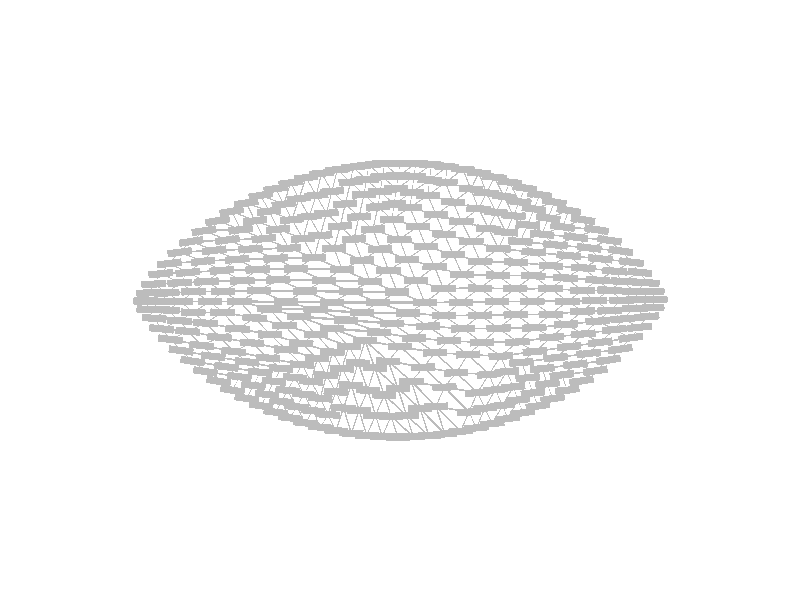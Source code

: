 #include "colors.inc"
background { rgb <1, 1, 1> }
camera {location <0, 0, 10>up <0,1,0> right <-1.33,0,0> angle 25look_at <0, 0, 0> sky <0, 1, 0> }
cylinder { <-1.27259, -0.218684, 0>, <-1.09803, -0.252614, 0>, 0.00444561 texture {  pigment { rgb <0.5, 0.5, 0.5> } } }
cylinder { <-0.921527, -0.2857, 0>, <-1.09803, -0.252614, 0>, 0.00448951 texture {  pigment { rgb <0.5, 0.5, 0.5> } } }
cylinder { <-0.542839, -0.359051, 0>, <-0.732216, -0.322356, 0>, 0.00482248 texture {  pigment { rgb <0.5, 0.5, 0.5> } } }
cylinder { <-0.921527, -0.2857, 0>, <-0.732216, -0.322356, 0>, 0.00482068 texture {  pigment { rgb <0.5, 0.5, 0.5> } } }
cylinder { <-1.27259, -0.218684, 0>, <-1.21337, -0.280681, 0>, 0.00214343 texture {  pigment { rgb <0.5, 0.5, 0.5> } } }
cylinder { <-1.14907, -0.340056, 0>, <-1.21337, -0.280681, 0>, 0.00218801 texture {  pigment { rgb <0.5, 0.5, 0.5> } } }
cylinder { <-1.0051, -0.451503, 0>, <-1.07885, -0.397653, 0>, 0.00228303 texture {  pigment { rgb <0.5, 0.5, 0.5> } } }
cylinder { <-1.14907, -0.340056, 0>, <-1.07885, -0.397653, 0>, 0.00227044 texture {  pigment { rgb <0.5, 0.5, 0.5> } } }
cylinder { <-1.0051, -0.451503, 0>, <-0.89025, -0.42686, 0>, 0.00293653 texture {  pigment { rgb <0.5, 0.5, 0.5> } } }
cylinder { <-0.774701, -0.401429, 0>, <-0.89025, -0.42686, 0>, 0.00295786 texture {  pigment { rgb <0.5, 0.5, 0.5> } } }
cylinder { <-0.542839, -0.359051, 0>, <-0.658722, -0.38017, 0>, 0.00294479 texture {  pigment { rgb <0.5, 0.5, 0.5> } } }
cylinder { <-0.774701, -0.401429, 0>, <-0.658722, -0.38017, 0>, 0.00294779 texture {  pigment { rgb <0.5, 0.5, 0.5> } } }
cylinder { <-1.0051, -0.451503, 0>, <-0.928537, -0.50125, 0>, 0.00228257 texture {  pigment { rgb <0.5, 0.5, 0.5> } } }
cylinder { <-0.84963, -0.546758, 0>, <-0.928537, -0.50125, 0>, 0.00227725 texture {  pigment { rgb <0.5, 0.5, 0.5> } } }
cylinder { <-0.689067, -0.623583, 0>, <-0.770151, -0.587279, 0>, 0.002221 texture {  pigment { rgb <0.5, 0.5, 0.5> } } }
cylinder { <-0.84963, -0.546758, 0>, <-0.770151, -0.587279, 0>, 0.00223031 texture {  pigment { rgb <0.5, 0.5, 0.5> } } }
cylinder { <-0.689067, -0.623583, 0>, <-0.656329, -0.56323, 0>, 0.00171652 texture {  pigment { rgb <0.5, 0.5, 0.5> } } }
cylinder { <-0.623304, -0.501886, 0>, <-0.656329, -0.56323, 0>, 0.00174171 texture {  pigment { rgb <0.5, 0.5, 0.5> } } }
cylinder { <-0.542839, -0.359051, 0>, <-0.583094, -0.430523, 0>, 0.00205072 texture {  pigment { rgb <0.5, 0.5, 0.5> } } }
cylinder { <-0.623304, -0.501886, 0>, <-0.583094, -0.430523, 0>, 0.00204779 texture {  pigment { rgb <0.5, 0.5, 0.5> } } }
cylinder { <-0.355388, -0.725911, 0>, <-0.269964, -0.741042, 0>, 0.00216884 texture {  pigment { rgb <0.5, 0.5, 0.5> } } }
cylinder { <-0.184056, -0.751987, 0>, <-0.269964, -0.741042, 0>, 0.00216506 texture {  pigment { rgb <0.5, 0.5, 0.5> } } }
cylinder { <-0.0125128, -0.761341, 0>, <-0.0983394, -0.758747, 0>, 0.00214664 texture {  pigment { rgb <0.5, 0.5, 0.5> } } }
cylinder { <-0.184056, -0.751987, 0>, <-0.0983394, -0.758747, 0>, 0.00214957 texture {  pigment { rgb <0.5, 0.5, 0.5> } } }
cylinder { <-0.0125128, -0.761341, 0>, <-0.0496836, -0.645238, 0>, 0.00304771 texture {  pigment { rgb <0.5, 0.5, 0.5> } } }
cylinder { <-0.086919, -0.527921, 0>, <-0.0496836, -0.645238, 0>, 0.0030771 texture {  pigment { rgb <0.5, 0.5, 0.5> } } }
cylinder { <-0.1934, -0.226259, 0>, <-0.140075, -0.377228, 0>, 0.00400273 texture {  pigment { rgb <0.5, 0.5, 0.5> } } }
cylinder { <-0.086919, -0.527921, 0>, <-0.140075, -0.377228, 0>, 0.00399485 texture {  pigment { rgb <0.5, 0.5, 0.5> } } }
cylinder { <-0.355388, -0.725911, 0>, <-0.312834, -0.600102, 0>, 0.00332027 texture {  pigment { rgb <0.5, 0.5, 0.5> } } }
cylinder { <-0.27021, -0.473311, 0>, <-0.312834, -0.600102, 0>, 0.0033441 texture {  pigment { rgb <0.5, 0.5, 0.5> } } }
cylinder { <-0.1934, -0.226259, 0>, <-0.231743, -0.349803, 0>, 0.00323392 texture {  pigment { rgb <0.5, 0.5, 0.5> } } }
cylinder { <-0.27021, -0.473311, 0>, <-0.231743, -0.349803, 0>, 0.00323399 texture {  pigment { rgb <0.5, 0.5, 0.5> } } }
cylinder { <-0.542839, -0.359051, 0>, <-0.631522, -0.27528, 0>, 0.00304981 texture {  pigment { rgb <0.5, 0.5, 0.5> } } }
cylinder { <-0.720247, -0.191304, 0>, <-0.631522, -0.27528, 0>, 0.00305412 texture {  pigment { rgb <0.5, 0.5, 0.5> } } }
cylinder { <-0.888976, -0.00820387, 0>, <-0.804665, -0.0998419, 0>, 0.00311307 texture {  pigment { rgb <0.5, 0.5, 0.5> } } }
cylinder { <-0.720247, -0.191304, 0>, <-0.804665, -0.0998419, 0>, 0.00311164 texture {  pigment { rgb <0.5, 0.5, 0.5> } } }
cylinder { <-1.27259, -0.218684, 0>, <-1.17572, -0.173749, 0>, 0.0026696 texture {  pigment { rgb <0.5, 0.5, 0.5> } } }
cylinder { <-1.07785, -0.128247, 0>, <-1.17572, -0.173749, 0>, 0.00269822 texture {  pigment { rgb <0.5, 0.5, 0.5> } } }
cylinder { <-0.888976, -0.00820387, 0>, <-0.983387, -0.0684127, 0>, 0.0027994 texture {  pigment { rgb <0.5, 0.5, 0.5> } } }
cylinder { <-1.07785, -0.128247, 0>, <-0.983387, -0.0684127, 0>, 0.00279552 texture {  pigment { rgb <0.5, 0.5, 0.5> } } }
cylinder { <-0.542839, -0.359051, 0>, <-0.458549, -0.324132, 0>, 0.00228092 texture {  pigment { rgb <0.5, 0.5, 0.5> } } }
cylinder { <-0.374208, -0.28921, 0>, <-0.458549, -0.324132, 0>, 0.00228213 texture {  pigment { rgb <0.5, 0.5, 0.5> } } }
cylinder { <-0.1934, -0.226259, 0>, <-0.283862, -0.257685, 0>, 0.00239411 texture {  pigment { rgb <0.5, 0.5, 0.5> } } }
cylinder { <-0.374208, -0.28921, 0>, <-0.283862, -0.257685, 0>, 0.0023922 texture {  pigment { rgb <0.5, 0.5, 0.5> } } }
cylinder { <-0.542839, -0.359051, 0>, <-0.492339, -0.452581, 0>, 0.00265732 texture {  pigment { rgb <0.5, 0.5, 0.5> } } }
cylinder { <-0.441917, -0.546042, 0>, <-0.492339, -0.452581, 0>, 0.00265486 texture {  pigment { rgb <0.5, 0.5, 0.5> } } }
cylinder { <-0.355388, -0.725911, 0>, <-0.398704, -0.636463, 0>, 0.00248462 texture {  pigment { rgb <0.5, 0.5, 0.5> } } }
cylinder { <-0.441917, -0.546042, 0>, <-0.398704, -0.636463, 0>, 0.0025054 texture {  pigment { rgb <0.5, 0.5, 0.5> } } }
cylinder { <-0.0125128, -0.761341, 0>, <0.0737134, -0.759816, 0>, 0.00215599 texture {  pigment { rgb <0.5, 0.5, 0.5> } } }
cylinder { <0.160015, -0.754099, 0>, <0.0737134, -0.759816, 0>, 0.00216227 texture {  pigment { rgb <0.5, 0.5, 0.5> } } }
cylinder { <0.335568, -0.729439, 0>, <0.24788, -0.743971, 0>, 0.0022221 texture {  pigment { rgb <0.5, 0.5, 0.5> } } }
cylinder { <0.160015, -0.754099, 0>, <0.24788, -0.743971, 0>, 0.00221117 texture {  pigment { rgb <0.5, 0.5, 0.5> } } }
cylinder { <-0.1934, -0.226259, 0>, <-0.0649601, -0.339631, 0>, 0.00428297 texture {  pigment { rgb <0.5, 0.5, 0.5> } } }
cylinder { <0.0636729, -0.453244, 0>, <-0.0649601, -0.339631, 0>, 0.00429056 texture {  pigment { rgb <0.5, 0.5, 0.5> } } }
cylinder { <0.335568, -0.729439, 0>, <0.199532, -0.591513, 0>, 0.00484312 texture {  pigment { rgb <0.5, 0.5, 0.5> } } }
cylinder { <0.0636729, -0.453244, 0>, <0.199532, -0.591513, 0>, 0.00484613 texture {  pigment { rgb <0.5, 0.5, 0.5> } } }
cylinder { <-0.689067, -0.623583, 0>, <-0.607302, -0.655406, 0>, 0.0021935 texture {  pigment { rgb <0.5, 0.5, 0.5> } } }
cylinder { <-0.524233, -0.6831, 0>, <-0.607302, -0.655406, 0>, 0.00218909 texture {  pigment { rgb <0.5, 0.5, 0.5> } } }
cylinder { <-0.355388, -0.725911, 0>, <-0.44024, -0.706599, 0>, 0.00217556 texture {  pigment { rgb <0.5, 0.5, 0.5> } } }
cylinder { <-0.524233, -0.6831, 0>, <-0.44024, -0.706599, 0>, 0.00218046 texture {  pigment { rgb <0.5, 0.5, 0.5> } } }
cylinder { <-0.888976, -0.00820387, 0>, <-0.723968, -0.0498562, 0>, 0.00425461 texture {  pigment { rgb <0.5, 0.5, 0.5> } } }
cylinder { <-0.558727, -0.0922016, 0>, <-0.723968, -0.0498562, 0>, 0.00426451 texture {  pigment { rgb <0.5, 0.5, 0.5> } } }
cylinder { <-0.1934, -0.226259, 0>, <-0.376217, -0.158885, 0>, 0.00487091 texture {  pigment { rgb <0.5, 0.5, 0.5> } } }
cylinder { <-0.558727, -0.0922016, 0>, <-0.376217, -0.158885, 0>, 0.00485775 texture {  pigment { rgb <0.5, 0.5, 0.5> } } }
cylinder { <-1.27852, 0.203202, 0>, <-1.09178, 0.215257, 0>, 0.00467823 texture {  pigment { rgb <0.5, 0.5, 0.5> } } }
cylinder { <-0.902707, 0.226103, 0>, <-1.09178, 0.215257, 0>, 0.00473446 texture {  pigment { rgb <0.5, 0.5, 0.5> } } }
cylinder { <-0.475972, 0.235516, 0>, <-0.68946, 0.230918, 0>, 0.00533845 texture {  pigment { rgb <0.5, 0.5, 0.5> } } }
cylinder { <-0.902707, 0.226103, 0>, <-0.68946, 0.230918, 0>, 0.00533253 texture {  pigment { rgb <0.5, 0.5, 0.5> } } }
cylinder { <-1.01111, 0.440595, 0>, <-0.883268, 0.391057, 0>, 0.00342754 texture {  pigment { rgb <0.5, 0.5, 0.5> } } }
cylinder { <-0.754499, 0.340598, 0>, <-0.883268, 0.391057, 0>, 0.00345756 texture {  pigment { rgb <0.5, 0.5, 0.5> } } }
cylinder { <-0.475972, 0.235516, 0>, <-0.615197, 0.288016, 0>, 0.00371987 texture {  pigment { rgb <0.5, 0.5, 0.5> } } }
cylinder { <-0.754499, 0.340598, 0>, <-0.615197, 0.288016, 0>, 0.00372238 texture {  pigment { rgb <0.5, 0.5, 0.5> } } }
cylinder { <-1.27852, 0.203202, 0>, <-1.22052, 0.265341, 0>, 0.00212501 texture {  pigment { rgb <0.5, 0.5, 0.5> } } }
cylinder { <-1.15721, 0.325154, 0>, <-1.22052, 0.265341, 0>, 0.00217729 texture {  pigment { rgb <0.5, 0.5, 0.5> } } }
cylinder { <-1.01111, 0.440595, 0>, <-1.08611, 0.384758, 0>, 0.00233758 texture {  pigment { rgb <0.5, 0.5, 0.5> } } }
cylinder { <-1.15721, 0.325154, 0>, <-1.08611, 0.384758, 0>, 0.00231958 texture {  pigment { rgb <0.5, 0.5, 0.5> } } }
cylinder { <-1.27852, 0.203202, 0>, <-1.17579, 0.152827, 0>, 0.00286034 texture {  pigment { rgb <0.5, 0.5, 0.5> } } }
cylinder { <-1.07237, 0.102331, 0>, <-1.17579, 0.152827, 0>, 0.00287726 texture {  pigment { rgb <0.5, 0.5, 0.5> } } }
cylinder { <-0.888976, -0.00820387, 0>, <-0.980554, 0.0470782, 0>, 0.00267426 texture {  pigment { rgb <0.5, 0.5, 0.5> } } }
cylinder { <-1.07237, 0.102331, 0>, <-0.980554, 0.0470782, 0>, 0.00267891 texture {  pigment { rgb <0.5, 0.5, 0.5> } } }
cylinder { <-1.40904, -0.00558281, 0>, <-1.39224, 0.0394899, 0>, 0.00120251 texture {  pigment { rgb <0.5, 0.5, 0.5> } } }
cylinder { <-1.36506, 0.0882794, 0>, <-1.39224, 0.0394899, 0>, 0.00139619 texture {  pigment { rgb <0.5, 0.5, 0.5> } } }
cylinder { <-1.27852, 0.203202, 0>, <-1.32521, 0.145827, 0>, 0.00184944 texture {  pigment { rgb <0.5, 0.5, 0.5> } } }
cylinder { <-1.36506, 0.0882794, 0>, <-1.32521, 0.145827, 0>, 0.00174995 texture {  pigment { rgb <0.5, 0.5, 0.5> } } }
cylinder { <-1.40904, -0.00558281, 0>, <-1.31543, -0.0075052, 0>, 0.00234063 texture {  pigment { rgb <0.5, 0.5, 0.5> } } }
cylinder { <-1.21541, -0.00951581, 0>, <-1.31543, -0.0075052, 0>, 0.0025009 texture {  pigment { rgb <0.5, 0.5, 0.5> } } }
cylinder { <-0.888976, -0.00820387, 0>, <-1.0524, -0.00894091, 0>, 0.00408563 texture {  pigment { rgb <0.5, 0.5, 0.5> } } }
cylinder { <-1.21541, -0.00951581, 0>, <-1.0524, -0.00894091, 0>, 0.00407541 texture {  pigment { rgb <0.5, 0.5, 0.5> } } }
cylinder { <-0.689046, 0.618573, 0>, <-0.644038, 0.532829, 0>, 0.00242097 texture {  pigment { rgb <0.5, 0.5, 0.5> } } }
cylinder { <-0.598669, 0.446022, 0>, <-0.644038, 0.532829, 0>, 0.00244868 texture {  pigment { rgb <0.5, 0.5, 0.5> } } }
cylinder { <-0.475972, 0.235516, 0>, <-0.537411, 0.34087, 0>, 0.003049 texture {  pigment { rgb <0.5, 0.5, 0.5> } } }
cylinder { <-0.598669, 0.446022, 0>, <-0.537411, 0.34087, 0>, 0.00304236 texture {  pigment { rgb <0.5, 0.5, 0.5> } } }
cylinder { <-1.01111, 0.440595, 0>, <-0.932884, 0.492308, 0>, 0.00234427 texture {  pigment { rgb <0.5, 0.5, 0.5> } } }
cylinder { <-0.852214, 0.539529, 0>, <-0.932884, 0.492308, 0>, 0.00233685 texture {  pigment { rgb <0.5, 0.5, 0.5> } } }
cylinder { <-0.689046, 0.618573, 0>, <-0.771441, 0.58125, 0>, 0.00226134 texture {  pigment { rgb <0.5, 0.5, 0.5> } } }
cylinder { <-0.852214, 0.539529, 0>, <-0.771441, 0.58125, 0>, 0.0022728 texture {  pigment { rgb <0.5, 0.5, 0.5> } } }
cylinder { <-0.888976, -0.00820387, 0>, <-0.781776, 0.0521162, 0>, 0.00307515 texture {  pigment { rgb <0.5, 0.5, 0.5> } } }
cylinder { <-0.674782, 0.11245, 0>, <-0.781776, 0.0521162, 0>, 0.00307081 texture {  pigment { rgb <0.5, 0.5, 0.5> } } }
cylinder { <-0.475972, 0.235516, 0>, <-0.57534, 0.174018, 0>, 0.00292148 texture {  pigment { rgb <0.5, 0.5, 0.5> } } }
cylinder { <-0.674782, 0.11245, 0>, <-0.57534, 0.174018, 0>, 0.00292395 texture {  pigment { rgb <0.5, 0.5, 0.5> } } }
cylinder { <-0.888976, -0.00820387, 0>, <-0.632556, -0.0106677, 0>, 0.0064108 texture {  pigment { rgb <0.5, 0.5, 0.5> } } }
cylinder { <-0.3761, -0.0129699, 0>, <-0.632556, -0.0106677, 0>, 0.00641166 texture {  pigment { rgb <0.5, 0.5, 0.5> } } }
cylinder { <0.136779, -0.0148162, 0>, <-0.119611, -0.0139046, 0>, 0.00640979 texture {  pigment { rgb <0.5, 0.5, 0.5> } } }
cylinder { <-0.3761, -0.0129699, 0>, <-0.119611, -0.0139046, 0>, 0.00641227 texture {  pigment { rgb <0.5, 0.5, 0.5> } } }
cylinder { <-0.475972, 0.235516, 0>, <-0.321091, 0.169727, 0>, 0.00420686 texture {  pigment { rgb <0.5, 0.5, 0.5> } } }
cylinder { <-0.16624, 0.104, 0>, <-0.321091, 0.169727, 0>, 0.00420557 texture {  pigment { rgb <0.5, 0.5, 0.5> } } }
cylinder { <0.136779, -0.0148162, 0>, <-0.0146868, 0.0445446, 0>, 0.00406706 texture {  pigment { rgb <0.5, 0.5, 0.5> } } }
cylinder { <-0.16624, 0.104, 0>, <-0.0146868, 0.0445446, 0>, 0.00406996 texture {  pigment { rgb <0.5, 0.5, 0.5> } } }
cylinder { <-0.689046, 0.618573, 0>, <-0.605715, 0.651331, 0>, 0.00223846 texture {  pigment { rgb <0.5, 0.5, 0.5> } } }
cylinder { <-0.520967, 0.679813, 0>, <-0.605715, 0.651331, 0>, 0.00223516 texture {  pigment { rgb <0.5, 0.5, 0.5> } } }
cylinder { <-0.347389, 0.723945, 0>, <-0.434638, 0.704079, 0>, 0.00223705 texture {  pigment { rgb <0.5, 0.5, 0.5> } } }
cylinder { <-0.520967, 0.679813, 0>, <-0.434638, 0.704079, 0>, 0.00224186 texture {  pigment { rgb <0.5, 0.5, 0.5> } } }
cylinder { <-0.475972, 0.235516, 0>, <-0.441739, 0.358776, 0>, 0.00319813 texture {  pigment { rgb <0.5, 0.5, 0.5> } } }
cylinder { <-0.407508, 0.481956, 0>, <-0.441739, 0.358776, 0>, 0.0031962 texture {  pigment { rgb <0.5, 0.5, 0.5> } } }
cylinder { <-0.347389, 0.723945, 0>, <-0.37751, 0.603455, 0>, 0.00310493 texture {  pigment { rgb <0.5, 0.5, 0.5> } } }
cylinder { <-0.407508, 0.481956, 0>, <-0.37751, 0.603455, 0>, 0.00312871 texture {  pigment { rgb <0.5, 0.5, 0.5> } } }
cylinder { <-0.475972, 0.235516, 0>, <-0.365707, 0.287063, 0>, 0.00304297 texture {  pigment { rgb <0.5, 0.5, 0.5> } } }
cylinder { <-0.255557, 0.338674, 0>, <-0.365707, 0.287063, 0>, 0.00304105 texture {  pigment { rgb <0.5, 0.5, 0.5> } } }
cylinder { <-0.0447826, 0.448778, 0>, <-0.150156, 0.393713, 0>, 0.00297235 texture {  pigment { rgb <0.5, 0.5, 0.5> } } }
cylinder { <-0.255557, 0.338674, 0>, <-0.150156, 0.393713, 0>, 0.00297264 texture {  pigment { rgb <0.5, 0.5, 0.5> } } }
cylinder { <-0.347389, 0.723945, 0>, <-0.273508, 0.655142, 0>, 0.00252393 texture {  pigment { rgb <0.5, 0.5, 0.5> } } }
cylinder { <-0.199469, 0.585367, 0>, <-0.273508, 0.655142, 0>, 0.0025434 texture {  pigment { rgb <0.5, 0.5, 0.5> } } }
cylinder { <-0.0447826, 0.448778, 0>, <-0.122149, 0.517064, 0>, 0.00257979 texture {  pigment { rgb <0.5, 0.5, 0.5> } } }
cylinder { <-0.199469, 0.585367, 0>, <-0.122149, 0.517064, 0>, 0.00257921 texture {  pigment { rgb <0.5, 0.5, 0.5> } } }
cylinder { <-1.40904, -0.00558281, 0>, <-1.39126, -0.0517994, 0>, 0.00123789 texture {  pigment { rgb <0.5, 0.5, 0.5> } } }
cylinder { <-1.36276, -0.101709, 0>, <-1.39126, -0.0517994, 0>, 0.00143683 texture {  pigment { rgb <0.5, 0.5, 0.5> } } }
cylinder { <-1.27259, -0.218684, 0>, <-1.32117, -0.160375, 0>, 0.0018974 texture {  pigment { rgb <0.5, 0.5, 0.5> } } }
cylinder { <-1.36276, -0.101709, 0>, <-1.32117, -0.160375, 0>, 0.00179785 texture {  pigment { rgb <0.5, 0.5, 0.5> } } }
cylinder { <-0.1934, -0.226259, 0>, <-0.118357, -0.178324, 0>, 0.00222616 texture {  pigment { rgb <0.5, 0.5, 0.5> } } }
cylinder { <-0.0431725, -0.130265, 0>, <-0.118357, -0.178324, 0>, 0.00223081 texture {  pigment { rgb <0.5, 0.5, 0.5> } } }
cylinder { <0.136779, -0.0148162, 0>, <0.0467144, -0.072613, 0>, 0.00267536 texture {  pigment { rgb <0.5, 0.5, 0.5> } } }
cylinder { <-0.0431725, -0.130265, 0>, <0.0467144, -0.072613, 0>, 0.00266967 texture {  pigment { rgb <0.5, 0.5, 0.5> } } }
cylinder { <-0.1934, -0.226259, 0>, <0.000838201, -0.259755, 0>, 0.00492764 texture {  pigment { rgb <0.5, 0.5, 0.5> } } }
cylinder { <0.194942, -0.292979, 0>, <0.000838201, -0.259755, 0>, 0.00492317 texture {  pigment { rgb <0.5, 0.5, 0.5> } } }
cylinder { <0.55812, -0.312439, 0>, <0.376606, -0.302858, 0>, 0.00454416 texture {  pigment { rgb <0.5, 0.5, 0.5> } } }
cylinder { <0.194942, -0.292979, 0>, <0.376606, -0.302858, 0>, 0.00454831 texture {  pigment { rgb <0.5, 0.5, 0.5> } } }
cylinder { <0.136779, -0.0148162, 0>, <0.24294, -0.0872177, 0>, 0.00321249 texture {  pigment { rgb <0.5, 0.5, 0.5> } } }
cylinder { <0.349156, -0.159755, 0>, <0.24294, -0.0872177, 0>, 0.00321555 texture {  pigment { rgb <0.5, 0.5, 0.5> } } }
cylinder { <0.55812, -0.312439, 0>, <0.453659, -0.236097, 0>, 0.00323459 texture {  pigment { rgb <0.5, 0.5, 0.5> } } }
cylinder { <0.349156, -0.159755, 0>, <0.453659, -0.236097, 0>, 0.00323543 texture {  pigment { rgb <0.5, 0.5, 0.5> } } }
cylinder { <0.335568, -0.729439, 0>, <0.381997, -0.622473, 0>, 0.0029152 texture {  pigment { rgb <0.5, 0.5, 0.5> } } }
cylinder { <0.428601, -0.514765, 0>, <0.381997, -0.622473, 0>, 0.00293394 texture {  pigment { rgb <0.5, 0.5, 0.5> } } }
cylinder { <0.55812, -0.312439, 0>, <0.493258, -0.41355, 0>, 0.00300317 texture {  pigment { rgb <0.5, 0.5, 0.5> } } }
cylinder { <0.428601, -0.514765, 0>, <0.493258, -0.41355, 0>, 0.00300262 texture {  pigment { rgb <0.5, 0.5, 0.5> } } }
cylinder { <0.335568, -0.729439, 0>, <0.423742, -0.710255, 0>, 0.00225593 texture {  pigment { rgb <0.5, 0.5, 0.5> } } }
cylinder { <0.510998, -0.686574, 0>, <0.423742, -0.710255, 0>, 0.00226031 texture {  pigment { rgb <0.5, 0.5, 0.5> } } }
cylinder { <0.680809, -0.626315, 0>, <0.596613, -0.658616, 0>, 0.00225449 texture {  pigment { rgb <0.5, 0.5, 0.5> } } }
cylinder { <0.510998, -0.686574, 0>, <0.596613, -0.658616, 0>, 0.00225161 texture {  pigment { rgb <0.5, 0.5, 0.5> } } }
cylinder { <0.55812, -0.312439, 0>, <0.592614, -0.397532, 0>, 0.00229548 texture {  pigment { rgb <0.5, 0.5, 0.5> } } }
cylinder { <0.627038, -0.482478, 0>, <0.592614, -0.397532, 0>, 0.00229138 texture {  pigment { rgb <0.5, 0.5, 0.5> } } }
cylinder { <0.680809, -0.626315, 0>, <0.654069, -0.554894, 0>, 0.00190658 texture {  pigment { rgb <0.5, 0.5, 0.5> } } }
cylinder { <0.627038, -0.482478, 0>, <0.654069, -0.554894, 0>, 0.00193242 texture {  pigment { rgb <0.5, 0.5, 0.5> } } }
cylinder { <0.55812, -0.312439, 0>, <0.651018, -0.233116, 0>, 0.0030539 texture {  pigment { rgb <0.5, 0.5, 0.5> } } }
cylinder { <0.74392, -0.153849, 0>, <0.651018, -0.233116, 0>, 0.00305308 texture {  pigment { rgb <0.5, 0.5, 0.5> } } }
cylinder { <0.927742, -0.0067162, 0>, <0.835798, -0.0802266, 0>, 0.00294294 texture {  pigment { rgb <0.5, 0.5, 0.5> } } }
cylinder { <0.74392, -0.153849, 0>, <0.835798, -0.0802266, 0>, 0.00294341 texture {  pigment { rgb <0.5, 0.5, 0.5> } } }
cylinder { <0.136779, -0.0148162, 0>, <0.337769, -0.0120941, 0>, 0.00502522 texture {  pigment { rgb <0.5, 0.5, 0.5> } } }
cylinder { <0.538718, -0.00945201, 0>, <0.337769, -0.0120941, 0>, 0.00502416 texture {  pigment { rgb <0.5, 0.5, 0.5> } } }
cylinder { <0.927742, -0.0067162, 0>, <0.733289, -0.0080967, 0>, 0.00486145 texture {  pigment { rgb <0.5, 0.5, 0.5> } } }
cylinder { <0.538718, -0.00945201, 0>, <0.733289, -0.0080967, 0>, 0.00486438 texture {  pigment { rgb <0.5, 0.5, 0.5> } } }
cylinder { <0.55812, -0.312439, 0>, <0.747425, -0.285918, 0>, 0.00477884 texture {  pigment { rgb <0.5, 0.5, 0.5> } } }
cylinder { <0.936594, -0.259416, 0>, <0.747425, -0.285918, 0>, 0.00477543 texture {  pigment { rgb <0.5, 0.5, 0.5> } } }
cylinder { <1.27954, -0.2098, 0>, <1.1091, -0.235079, 0>, 0.00430756 texture {  pigment { rgb <0.5, 0.5, 0.5> } } }
cylinder { <0.936594, -0.259416, 0>, <1.1091, -0.235079, 0>, 0.0043554 texture {  pigment { rgb <0.5, 0.5, 0.5> } } }
cylinder { <0.55812, -0.312439, 0>, <0.672947, -0.346848, 0>, 0.0029968 texture {  pigment { rgb <0.5, 0.5, 0.5> } } }
cylinder { <0.787844, -0.381337, 0>, <0.672947, -0.346848, 0>, 0.00299903 texture {  pigment { rgb <0.5, 0.5, 0.5> } } }
cylinder { <1.00605, -0.449783, 0>, <0.89734, -0.416001, 0>, 0.00284593 texture {  pigment { rgb <0.5, 0.5, 0.5> } } }
cylinder { <0.787844, -0.381337, 0>, <0.89734, -0.416001, 0>, 0.00287131 texture {  pigment { rgb <0.5, 0.5, 0.5> } } }
cylinder { <1.00605, -0.449783, 0>, <1.08236, -0.393791, 0>, 0.00236615 texture {  pigment { rgb <0.5, 0.5, 0.5> } } }
cylinder { <1.15482, -0.33384, 0>, <1.08236, -0.393791, 0>, 0.00235117 texture {  pigment { rgb <0.5, 0.5, 0.5> } } }
cylinder { <1.27954, -0.2098, 0>, <1.21987, -0.273091, 0>, 0.00217461 texture {  pigment { rgb <0.5, 0.5, 0.5> } } }
cylinder { <1.15482, -0.33384, 0>, <1.21987, -0.273091, 0>, 0.00222516 texture {  pigment { rgb <0.5, 0.5, 0.5> } } }
cylinder { <0.927742, -0.0067162, 0>, <1.01185, -0.0621725, 0>, 0.00251868 texture {  pigment { rgb <0.5, 0.5, 0.5> } } }
cylinder { <1.09612, -0.117447, 0>, <1.01185, -0.0621725, 0>, 0.00251939 texture {  pigment { rgb <0.5, 0.5, 0.5> } } }
cylinder { <1.27954, -0.2098, 0>, <1.18833, -0.163815, 0>, 0.00255366 texture {  pigment { rgb <0.5, 0.5, 0.5> } } }
cylinder { <1.09612, -0.117447, 0>, <1.18833, -0.163815, 0>, 0.00258037 texture {  pigment { rgb <0.5, 0.5, 0.5> } } }
cylinder { <1.27954, -0.2098, 0>, <1.32757, -0.15131, 0>, 0.0018921 texture {  pigment { rgb <0.5, 0.5, 0.5> } } }
cylinder { <1.36856, -0.0925937, 0>, <1.32757, -0.15131, 0>, 0.00179024 texture {  pigment { rgb <0.5, 0.5, 0.5> } } }
cylinder { <1.41375, 0.00297368, 0>, <1.39644, -0.0429575, 0>, 0.00122711 texture {  pigment { rgb <0.5, 0.5, 0.5> } } }
cylinder { <1.36856, -0.0925937, 0>, <1.39644, -0.0429575, 0>, 0.00142317 texture {  pigment { rgb <0.5, 0.5, 0.5> } } }
cylinder { <0.927742, -0.0067162, 0>, <1.07844, -0.00383798, 0>, 0.00376825 texture {  pigment { rgb <0.5, 0.5, 0.5> } } }
cylinder { <1.22887, -0.000969934, 0>, <1.07844, -0.00383798, 0>, 0.00376136 texture {  pigment { rgb <0.5, 0.5, 0.5> } } }
cylinder { <1.41375, 0.00297368, 0>, <1.3244, 0.000992882, 0>, 0.00223407 texture {  pigment { rgb <0.5, 0.5, 0.5> } } }
cylinder { <1.22887, -0.000969934, 0>, <1.3244, 0.000992882, 0>, 0.00238884 texture {  pigment { rgb <0.5, 0.5, 0.5> } } }
cylinder { <0.680809, -0.626315, 0>, <0.763967, -0.58944, 0>, 0.00227418 texture {  pigment { rgb <0.5, 0.5, 0.5> } } }
cylinder { <0.845495, -0.54812, 0>, <0.763967, -0.58944, 0>, 0.00228501 texture {  pigment { rgb <0.5, 0.5, 0.5> } } }
cylinder { <1.00605, -0.449783, 0>, <0.926992, -0.501226, 0>, 0.00235804 texture {  pigment { rgb <0.5, 0.5, 0.5> } } }
cylinder { <0.845495, -0.54812, 0>, <0.926992, -0.501226, 0>, 0.00235063 texture {  pigment { rgb <0.5, 0.5, 0.5> } } }
cylinder { <0.927742, -0.0067162, 0>, <0.833223, 0.0637578, 0>, 0.00294751 texture {  pigment { rgb <0.5, 0.5, 0.5> } } }
cylinder { <0.738762, 0.134328, 0>, <0.833223, 0.0637578, 0>, 0.00294778 texture {  pigment { rgb <0.5, 0.5, 0.5> } } }
cylinder { <0.545661, 0.285605, 0>, <0.642214, 0.209943, 0>, 0.00306667 texture {  pigment { rgb <0.5, 0.5, 0.5> } } }
cylinder { <0.738762, 0.134328, 0>, <0.642214, 0.209943, 0>, 0.00306585 texture {  pigment { rgb <0.5, 0.5, 0.5> } } }
cylinder { <0.136779, -0.0148162, 0>, <0.240613, 0.063335, 0>, 0.00324894 texture {  pigment { rgb <0.5, 0.5, 0.5> } } }
cylinder { <0.344433, 0.141393, 0>, <0.240613, 0.063335, 0>, 0.00324727 texture {  pigment { rgb <0.5, 0.5, 0.5> } } }
cylinder { <0.545661, 0.285605, 0>, <0.445091, 0.213546, 0>, 0.00309302 texture {  pigment { rgb <0.5, 0.5, 0.5> } } }
cylinder { <0.344433, 0.141393, 0>, <0.445091, 0.213546, 0>, 0.00309618 texture {  pigment { rgb <0.5, 0.5, 0.5> } } }
cylinder { <-0.0447826, 0.448778, 0>, <0.100329, 0.407375, 0>, 0.00377256 texture {  pigment { rgb <0.5, 0.5, 0.5> } } }
cylinder { <0.245463, 0.365966, 0>, <0.100329, 0.407375, 0>, 0.00377315 texture {  pigment { rgb <0.5, 0.5, 0.5> } } }
cylinder { <0.545661, 0.285605, 0>, <0.395546, 0.325782, 0>, 0.00388495 texture {  pigment { rgb <0.5, 0.5, 0.5> } } }
cylinder { <0.245463, 0.365966, 0>, <0.395546, 0.325782, 0>, 0.00388425 texture {  pigment { rgb <0.5, 0.5, 0.5> } } }
cylinder { <0.349183, 0.725799, 0>, <0.392264, 0.61694, 0>, 0.00292684 texture {  pigment { rgb <0.5, 0.5, 0.5> } } }
cylinder { <0.435277, 0.507071, 0>, <0.392264, 0.61694, 0>, 0.0029497 texture {  pigment { rgb <0.5, 0.5, 0.5> } } }
cylinder { <0.545661, 0.285605, 0>, <0.490394, 0.396351, 0>, 0.00309427 texture {  pigment { rgb <0.5, 0.5, 0.5> } } }
cylinder { <0.435277, 0.507071, 0>, <0.490394, 0.396351, 0>, 0.00309201 texture {  pigment { rgb <0.5, 0.5, 0.5> } } }
cylinder { <-0.0447826, 0.448778, 0>, <0.0546291, 0.514833, 0>, 0.0029839 texture {  pigment { rgb <0.5, 0.5, 0.5> } } }
cylinder { <0.154028, 0.580967, 0>, <0.0546291, 0.514833, 0>, 0.00298476 texture {  pigment { rgb <0.5, 0.5, 0.5> } } }
cylinder { <0.349183, 0.725799, 0>, <0.251685, 0.65385, 0>, 0.00302929 texture {  pigment { rgb <0.5, 0.5, 0.5> } } }
cylinder { <0.154028, 0.580967, 0>, <0.251685, 0.65385, 0>, 0.00304637 texture {  pigment { rgb <0.5, 0.5, 0.5> } } }
cylinder { <0.136779, -0.0148162, 0>, <0.087752, 0.106247, 0>, 0.00326534 texture {  pigment { rgb <0.5, 0.5, 0.5> } } }
cylinder { <0.0387601, 0.227152, 0>, <0.087752, 0.106247, 0>, 0.00326135 texture {  pigment { rgb <0.5, 0.5, 0.5> } } }
cylinder { <-0.0447826, 0.448778, 0>, <-0.00303423, 0.338017, 0>, 0.00295921 texture {  pigment { rgb <0.5, 0.5, 0.5> } } }
cylinder { <0.0387601, 0.227152, 0>, <-0.00303423, 0.338017, 0>, 0.00296202 texture {  pigment { rgb <0.5, 0.5, 0.5> } } }
cylinder { <0.00017994, 0.759131, 0>, <0.0870377, 0.757277, 0>, 0.00217194 texture {  pigment { rgb <0.5, 0.5, 0.5> } } }
cylinder { <0.173859, 0.751193, 0>, <0.0870377, 0.757277, 0>, 0.00217586 texture {  pigment { rgb <0.5, 0.5, 0.5> } } }
cylinder { <0.349183, 0.725799, 0>, <0.261694, 0.740688, 0>, 0.00221869 texture {  pigment { rgb <0.5, 0.5, 0.5> } } }
cylinder { <0.173859, 0.751193, 0>, <0.261694, 0.740688, 0>, 0.00221151 texture {  pigment { rgb <0.5, 0.5, 0.5> } } }
cylinder { <-0.0447826, 0.448778, 0>, <-0.0325454, 0.533094, 0>, 0.00212998 texture {  pigment { rgb <0.5, 0.5, 0.5> } } }
cylinder { <-0.0203231, 0.617304, 0>, <-0.0325454, 0.533094, 0>, 0.00212731 texture {  pigment { rgb <0.5, 0.5, 0.5> } } }
cylinder { <0.00017994, 0.759131, 0>, <-0.0100759, 0.688776, 0>, 0.00177747 texture {  pigment { rgb <0.5, 0.5, 0.5> } } }
cylinder { <-0.0203231, 0.617304, 0>, <-0.0100759, 0.688776, 0>, 0.00180507 texture {  pigment { rgb <0.5, 0.5, 0.5> } } }
cylinder { <0.545661, 0.285605, 0>, <0.587311, 0.37666, 0>, 0.00250322 texture {  pigment { rgb <0.5, 0.5, 0.5> } } }
cylinder { <0.628878, 0.467576, 0>, <0.587311, 0.37666, 0>, 0.0024992 texture {  pigment { rgb <0.5, 0.5, 0.5> } } }
cylinder { <0.691821, 0.622078, 0>, <0.660511, 0.54535, 0>, 0.00207177 texture {  pigment { rgb <0.5, 0.5, 0.5> } } }
cylinder { <0.628878, 0.467576, 0>, <0.660511, 0.54535, 0>, 0.00209901 texture {  pigment { rgb <0.5, 0.5, 0.5> } } }
cylinder { <0.349183, 0.725799, 0>, <0.43678, 0.706345, 0>, 0.00224327 texture {  pigment { rgb <0.5, 0.5, 0.5> } } }
cylinder { <0.523437, 0.682467, 0>, <0.43678, 0.706345, 0>, 0.00224717 texture {  pigment { rgb <0.5, 0.5, 0.5> } } }
cylinder { <0.691821, 0.622078, 0>, <0.60834, 0.654408, 0>, 0.00223806 texture {  pigment { rgb <0.5, 0.5, 0.5> } } }
cylinder { <0.523437, 0.682467, 0>, <0.60834, 0.654408, 0>, 0.00223547 texture {  pigment { rgb <0.5, 0.5, 0.5> } } }
cylinder { <-0.347389, 0.723945, 0>, <-0.260408, 0.739244, 0>, 0.00220792 texture {  pigment { rgb <0.5, 0.5, 0.5> } } }
cylinder { <-0.173019, 0.750201, 0>, <-0.260408, 0.739244, 0>, 0.00220184 texture {  pigment { rgb <0.5, 0.5, 0.5> } } }
cylinder { <0.00017994, 0.759131, 0>, <-0.0864568, 0.756774, 0>, 0.00216672 texture {  pigment { rgb <0.5, 0.5, 0.5> } } }
cylinder { <-0.173019, 0.750201, 0>, <-0.0864568, 0.756774, 0>, 0.00217028 texture {  pigment { rgb <0.5, 0.5, 0.5> } } }
cylinder { <0.545661, 0.285605, 0>, <0.666445, 0.32555, 0>, 0.00318044 texture {  pigment { rgb <0.5, 0.5, 0.5> } } }
cylinder { <0.787317, 0.365615, 0>, <0.666445, 0.32555, 0>, 0.00318348 texture {  pigment { rgb <0.5, 0.5, 0.5> } } }
cylinder { <1.01407, 0.446194, 0>, <0.901117, 0.406353, 0>, 0.00299439 texture {  pigment { rgb <0.5, 0.5, 0.5> } } }
cylinder { <0.787317, 0.365615, 0>, <0.901117, 0.406353, 0>, 0.0030218 texture {  pigment { rgb <0.5, 0.5, 0.5> } } }
cylinder { <0.545661, 0.285605, 0>, <0.740435, 0.265992, 0>, 0.00489397 texture {  pigment { rgb <0.5, 0.5, 0.5> } } }
cylinder { <0.935038, 0.246401, 0>, <0.740435, 0.265992, 0>, 0.00488967 texture {  pigment { rgb <0.5, 0.5, 0.5> } } }
cylinder { <1.2828, 0.210105, 0>, <1.10997, 0.228726, 0>, 0.00434569 texture {  pigment { rgb <0.5, 0.5, 0.5> } } }
cylinder { <0.935038, 0.246401, 0>, <1.10997, 0.228726, 0>, 0.00439568 texture {  pigment { rgb <0.5, 0.5, 0.5> } } }
cylinder { <1.01407, 0.446194, 0>, <1.08932, 0.390805, 0>, 0.0023358 texture {  pigment { rgb <0.5, 0.5, 0.5> } } }
cylinder { <1.16071, 0.331605, 0>, <1.08932, 0.390805, 0>, 0.00231867 texture {  pigment { rgb <0.5, 0.5, 0.5> } } }
cylinder { <1.2828, 0.210105, 0>, <1.22441, 0.272047, 0>, 0.0021282 texture {  pigment { rgb <0.5, 0.5, 0.5> } } }
cylinder { <1.16071, 0.331605, 0>, <1.22441, 0.272047, 0>, 0.00218006 texture {  pigment { rgb <0.5, 0.5, 0.5> } } }
cylinder { <0.691821, 0.622078, 0>, <0.774249, 0.585246, 0>, 0.00225708 texture {  pigment { rgb <0.5, 0.5, 0.5> } } }
cylinder { <0.855059, 0.544034, 0>, <0.774249, 0.585246, 0>, 0.0022678 texture {  pigment { rgb <0.5, 0.5, 0.5> } } }
cylinder { <1.01407, 0.446194, 0>, <0.935783, 0.497349, 0>, 0.00233799 texture {  pigment { rgb <0.5, 0.5, 0.5> } } }
cylinder { <0.855059, 0.544034, 0>, <0.935783, 0.497349, 0>, 0.00233129 texture {  pigment { rgb <0.5, 0.5, 0.5> } } }
cylinder { <0.927742, -0.0067162, 0>, <1.01184, 0.0519021, 0>, 0.00256281 texture {  pigment { rgb <0.5, 0.5, 0.5> } } }
cylinder { <1.09612, 0.110353, 0>, <1.01184, 0.0519021, 0>, 0.00256418 texture {  pigment { rgb <0.5, 0.5, 0.5> } } }
cylinder { <1.2828, 0.210105, 0>, <1.18992, 0.160388, 0>, 0.00263385 texture {  pigment { rgb <0.5, 0.5, 0.5> } } }
cylinder { <1.09612, 0.110353, 0>, <1.18992, 0.160388, 0>, 0.0026576 texture {  pigment { rgb <0.5, 0.5, 0.5> } } }
cylinder { <1.2828, 0.210105, 0>, <1.32968, 0.153076, 0>, 0.00184553 texture {  pigment { rgb <0.5, 0.5, 0.5> } } }
cylinder { <1.36968, 0.0958761, 0>, <1.32968, 0.153076, 0>, 0.00174507 texture {  pigment { rgb <0.5, 0.5, 0.5> } } }
cylinder { <1.41375, 0.00297368, 0>, <1.3969, 0.0475453, 0>, 0.00119126 texture {  pigment { rgb <0.5, 0.5, 0.5> } } }
cylinder { <1.36968, 0.0958761, 0>, <1.3969, 0.0475453, 0>, 0.00138662 texture {  pigment { rgb <0.5, 0.5, 0.5> } } }
cylinder { <-0.921527, -0.2857, 0>, <-1.0356, -0.313161, 0>, 0.0029334 texture {  pigment { rgb <0.5, 0.5, 0.5> } } }
cylinder { <-1.14907, -0.340056, 0>, <-1.0356, -0.313161, 0>, 0.00291522 texture {  pigment { rgb <0.5, 0.5, 0.5> } } }
cylinder { <-0.921527, -0.2857, 0>, <-0.848094, -0.34373, 0>, 0.00233986 texture {  pigment { rgb <0.5, 0.5, 0.5> } } }
cylinder { <-0.774701, -0.401429, 0>, <-0.848094, -0.34373, 0>, 0.00233396 texture {  pigment { rgb <0.5, 0.5, 0.5> } } }
cylinder { <-1.14907, -0.340056, 0>, <-0.962474, -0.371388, 0>, 0.0047302 texture {  pigment { rgb <0.5, 0.5, 0.5> } } }
cylinder { <-0.774701, -0.401429, 0>, <-0.962474, -0.371388, 0>, 0.00475401 texture {  pigment { rgb <0.5, 0.5, 0.5> } } }
cylinder { <-0.774701, -0.401429, 0>, <-0.812385, -0.474538, 0>, 0.00205624 texture {  pigment { rgb <0.5, 0.5, 0.5> } } }
cylinder { <-0.84963, -0.546758, 0>, <-0.812385, -0.474538, 0>, 0.00203145 texture {  pigment { rgb <0.5, 0.5, 0.5> } } }
cylinder { <-0.774701, -0.401429, 0>, <-0.699007, -0.451655, 0>, 0.00227103 texture {  pigment { rgb <0.5, 0.5, 0.5> } } }
cylinder { <-0.623304, -0.501886, 0>, <-0.699007, -0.451655, 0>, 0.00227132 texture {  pigment { rgb <0.5, 0.5, 0.5> } } }
cylinder { <-0.84963, -0.546758, 0>, <-0.736722, -0.524759, 0>, 0.00287578 texture {  pigment { rgb <0.5, 0.5, 0.5> } } }
cylinder { <-0.623304, -0.501886, 0>, <-0.736722, -0.524759, 0>, 0.00289254 texture {  pigment { rgb <0.5, 0.5, 0.5> } } }
cylinder { <-0.184056, -0.751987, 0>, <-0.227193, -0.613077, 0>, 0.00363636 texture {  pigment { rgb <0.5, 0.5, 0.5> } } }
cylinder { <-0.27021, -0.473311, 0>, <-0.227193, -0.613077, 0>, 0.00365589 texture {  pigment { rgb <0.5, 0.5, 0.5> } } }
cylinder { <-0.086919, -0.527921, 0>, <-0.178693, -0.500476, 0>, 0.00239475 texture {  pigment { rgb <0.5, 0.5, 0.5> } } }
cylinder { <-0.27021, -0.473311, 0>, <-0.178693, -0.500476, 0>, 0.00238658 texture {  pigment { rgb <0.5, 0.5, 0.5> } } }
cylinder { <-0.184056, -0.751987, 0>, <-0.135598, -0.640314, 0>, 0.00304335 texture {  pigment { rgb <0.5, 0.5, 0.5> } } }
cylinder { <-0.086919, -0.527921, 0>, <-0.135598, -0.640314, 0>, 0.00306204 texture {  pigment { rgb <0.5, 0.5, 0.5> } } }
cylinder { <-0.921527, -0.2857, 0>, <-0.999648, -0.206992, 0>, 0.00277238 texture {  pigment { rgb <0.5, 0.5, 0.5> } } }
cylinder { <-1.07785, -0.128247, 0>, <-0.999648, -0.206992, 0>, 0.00277452 texture {  pigment { rgb <0.5, 0.5, 0.5> } } }
cylinder { <-0.720247, -0.191304, 0>, <-0.899073, -0.159628, 0>, 0.00454025 texture {  pigment { rgb <0.5, 0.5, 0.5> } } }
cylinder { <-1.07785, -0.128247, 0>, <-0.899073, -0.159628, 0>, 0.00453782 texture {  pigment { rgb <0.5, 0.5, 0.5> } } }
cylinder { <-0.921527, -0.2857, 0>, <-0.820815, -0.238584, 0>, 0.00277972 texture {  pigment { rgb <0.5, 0.5, 0.5> } } }
cylinder { <-0.720247, -0.191304, 0>, <-0.820815, -0.238584, 0>, 0.00277818 texture {  pigment { rgb <0.5, 0.5, 0.5> } } }
cylinder { <-0.374208, -0.28921, 0>, <-0.408065, -0.417628, 0>, 0.00332017 texture {  pigment { rgb <0.5, 0.5, 0.5> } } }
cylinder { <-0.441917, -0.546042, 0>, <-0.408065, -0.417628, 0>, 0.00332002 texture {  pigment { rgb <0.5, 0.5, 0.5> } } }
cylinder { <-0.27021, -0.473311, 0>, <-0.322216, -0.381252, 0>, 0.00264334 texture {  pigment { rgb <0.5, 0.5, 0.5> } } }
cylinder { <-0.374208, -0.28921, 0>, <-0.322216, -0.381252, 0>, 0.00264279 texture {  pigment { rgb <0.5, 0.5, 0.5> } } }
cylinder { <-0.27021, -0.473311, 0>, <-0.356116, -0.509664, 0>, 0.00233204 texture {  pigment { rgb <0.5, 0.5, 0.5> } } }
cylinder { <-0.441917, -0.546042, 0>, <-0.356116, -0.509664, 0>, 0.00232986 texture {  pigment { rgb <0.5, 0.5, 0.5> } } }
cylinder { <-0.086919, -0.527921, 0>, <0.036544, -0.641289, 0>, 0.00419042 texture {  pigment { rgb <0.5, 0.5, 0.5> } } }
cylinder { <0.160015, -0.754099, 0>, <0.036544, -0.641289, 0>, 0.00418114 texture {  pigment { rgb <0.5, 0.5, 0.5> } } }
cylinder { <0.160015, -0.754099, 0>, <0.111911, -0.604284, 0>, 0.0039337 texture {  pigment { rgb <0.5, 0.5, 0.5> } } }
cylinder { <0.0636729, -0.453244, 0>, <0.111911, -0.604284, 0>, 0.0039639 texture {  pigment { rgb <0.5, 0.5, 0.5> } } }
cylinder { <-0.086919, -0.527921, 0>, <-0.0117026, -0.490531, 0>, 0.00209994 texture {  pigment { rgb <0.5, 0.5, 0.5> } } }
cylinder { <0.0636729, -0.453244, 0>, <-0.0117026, -0.490531, 0>, 0.00210235 texture {  pigment { rgb <0.5, 0.5, 0.5> } } }
cylinder { <-0.623304, -0.501886, 0>, <-0.573876, -0.592955, 0>, 0.00259044 texture {  pigment { rgb <0.5, 0.5, 0.5> } } }
cylinder { <-0.524233, -0.6831, 0>, <-0.573876, -0.592955, 0>, 0.00257275 texture {  pigment { rgb <0.5, 0.5, 0.5> } } }
cylinder { <-0.441917, -0.546042, 0>, <-0.483205, -0.615039, 0>, 0.00201018 texture {  pigment { rgb <0.5, 0.5, 0.5> } } }
cylinder { <-0.524233, -0.6831, 0>, <-0.483205, -0.615039, 0>, 0.00198676 texture {  pigment { rgb <0.5, 0.5, 0.5> } } }
cylinder { <-0.623304, -0.501886, 0>, <-0.532604, -0.523923, 0>, 0.00233345 texture {  pigment { rgb <0.5, 0.5, 0.5> } } }
cylinder { <-0.441917, -0.546042, 0>, <-0.532604, -0.523923, 0>, 0.00233363 texture {  pigment { rgb <0.5, 0.5, 0.5> } } }
cylinder { <-0.720247, -0.191304, 0>, <-0.547217, -0.24019, 0>, 0.00449507 texture {  pigment { rgb <0.5, 0.5, 0.5> } } }
cylinder { <-0.374208, -0.28921, 0>, <-0.547217, -0.24019, 0>, 0.0044955 texture {  pigment { rgb <0.5, 0.5, 0.5> } } }
cylinder { <-0.374208, -0.28921, 0>, <-0.466356, -0.190951, 0>, 0.00336769 texture {  pigment { rgb <0.5, 0.5, 0.5> } } }
cylinder { <-0.558727, -0.0922016, 0>, <-0.466356, -0.190951, 0>, 0.00338044 texture {  pigment { rgb <0.5, 0.5, 0.5> } } }
cylinder { <-0.720247, -0.191304, 0>, <-0.639439, -0.141827, 0>, 0.0023688 texture {  pigment { rgb <0.5, 0.5, 0.5> } } }
cylinder { <-0.558727, -0.0922016, 0>, <-0.639439, -0.141827, 0>, 0.00236869 texture {  pigment { rgb <0.5, 0.5, 0.5> } } }
cylinder { <-0.902707, 0.226103, 0>, <-1.03025, 0.275826, 0>, 0.00342222 texture {  pigment { rgb <0.5, 0.5, 0.5> } } }
cylinder { <-1.15721, 0.325154, 0>, <-1.03025, 0.275826, 0>, 0.00340533 texture {  pigment { rgb <0.5, 0.5, 0.5> } } }
cylinder { <-0.902707, 0.226103, 0>, <-0.828535, 0.283415, 0>, 0.00234337 texture {  pigment { rgb <0.5, 0.5, 0.5> } } }
cylinder { <-0.754499, 0.340598, 0>, <-0.828535, 0.283415, 0>, 0.00233872 texture {  pigment { rgb <0.5, 0.5, 0.5> } } }
cylinder { <-0.754499, 0.340598, 0>, <-0.95647, 0.333455, 0>, 0.00505243 texture {  pigment { rgb <0.5, 0.5, 0.5> } } }
cylinder { <-1.15721, 0.325154, 0>, <-0.95647, 0.333455, 0>, 0.00502289 texture {  pigment { rgb <0.5, 0.5, 0.5> } } }
cylinder { <-1.36506, 0.0882794, 0>, <-1.29083, 0.0393699, 0>, 0.00222252 texture {  pigment { rgb <0.5, 0.5, 0.5> } } }
cylinder { <-1.21541, -0.00951581, 0>, <-1.29083, 0.0393699, 0>, 0.00224678 texture {  pigment { rgb <0.5, 0.5, 0.5> } } }
cylinder { <-1.07237, 0.102331, 0>, <-1.14376, 0.0464242, 0>, 0.00226686 texture {  pigment { rgb <0.5, 0.5, 0.5> } } }
cylinder { <-1.21541, -0.00951581, 0>, <-1.14376, 0.0464242, 0>, 0.00227271 texture {  pigment { rgb <0.5, 0.5, 0.5> } } }
cylinder { <-1.07237, 0.102331, 0>, <-1.22049, 0.0956609, 0>, 0.00370686 texture {  pigment { rgb <0.5, 0.5, 0.5> } } }
cylinder { <-1.36506, 0.0882794, 0>, <-1.22049, 0.0956609, 0>, 0.00361903 texture {  pigment { rgb <0.5, 0.5, 0.5> } } }
cylinder { <-0.754499, 0.340598, 0>, <-0.803571, 0.440488, 0>, 0.00278233 texture {  pigment { rgb <0.5, 0.5, 0.5> } } }
cylinder { <-0.852214, 0.539529, 0>, <-0.803571, 0.440488, 0>, 0.00275853 texture {  pigment { rgb <0.5, 0.5, 0.5> } } }
cylinder { <-0.754499, 0.340598, 0>, <-0.676535, 0.39323, 0>, 0.00235166 texture {  pigment { rgb <0.5, 0.5, 0.5> } } }
cylinder { <-0.598669, 0.446022, 0>, <-0.676535, 0.39323, 0>, 0.00235186 texture {  pigment { rgb <0.5, 0.5, 0.5> } } }
cylinder { <-0.598669, 0.446022, 0>, <-0.725656, 0.493137, 0>, 0.00338612 texture {  pigment { rgb <0.5, 0.5, 0.5> } } }
cylinder { <-0.852214, 0.539529, 0>, <-0.725656, 0.493137, 0>, 0.00336984 texture {  pigment { rgb <0.5, 0.5, 0.5> } } }
cylinder { <-0.674782, 0.11245, 0>, <-0.525479, 0.0498509, 0>, 0.00404738 texture {  pigment { rgb <0.5, 0.5, 0.5> } } }
cylinder { <-0.3761, -0.0129699, 0>, <-0.525479, 0.0498509, 0>, 0.00405127 texture {  pigment { rgb <0.5, 0.5, 0.5> } } }
cylinder { <-0.3761, -0.0129699, 0>, <-0.27118, 0.045614, 0>, 0.00300418 texture {  pigment { rgb <0.5, 0.5, 0.5> } } }
cylinder { <-0.16624, 0.104, 0>, <-0.27118, 0.045614, 0>, 0.00300224 texture {  pigment { rgb <0.5, 0.5, 0.5> } } }
cylinder { <-0.674782, 0.11245, 0>, <-0.420582, 0.108333, 0>, 0.00635583 texture {  pigment { rgb <0.5, 0.5, 0.5> } } }
cylinder { <-0.16624, 0.104, 0>, <-0.420582, 0.108333, 0>, 0.00635947 texture {  pigment { rgb <0.5, 0.5, 0.5> } } }
cylinder { <-0.598669, 0.446022, 0>, <-0.559882, 0.563304, 0>, 0.00308824 texture {  pigment { rgb <0.5, 0.5, 0.5> } } }
cylinder { <-0.520967, 0.679813, 0>, <-0.559882, 0.563304, 0>, 0.0030709 texture {  pigment { rgb <0.5, 0.5, 0.5> } } }
cylinder { <-0.520967, 0.679813, 0>, <-0.464369, 0.581312, 0>, 0.00284009 texture {  pigment { rgb <0.5, 0.5, 0.5> } } }
cylinder { <-0.407508, 0.481956, 0>, <-0.464369, 0.581312, 0>, 0.00286192 texture {  pigment { rgb <0.5, 0.5, 0.5> } } }
cylinder { <-0.598669, 0.446022, 0>, <-0.503035, 0.463896, 0>, 0.00243226 texture {  pigment { rgb <0.5, 0.5, 0.5> } } }
cylinder { <-0.407508, 0.481956, 0>, <-0.503035, 0.463896, 0>, 0.00243047 texture {  pigment { rgb <0.5, 0.5, 0.5> } } }
cylinder { <-0.407508, 0.481956, 0>, <-0.331565, 0.410326, 0>, 0.00260986 texture {  pigment { rgb <0.5, 0.5, 0.5> } } }
cylinder { <-0.255557, 0.338674, 0>, <-0.331565, 0.410326, 0>, 0.00261142 texture {  pigment { rgb <0.5, 0.5, 0.5> } } }
cylinder { <-0.255557, 0.338674, 0>, <-0.227512, 0.462057, 0>, 0.00316325 texture {  pigment { rgb <0.5, 0.5, 0.5> } } }
cylinder { <-0.199469, 0.585367, 0>, <-0.227512, 0.462057, 0>, 0.00316148 texture {  pigment { rgb <0.5, 0.5, 0.5> } } }
cylinder { <-0.407508, 0.481956, 0>, <-0.303483, 0.533672, 0>, 0.0029043 texture {  pigment { rgb <0.5, 0.5, 0.5> } } }
cylinder { <-0.199469, 0.585367, 0>, <-0.303483, 0.533672, 0>, 0.00290379 texture {  pigment { rgb <0.5, 0.5, 0.5> } } }
cylinder { <-0.902707, 0.226103, 0>, <-0.987508, 0.16432, 0>, 0.00262301 texture {  pigment { rgb <0.5, 0.5, 0.5> } } }
cylinder { <-1.07237, 0.102331, 0>, <-0.987508, 0.16432, 0>, 0.00262723 texture {  pigment { rgb <0.5, 0.5, 0.5> } } }
cylinder { <-0.902707, 0.226103, 0>, <-0.788675, 0.169307, 0>, 0.00318484 texture {  pigment { rgb <0.5, 0.5, 0.5> } } }
cylinder { <-0.674782, 0.11245, 0>, <-0.788675, 0.169307, 0>, 0.00318242 texture {  pigment { rgb <0.5, 0.5, 0.5> } } }
cylinder { <-1.07237, 0.102331, 0>, <-0.873794, 0.1075, 0>, 0.00496601 texture {  pigment { rgb <0.5, 0.5, 0.5> } } }
cylinder { <-0.674782, 0.11245, 0>, <-0.873794, 0.1075, 0>, 0.00497685 texture {  pigment { rgb <0.5, 0.5, 0.5> } } }
cylinder { <-1.21541, -0.00951581, 0>, <-1.28978, -0.0556599, 0>, 0.00218799 texture {  pigment { rgb <0.5, 0.5, 0.5> } } }
cylinder { <-1.36276, -0.101709, 0>, <-1.28978, -0.0556599, 0>, 0.0021574 texture {  pigment { rgb <0.5, 0.5, 0.5> } } }
cylinder { <-1.07785, -0.128247, 0>, <-1.14645, -0.0687559, 0>, 0.00227007 texture {  pigment { rgb <0.5, 0.5, 0.5> } } }
cylinder { <-1.21541, -0.00951581, 0>, <-1.14645, -0.0687559, 0>, 0.00227283 texture {  pigment { rgb <0.5, 0.5, 0.5> } } }
cylinder { <-1.07785, -0.128247, 0>, <-1.22192, -0.115177, 0>, 0.0036165 texture {  pigment { rgb <0.5, 0.5, 0.5> } } }
cylinder { <-1.36276, -0.101709, 0>, <-1.22192, -0.115177, 0>, 0.00353715 texture {  pigment { rgb <0.5, 0.5, 0.5> } } }
cylinder { <-0.558727, -0.0922016, 0>, <-0.46743, -0.0526591, 0>, 0.0024873 texture {  pigment { rgb <0.5, 0.5, 0.5> } } }
cylinder { <-0.3761, -0.0129699, 0>, <-0.46743, -0.0526591, 0>, 0.00248954 texture {  pigment { rgb <0.5, 0.5, 0.5> } } }
cylinder { <-0.3761, -0.0129699, 0>, <-0.209642, -0.0713935, 0>, 0.00441032 texture {  pigment { rgb <0.5, 0.5, 0.5> } } }
cylinder { <-0.0431725, -0.130265, 0>, <-0.209642, -0.0713935, 0>, 0.00441432 texture {  pigment { rgb <0.5, 0.5, 0.5> } } }
cylinder { <-0.558727, -0.0922016, 0>, <-0.30084, -0.111514, 0>, 0.00646523 texture {  pigment { rgb <0.5, 0.5, 0.5> } } }
cylinder { <-0.0431725, -0.130265, 0>, <-0.30084, -0.111514, 0>, 0.00645871 texture {  pigment { rgb <0.5, 0.5, 0.5> } } }
cylinder { <-0.0431725, -0.130265, 0>, <0.0758639, -0.211477, 0>, 0.00360253 texture {  pigment { rgb <0.5, 0.5, 0.5> } } }
cylinder { <0.194942, -0.292979, 0>, <0.0758639, -0.211477, 0>, 0.00360747 texture {  pigment { rgb <0.5, 0.5, 0.5> } } }
cylinder { <0.194942, -0.292979, 0>, <0.271979, -0.226327, 0>, 0.00254671 texture {  pigment { rgb <0.5, 0.5, 0.5> } } }
cylinder { <0.349156, -0.159755, 0>, <0.271979, -0.226327, 0>, 0.00254805 texture {  pigment { rgb <0.5, 0.5, 0.5> } } }
cylinder { <-0.0431725, -0.130265, 0>, <0.153071, -0.145056, 0>, 0.00492002 texture {  pigment { rgb <0.5, 0.5, 0.5> } } }
cylinder { <0.349156, -0.159755, 0>, <0.153071, -0.145056, 0>, 0.00491587 texture {  pigment { rgb <0.5, 0.5, 0.5> } } }
cylinder { <0.0636729, -0.453244, 0>, <0.129236, -0.373092, 0>, 0.00258878 texture {  pigment { rgb <0.5, 0.5, 0.5> } } }
cylinder { <0.194942, -0.292979, 0>, <0.129236, -0.373092, 0>, 0.00259029 texture {  pigment { rgb <0.5, 0.5, 0.5> } } }
cylinder { <0.194942, -0.292979, 0>, <0.311778, -0.403796, 0>, 0.00402578 texture {  pigment { rgb <0.5, 0.5, 0.5> } } }
cylinder { <0.428601, -0.514765, 0>, <0.311778, -0.403796, 0>, 0.00402816 texture {  pigment { rgb <0.5, 0.5, 0.5> } } }
cylinder { <0.0636729, -0.453244, 0>, <0.246328, -0.48421, 0>, 0.00463152 texture {  pigment { rgb <0.5, 0.5, 0.5> } } }
cylinder { <0.428601, -0.514765, 0>, <0.246328, -0.48421, 0>, 0.00462043 texture {  pigment { rgb <0.5, 0.5, 0.5> } } }
cylinder { <0.428601, -0.514765, 0>, <0.469971, -0.601119, 0>, 0.00239379 texture {  pigment { rgb <0.5, 0.5, 0.5> } } }
cylinder { <0.510998, -0.686574, 0>, <0.469971, -0.601119, 0>, 0.00236984 texture {  pigment { rgb <0.5, 0.5, 0.5> } } }
cylinder { <0.510998, -0.686574, 0>, <0.569121, -0.584927, 0>, 0.00292728 texture {  pigment { rgb <0.5, 0.5, 0.5> } } }
cylinder { <0.627038, -0.482478, 0>, <0.569121, -0.584927, 0>, 0.00294218 texture {  pigment { rgb <0.5, 0.5, 0.5> } } }
cylinder { <0.428601, -0.514765, 0>, <0.527866, -0.49859, 0>, 0.00251434 texture {  pigment { rgb <0.5, 0.5, 0.5> } } }
cylinder { <0.627038, -0.482478, 0>, <0.527866, -0.49859, 0>, 0.00251182 texture {  pigment { rgb <0.5, 0.5, 0.5> } } }
cylinder { <0.349156, -0.159755, 0>, <0.443896, -0.0846142, 0>, 0.00302302 texture {  pigment { rgb <0.5, 0.5, 0.5> } } }
cylinder { <0.538718, -0.00945201, 0>, <0.443896, -0.0846142, 0>, 0.00302497 texture {  pigment { rgb <0.5, 0.5, 0.5> } } }
cylinder { <0.74392, -0.153849, 0>, <0.641295, -0.0817003, 0>, 0.00313619 texture {  pigment { rgb <0.5, 0.5, 0.5> } } }
cylinder { <0.538718, -0.00945201, 0>, <0.641295, -0.0817003, 0>, 0.00313667 texture {  pigment { rgb <0.5, 0.5, 0.5> } } }
cylinder { <0.349156, -0.159755, 0>, <0.546536, -0.156883, 0>, 0.00493502 texture {  pigment { rgb <0.5, 0.5, 0.5> } } }
cylinder { <0.74392, -0.153849, 0>, <0.546536, -0.156883, 0>, 0.00493517 texture {  pigment { rgb <0.5, 0.5, 0.5> } } }
cylinder { <0.936594, -0.259416, 0>, <0.862173, -0.320477, 0>, 0.00240662 texture {  pigment { rgb <0.5, 0.5, 0.5> } } }
cylinder { <0.787844, -0.381337, 0>, <0.862173, -0.320477, 0>, 0.00240167 texture {  pigment { rgb <0.5, 0.5, 0.5> } } }
cylinder { <0.936594, -0.259416, 0>, <1.04604, -0.296904, 0>, 0.00289231 texture {  pigment { rgb <0.5, 0.5, 0.5> } } }
cylinder { <1.15482, -0.33384, 0>, <1.04604, -0.296904, 0>, 0.00287185 texture {  pigment { rgb <0.5, 0.5, 0.5> } } }
cylinder { <0.787844, -0.381337, 0>, <0.971935, -0.358186, 0>, 0.00463854 texture {  pigment { rgb <0.5, 0.5, 0.5> } } }
cylinder { <1.15482, -0.33384, 0>, <0.971935, -0.358186, 0>, 0.00461242 texture {  pigment { rgb <0.5, 0.5, 0.5> } } }
cylinder { <1.09612, -0.117447, 0>, <1.16237, -0.0591528, 0>, 0.00220617 texture {  pigment { rgb <0.5, 0.5, 0.5> } } }
cylinder { <1.22887, -0.000969934, 0>, <1.16237, -0.0591528, 0>, 0.00220905 texture {  pigment { rgb <0.5, 0.5, 0.5> } } }
cylinder { <1.36856, -0.0925937, 0>, <1.29945, -0.0468141, 0>, 0.00207259 texture {  pigment { rgb <0.5, 0.5, 0.5> } } }
cylinder { <1.22887, -0.000969934, 0>, <1.29945, -0.0468141, 0>, 0.00210392 texture {  pigment { rgb <0.5, 0.5, 0.5> } } }
cylinder { <1.09612, -0.117447, 0>, <1.23396, -0.105246, 0>, 0.00345943 texture {  pigment { rgb <0.5, 0.5, 0.5> } } }
cylinder { <1.36856, -0.0925937, 0>, <1.23396, -0.105246, 0>, 0.00338002 texture {  pigment { rgb <0.5, 0.5, 0.5> } } }
cylinder { <0.74392, -0.153849, 0>, <0.840193, -0.206749, 0>, 0.00274624 texture {  pigment { rgb <0.5, 0.5, 0.5> } } }
cylinder { <0.936594, -0.259416, 0>, <0.840193, -0.206749, 0>, 0.00274626 texture {  pigment { rgb <0.5, 0.5, 0.5> } } }
cylinder { <0.936594, -0.259416, 0>, <1.01633, -0.18846, 0>, 0.00266836 texture {  pigment { rgb <0.5, 0.5, 0.5> } } }
cylinder { <1.09612, -0.117447, 0>, <1.01633, -0.18846, 0>, 0.00267034 texture {  pigment { rgb <0.5, 0.5, 0.5> } } }
cylinder { <0.74392, -0.153849, 0>, <0.92012, -0.135672, 0>, 0.00442839 texture {  pigment { rgb <0.5, 0.5, 0.5> } } }
cylinder { <1.09612, -0.117447, 0>, <0.92012, -0.135672, 0>, 0.00442344 texture {  pigment { rgb <0.5, 0.5, 0.5> } } }
cylinder { <0.627038, -0.482478, 0>, <0.707429, -0.431863, 0>, 0.00237495 texture {  pigment { rgb <0.5, 0.5, 0.5> } } }
cylinder { <0.787844, -0.381337, 0>, <0.707429, -0.431863, 0>, 0.00237425 texture {  pigment { rgb <0.5, 0.5, 0.5> } } }
cylinder { <0.787844, -0.381337, 0>, <0.816856, -0.465176, 0>, 0.00221792 texture {  pigment { rgb <0.5, 0.5, 0.5> } } }
cylinder { <0.845495, -0.54812, 0>, <0.816856, -0.465176, 0>, 0.00219373 texture {  pigment { rgb <0.5, 0.5, 0.5> } } }
cylinder { <0.627038, -0.482478, 0>, <0.736497, -0.515721, 0>, 0.00285989 texture {  pigment { rgb <0.5, 0.5, 0.5> } } }
cylinder { <0.845495, -0.54812, 0>, <0.736497, -0.515721, 0>, 0.00284278 texture {  pigment { rgb <0.5, 0.5, 0.5> } } }
cylinder { <0.538718, -0.00945201, 0>, <0.441541, 0.0659408, 0>, 0.00307486 texture {  pigment { rgb <0.5, 0.5, 0.5> } } }
cylinder { <0.344433, 0.141393, 0>, <0.441541, 0.0659408, 0>, 0.00307439 texture {  pigment { rgb <0.5, 0.5, 0.5> } } }
cylinder { <0.738762, 0.134328, 0>, <0.541585, 0.137885, 0>, 0.00493021 texture {  pigment { rgb <0.5, 0.5, 0.5> } } }
cylinder { <0.344433, 0.141393, 0>, <0.541585, 0.137885, 0>, 0.0049296 texture {  pigment { rgb <0.5, 0.5, 0.5> } } }
cylinder { <0.538718, -0.00945201, 0>, <0.638716, 0.0624949, 0>, 0.00307976 texture {  pigment { rgb <0.5, 0.5, 0.5> } } }
cylinder { <0.738762, 0.134328, 0>, <0.638716, 0.0624949, 0>, 0.00307908 texture {  pigment { rgb <0.5, 0.5, 0.5> } } }
cylinder { <0.245463, 0.365966, 0>, <0.199727, 0.473515, 0>, 0.00292176 texture {  pigment { rgb <0.5, 0.5, 0.5> } } }
cylinder { <0.154028, 0.580967, 0>, <0.199727, 0.473515, 0>, 0.00291915 texture {  pigment { rgb <0.5, 0.5, 0.5> } } }
cylinder { <0.245463, 0.365966, 0>, <0.340426, 0.436518, 0>, 0.00295758 texture {  pigment { rgb <0.5, 0.5, 0.5> } } }
cylinder { <0.435277, 0.507071, 0>, <0.340426, 0.436518, 0>, 0.00295534 texture {  pigment { rgb <0.5, 0.5, 0.5> } } }
cylinder { <0.435277, 0.507071, 0>, <0.29468, 0.544063, 0>, 0.00363455 texture {  pigment { rgb <0.5, 0.5, 0.5> } } }
cylinder { <0.154028, 0.580967, 0>, <0.29468, 0.544063, 0>, 0.00363531 texture {  pigment { rgb <0.5, 0.5, 0.5> } } }
cylinder { <0.344433, 0.141393, 0>, <0.191591, 0.184214, 0>, 0.00396818 texture {  pigment { rgb <0.5, 0.5, 0.5> } } }
cylinder { <0.0387601, 0.227152, 0>, <0.191591, 0.184214, 0>, 0.00396869 texture {  pigment { rgb <0.5, 0.5, 0.5> } } }
cylinder { <0.344433, 0.141393, 0>, <0.294936, 0.253684, 0>, 0.00306791 texture {  pigment { rgb <0.5, 0.5, 0.5> } } }
cylinder { <0.245463, 0.365966, 0>, <0.294936, 0.253684, 0>, 0.00306744 texture {  pigment { rgb <0.5, 0.5, 0.5> } } }
cylinder { <0.245463, 0.365966, 0>, <0.142133, 0.296538, 0>, 0.00311218 texture {  pigment { rgb <0.5, 0.5, 0.5> } } }
cylinder { <0.0387601, 0.227152, 0>, <0.142133, 0.296538, 0>, 0.00311253 texture {  pigment { rgb <0.5, 0.5, 0.5> } } }
cylinder { <0.154028, 0.580967, 0>, <0.0668305, 0.599132, 0>, 0.00222675 texture {  pigment { rgb <0.5, 0.5, 0.5> } } }
cylinder { <-0.0203231, 0.617304, 0>, <0.0668305, 0.599132, 0>, 0.0022257 texture {  pigment { rgb <0.5, 0.5, 0.5> } } }
cylinder { <0.154028, 0.580967, 0>, <0.163947, 0.666629, 0>, 0.00215585 texture {  pigment { rgb <0.5, 0.5, 0.5> } } }
cylinder { <0.173859, 0.751193, 0>, <0.163947, 0.666629, 0>, 0.00212857 texture {  pigment { rgb <0.5, 0.5, 0.5> } } }
cylinder { <0.173859, 0.751193, 0>, <0.0767916, 0.684722, 0>, 0.00294113 texture {  pigment { rgb <0.5, 0.5, 0.5> } } }
cylinder { <-0.0203231, 0.617304, 0>, <0.0767916, 0.684722, 0>, 0.00295556 texture {  pigment { rgb <0.5, 0.5, 0.5> } } }
cylinder { <0.435277, 0.507071, 0>, <0.479526, 0.595229, 0>, 0.00246599 texture {  pigment { rgb <0.5, 0.5, 0.5> } } }
cylinder { <0.523437, 0.682467, 0>, <0.479526, 0.595229, 0>, 0.00244165 texture {  pigment { rgb <0.5, 0.5, 0.5> } } }
cylinder { <0.628878, 0.467576, 0>, <0.576264, 0.575442, 0>, 0.00300033 texture {  pigment { rgb <0.5, 0.5, 0.5> } } }
cylinder { <0.523437, 0.682467, 0>, <0.576264, 0.575442, 0>, 0.00298382 texture {  pigment { rgb <0.5, 0.5, 0.5> } } }
cylinder { <0.435277, 0.507071, 0>, <0.532098, 0.487255, 0>, 0.00247072 texture {  pigment { rgb <0.5, 0.5, 0.5> } } }
cylinder { <0.628878, 0.467576, 0>, <0.532098, 0.487255, 0>, 0.00246901 texture {  pigment { rgb <0.5, 0.5, 0.5> } } }
cylinder { <-0.199469, 0.585367, 0>, <-0.186244, 0.668319, 0>, 0.00209999 texture {  pigment { rgb <0.5, 0.5, 0.5> } } }
cylinder { <-0.173019, 0.750201, 0>, <-0.186244, 0.668319, 0>, 0.00207357 texture {  pigment { rgb <0.5, 0.5, 0.5> } } }
cylinder { <-0.0203231, 0.617304, 0>, <-0.0967051, 0.684236, 0>, 0.00253896 texture {  pigment { rgb <0.5, 0.5, 0.5> } } }
cylinder { <-0.173019, 0.750201, 0>, <-0.0967051, 0.684236, 0>, 0.00252181 texture {  pigment { rgb <0.5, 0.5, 0.5> } } }
cylinder { <-0.199469, 0.585367, 0>, <-0.109891, 0.601311, 0>, 0.00227465 texture {  pigment { rgb <0.5, 0.5, 0.5> } } }
cylinder { <-0.0203231, 0.617304, 0>, <-0.109891, 0.601311, 0>, 0.00227461 texture {  pigment { rgb <0.5, 0.5, 0.5> } } }
cylinder { <0.787317, 0.365615, 0>, <0.86112, 0.306101, 0>, 0.00237025 texture {  pigment { rgb <0.5, 0.5, 0.5> } } }
cylinder { <0.935038, 0.246401, 0>, <0.86112, 0.306101, 0>, 0.00237539 texture {  pigment { rgb <0.5, 0.5, 0.5> } } }
cylinder { <0.935038, 0.246401, 0>, <1.0482, 0.289258, 0>, 0.00302523 texture {  pigment { rgb <0.5, 0.5, 0.5> } } }
cylinder { <1.16071, 0.331605, 0>, <1.0482, 0.289258, 0>, 0.00300531 texture {  pigment { rgb <0.5, 0.5, 0.5> } } }
cylinder { <0.787317, 0.365615, 0>, <0.974616, 0.349184, 0>, 0.00470048 texture {  pigment { rgb <0.5, 0.5, 0.5> } } }
cylinder { <1.16071, 0.331605, 0>, <0.974616, 0.349184, 0>, 0.00467307 texture {  pigment { rgb <0.5, 0.5, 0.5> } } }
cylinder { <0.628878, 0.467576, 0>, <0.708078, 0.416541, 0>, 0.00235547 texture {  pigment { rgb <0.5, 0.5, 0.5> } } }
cylinder { <0.787317, 0.365615, 0>, <0.708078, 0.416541, 0>, 0.00235482 texture {  pigment { rgb <0.5, 0.5, 0.5> } } }
cylinder { <0.787317, 0.365615, 0>, <0.821389, 0.455271, 0>, 0.00239778 texture {  pigment { rgb <0.5, 0.5, 0.5> } } }
cylinder { <0.855059, 0.544034, 0>, <0.821389, 0.455271, 0>, 0.00237338 texture {  pigment { rgb <0.5, 0.5, 0.5> } } }
cylinder { <0.628878, 0.467576, 0>, <0.7422, 0.506216, 0>, 0.0029932 texture {  pigment { rgb <0.5, 0.5, 0.5> } } }
cylinder { <0.855059, 0.544034, 0>, <0.7422, 0.506216, 0>, 0.00297568 texture {  pigment { rgb <0.5, 0.5, 0.5> } } }
cylinder { <0.738762, 0.134328, 0>, <0.917561, 0.122364, 0>, 0.00447997 texture {  pigment { rgb <0.5, 0.5, 0.5> } } }
cylinder { <1.09612, 0.110353, 0>, <0.917561, 0.122364, 0>, 0.00447416 texture {  pigment { rgb <0.5, 0.5, 0.5> } } }
cylinder { <0.935038, 0.246401, 0>, <1.01555, 0.17841, 0>, 0.00263452 texture {  pigment { rgb <0.5, 0.5, 0.5> } } }
cylinder { <1.09612, 0.110353, 0>, <1.01555, 0.17841, 0>, 0.00263672 texture {  pigment { rgb <0.5, 0.5, 0.5> } } }
cylinder { <0.738762, 0.134328, 0>, <0.836813, 0.190461, 0>, 0.00282455 texture {  pigment { rgb <0.5, 0.5, 0.5> } } }
cylinder { <0.935038, 0.246401, 0>, <0.836813, 0.190461, 0>, 0.00282593 texture {  pigment { rgb <0.5, 0.5, 0.5> } } }
cylinder { <1.22887, -0.000969934, 0>, <1.16238, 0.0546316, 0>, 0.0021669 texture {  pigment { rgb <0.5, 0.5, 0.5> } } }
cylinder { <1.09612, 0.110353, 0>, <1.16238, 0.0546316, 0>, 0.0021643 texture {  pigment { rgb <0.5, 0.5, 0.5> } } }
cylinder { <1.22887, -0.000969934, 0>, <1.29994, 0.0474605, 0>, 0.0021501 texture {  pigment { rgb <0.5, 0.5, 0.5> } } }
cylinder { <1.36968, 0.0958761, 0>, <1.29994, 0.0474605, 0>, 0.00212248 texture {  pigment { rgb <0.5, 0.5, 0.5> } } }
cylinder { <1.09612, 0.110353, 0>, <1.23454, 0.103373, 0>, 0.00346476 texture {  pigment { rgb <0.5, 0.5, 0.5> } } }
cylinder { <1.36968, 0.0958761, 0>, <1.23454, 0.103373, 0>, 0.00338383 texture {  pigment { rgb <0.5, 0.5, 0.5> } } }
cylinder { <-0.16624, 0.104, 0>, <-0.210995, 0.22146, 0>, 0.00314242 texture {  pigment { rgb <0.5, 0.5, 0.5> } } }
cylinder { <-0.255557, 0.338674, 0>, <-0.210995, 0.22146, 0>, 0.00313498 texture {  pigment { rgb <0.5, 0.5, 0.5> } } }
cylinder { <-0.255557, 0.338674, 0>, <-0.108425, 0.282904, 0>, 0.00393366 texture {  pigment { rgb <0.5, 0.5, 0.5> } } }
cylinder { <0.0387601, 0.227152, 0>, <-0.108425, 0.282904, 0>, 0.00393476 texture {  pigment { rgb <0.5, 0.5, 0.5> } } }
cylinder { <-0.16624, 0.104, 0>, <-0.0637397, 0.165593, 0>, 0.00298956 texture {  pigment { rgb <0.5, 0.5, 0.5> } } }
cylinder { <0.0387601, 0.227152, 0>, <-0.0637397, 0.165593, 0>, 0.00298912 texture {  pigment { rgb <0.5, 0.5, 0.5> } } }
cylinder { <-1.09803, -0.252614, 0>, <-1.21337, -0.280681, 0>, 0.00296753 texture {  pigment { rgb <0.5, 0.5, 0.5> } } }
cylinder { <-1.21337, -0.280681, 0>, <-1.0356, -0.313161, 0>, 0.00451767 texture {  pigment { rgb <0.5, 0.5, 0.5> } } }
cylinder { <-1.09803, -0.252614, 0>, <-1.0356, -0.313161, 0>, 0.00217417 texture {  pigment { rgb <0.5, 0.5, 0.5> } } }
cylinder { <-1.07885, -0.397653, 0>, <-0.89025, -0.42686, 0>, 0.00477125 texture {  pigment { rgb <0.5, 0.5, 0.5> } } }
cylinder { <-0.89025, -0.42686, 0>, <-0.962474, -0.371388, 0>, 0.00227669 texture {  pigment { rgb <0.5, 0.5, 0.5> } } }
cylinder { <-1.07885, -0.397653, 0>, <-0.962474, -0.371388, 0>, 0.00298264 texture {  pigment { rgb <0.5, 0.5, 0.5> } } }
cylinder { <-0.732216, -0.322356, 0>, <-0.658722, -0.38017, 0>, 0.00233771 texture {  pigment { rgb <0.5, 0.5, 0.5> } } }
cylinder { <-0.658722, -0.38017, 0>, <-0.848094, -0.34373, 0>, 0.00482117 texture {  pigment { rgb <0.5, 0.5, 0.5> } } }
cylinder { <-0.732216, -0.322356, 0>, <-0.848094, -0.34373, 0>, 0.00294583 texture {  pigment { rgb <0.5, 0.5, 0.5> } } }
cylinder { <-1.0356, -0.313161, 0>, <-0.848094, -0.34373, 0>, 0.00474964 texture {  pigment { rgb <0.5, 0.5, 0.5> } } }
cylinder { <-0.848094, -0.34373, 0>, <-0.962474, -0.371388, 0>, 0.00294189 texture {  pigment { rgb <0.5, 0.5, 0.5> } } }
cylinder { <-1.0356, -0.313161, 0>, <-0.962474, -0.371388, 0>, 0.00233701 texture {  pigment { rgb <0.5, 0.5, 0.5> } } }
cylinder { <-0.89025, -0.42686, 0>, <-0.928537, -0.50125, 0>, 0.00209163 texture {  pigment { rgb <0.5, 0.5, 0.5> } } }
cylinder { <-0.928537, -0.50125, 0>, <-0.812385, -0.474538, 0>, 0.0029796 texture {  pigment { rgb <0.5, 0.5, 0.5> } } }
cylinder { <-0.89025, -0.42686, 0>, <-0.812385, -0.474538, 0>, 0.00228256 texture {  pigment { rgb <0.5, 0.5, 0.5> } } }
cylinder { <-0.770151, -0.587279, 0>, <-0.656329, -0.56323, 0>, 0.00290838 texture {  pigment { rgb <0.5, 0.5, 0.5> } } }
cylinder { <-0.656329, -0.56323, 0>, <-0.736722, -0.524759, 0>, 0.00222808 texture {  pigment { rgb <0.5, 0.5, 0.5> } } }
cylinder { <-0.770151, -0.587279, 0>, <-0.736722, -0.524759, 0>, 0.0017724 texture {  pigment { rgb <0.5, 0.5, 0.5> } } }
cylinder { <-0.658722, -0.38017, 0>, <-0.583094, -0.430523, 0>, 0.00227141 texture {  pigment { rgb <0.5, 0.5, 0.5> } } }
cylinder { <-0.583094, -0.430523, 0>, <-0.699007, -0.451655, 0>, 0.00294559 texture {  pigment { rgb <0.5, 0.5, 0.5> } } }
cylinder { <-0.658722, -0.38017, 0>, <-0.699007, -0.451655, 0>, 0.00205137 texture {  pigment { rgb <0.5, 0.5, 0.5> } } }
cylinder { <-0.812385, -0.474538, 0>, <-0.699007, -0.451655, 0>, 0.0028916 texture {  pigment { rgb <0.5, 0.5, 0.5> } } }
cylinder { <-0.699007, -0.451655, 0>, <-0.736722, -0.524759, 0>, 0.00205649 texture {  pigment { rgb <0.5, 0.5, 0.5> } } }
cylinder { <-0.812385, -0.474538, 0>, <-0.736722, -0.524759, 0>, 0.00227035 texture {  pigment { rgb <0.5, 0.5, 0.5> } } }
cylinder { <-0.269964, -0.741042, 0>, <-0.312834, -0.600102, 0>, 0.00368289 texture {  pigment { rgb <0.5, 0.5, 0.5> } } }
cylinder { <-0.312834, -0.600102, 0>, <-0.227193, -0.613077, 0>, 0.00216546 texture {  pigment { rgb <0.5, 0.5, 0.5> } } }
cylinder { <-0.269964, -0.741042, 0>, <-0.227193, -0.613077, 0>, 0.00337309 texture {  pigment { rgb <0.5, 0.5, 0.5> } } }
cylinder { <-0.0983394, -0.758747, 0>, <-0.0496836, -0.645238, 0>, 0.00308743 texture {  pigment { rgb <0.5, 0.5, 0.5> } } }
cylinder { <-0.0496836, -0.645238, 0>, <-0.135598, -0.640314, 0>, 0.00215138 texture {  pigment { rgb <0.5, 0.5, 0.5> } } }
cylinder { <-0.0983394, -0.758747, 0>, <-0.135598, -0.640314, 0>, 0.00310388 texture {  pigment { rgb <0.5, 0.5, 0.5> } } }
cylinder { <-0.140075, -0.377228, 0>, <-0.231743, -0.349803, 0>, 0.00239208 texture {  pigment { rgb <0.5, 0.5, 0.5> } } }
cylinder { <-0.231743, -0.349803, 0>, <-0.178693, -0.500476, 0>, 0.00399347 texture {  pigment { rgb <0.5, 0.5, 0.5> } } }
cylinder { <-0.140075, -0.377228, 0>, <-0.178693, -0.500476, 0>, 0.00322891 texture {  pigment { rgb <0.5, 0.5, 0.5> } } }
cylinder { <-0.227193, -0.613077, 0>, <-0.135598, -0.640314, 0>, 0.00238898 texture {  pigment { rgb <0.5, 0.5, 0.5> } } }
cylinder { <-0.227193, -0.613077, 0>, <-0.178693, -0.500476, 0>, 0.00306506 texture {  pigment { rgb <0.5, 0.5, 0.5> } } }
cylinder { <-0.178693, -0.500476, 0>, <-0.135598, -0.640314, 0>, 0.00365821 texture {  pigment { rgb <0.5, 0.5, 0.5> } } }
cylinder { <-1.09803, -0.252614, 0>, <-1.17572, -0.173749, 0>, 0.00276759 texture {  pigment { rgb <0.5, 0.5, 0.5> } } }
cylinder { <-1.17572, -0.173749, 0>, <-0.999648, -0.206992, 0>, 0.0044796 texture {  pigment { rgb <0.5, 0.5, 0.5> } } }
cylinder { <-1.09803, -0.252614, 0>, <-0.999648, -0.206992, 0>, 0.0027112 texture {  pigment { rgb <0.5, 0.5, 0.5> } } }
cylinder { <-0.732216, -0.322356, 0>, <-0.631522, -0.27528, 0>, 0.00277888 texture {  pigment { rgb <0.5, 0.5, 0.5> } } }
cylinder { <-0.631522, -0.27528, 0>, <-0.820815, -0.238584, 0>, 0.00482043 texture {  pigment { rgb <0.5, 0.5, 0.5> } } }
cylinder { <-0.732216, -0.322356, 0>, <-0.820815, -0.238584, 0>, 0.00304832 texture {  pigment { rgb <0.5, 0.5, 0.5> } } }
cylinder { <-0.804665, -0.0998419, 0>, <-0.983387, -0.0684127, 0>, 0.00453662 texture {  pigment { rgb <0.5, 0.5, 0.5> } } }
cylinder { <-0.983387, -0.0684127, 0>, <-0.899073, -0.159628, 0>, 0.00310535 texture {  pigment { rgb <0.5, 0.5, 0.5> } } }
cylinder { <-0.804665, -0.0998419, 0>, <-0.899073, -0.159628, 0>, 0.00279366 texture {  pigment { rgb <0.5, 0.5, 0.5> } } }
cylinder { <-0.999648, -0.206992, 0>, <-0.820815, -0.238584, 0>, 0.00454006 texture {  pigment { rgb <0.5, 0.5, 0.5> } } }
cylinder { <-0.999648, -0.206992, 0>, <-0.899073, -0.159628, 0>, 0.00277925 texture {  pigment { rgb <0.5, 0.5, 0.5> } } }
cylinder { <-0.899073, -0.159628, 0>, <-0.820815, -0.238584, 0>, 0.00277921 texture {  pigment { rgb <0.5, 0.5, 0.5> } } }
cylinder { <-0.458549, -0.324132, 0>, <-0.492339, -0.452581, 0>, 0.00332048 texture {  pigment { rgb <0.5, 0.5, 0.5> } } }
cylinder { <-0.492339, -0.452581, 0>, <-0.408065, -0.417628, 0>, 0.00228088 texture {  pigment { rgb <0.5, 0.5, 0.5> } } }
cylinder { <-0.458549, -0.324132, 0>, <-0.408065, -0.417628, 0>, 0.00265639 texture {  pigment { rgb <0.5, 0.5, 0.5> } } }
cylinder { <-0.312834, -0.600102, 0>, <-0.398704, -0.636463, 0>, 0.00233126 texture {  pigment { rgb <0.5, 0.5, 0.5> } } }
cylinder { <-0.398704, -0.636463, 0>, <-0.356116, -0.509664, 0>, 0.00334399 texture {  pigment { rgb <0.5, 0.5, 0.5> } } }
cylinder { <-0.312834, -0.600102, 0>, <-0.356116, -0.509664, 0>, 0.00250654 texture {  pigment { rgb <0.5, 0.5, 0.5> } } }
cylinder { <-0.231743, -0.349803, 0>, <-0.283862, -0.257685, 0>, 0.00264601 texture {  pigment { rgb <0.5, 0.5, 0.5> } } }
cylinder { <-0.283862, -0.257685, 0>, <-0.322216, -0.381252, 0>, 0.00323456 texture {  pigment { rgb <0.5, 0.5, 0.5> } } }
cylinder { <-0.231743, -0.349803, 0>, <-0.322216, -0.381252, 0>, 0.00239456 texture {  pigment { rgb <0.5, 0.5, 0.5> } } }
cylinder { <-0.322216, -0.381252, 0>, <-0.356116, -0.509664, 0>, 0.00332029 texture {  pigment { rgb <0.5, 0.5, 0.5> } } }
cylinder { <-0.408065, -0.417628, 0>, <-0.356116, -0.509664, 0>, 0.0026421 texture {  pigment { rgb <0.5, 0.5, 0.5> } } }
cylinder { <-0.408065, -0.417628, 0>, <-0.322216, -0.381252, 0>, 0.00233095 texture {  pigment { rgb <0.5, 0.5, 0.5> } } }
cylinder { <-0.0496836, -0.645238, 0>, <0.0737134, -0.759816, 0>, 0.00420974 texture {  pigment { rgb <0.5, 0.5, 0.5> } } }
cylinder { <0.0737134, -0.759816, 0>, <0.036544, -0.641289, 0>, 0.00310546 texture {  pigment { rgb <0.5, 0.5, 0.5> } } }
cylinder { <-0.0496836, -0.645238, 0>, <0.036544, -0.641289, 0>, 0.00215795 texture {  pigment { rgb <0.5, 0.5, 0.5> } } }
cylinder { <-0.140075, -0.377228, 0>, <-0.0649601, -0.339631, 0>, 0.00209995 texture {  pigment { rgb <0.5, 0.5, 0.5> } } }
cylinder { <-0.0649601, -0.339631, 0>, <-0.0117026, -0.490531, 0>, 0.00400054 texture {  pigment { rgb <0.5, 0.5, 0.5> } } }
cylinder { <-0.140075, -0.377228, 0>, <-0.0117026, -0.490531, 0>, 0.00428055 texture {  pigment { rgb <0.5, 0.5, 0.5> } } }
cylinder { <0.24788, -0.743971, 0>, <0.199532, -0.591513, 0>, 0.00399852 texture {  pigment { rgb <0.5, 0.5, 0.5> } } }
cylinder { <0.199532, -0.591513, 0>, <0.111911, -0.604284, 0>, 0.00221367 texture {  pigment { rgb <0.5, 0.5, 0.5> } } }
cylinder { <0.24788, -0.743971, 0>, <0.111911, -0.604284, 0>, 0.00487339 texture {  pigment { rgb <0.5, 0.5, 0.5> } } }
cylinder { <0.036544, -0.641289, 0>, <-0.0117026, -0.490531, 0>, 0.00395726 texture {  pigment { rgb <0.5, 0.5, 0.5> } } }
cylinder { <0.111911, -0.604284, 0>, <-0.0117026, -0.490531, 0>, 0.00419972 texture {  pigment { rgb <0.5, 0.5, 0.5> } } }
cylinder { <0.036544, -0.641289, 0>, <0.111911, -0.604284, 0>, 0.00209905 texture {  pigment { rgb <0.5, 0.5, 0.5> } } }
cylinder { <-0.656329, -0.56323, 0>, <-0.607302, -0.655406, 0>, 0.00261009 texture {  pigment { rgb <0.5, 0.5, 0.5> } } }
cylinder { <-0.607302, -0.655406, 0>, <-0.573876, -0.592955, 0>, 0.00177086 texture {  pigment { rgb <0.5, 0.5, 0.5> } } }
cylinder { <-0.656329, -0.56323, 0>, <-0.573876, -0.592955, 0>, 0.00219119 texture {  pigment { rgb <0.5, 0.5, 0.5> } } }
cylinder { <-0.583094, -0.430523, 0>, <-0.492339, -0.452581, 0>, 0.00233494 texture {  pigment { rgb <0.5, 0.5, 0.5> } } }
cylinder { <-0.492339, -0.452581, 0>, <-0.532604, -0.523923, 0>, 0.00204802 texture {  pigment { rgb <0.5, 0.5, 0.5> } } }
cylinder { <-0.583094, -0.430523, 0>, <-0.532604, -0.523923, 0>, 0.00265434 texture {  pigment { rgb <0.5, 0.5, 0.5> } } }
cylinder { <-0.398704, -0.636463, 0>, <-0.44024, -0.706599, 0>, 0.00203784 texture {  pigment { rgb <0.5, 0.5, 0.5> } } }
cylinder { <-0.44024, -0.706599, 0>, <-0.483205, -0.615039, 0>, 0.00252849 texture {  pigment { rgb <0.5, 0.5, 0.5> } } }
cylinder { <-0.398704, -0.636463, 0>, <-0.483205, -0.615039, 0>, 0.00217937 texture {  pigment { rgb <0.5, 0.5, 0.5> } } }
cylinder { <-0.573876, -0.592955, 0>, <-0.532604, -0.523923, 0>, 0.0020107 texture {  pigment { rgb <0.5, 0.5, 0.5> } } }
cylinder { <-0.573876, -0.592955, 0>, <-0.483205, -0.615039, 0>, 0.00233303 texture {  pigment { rgb <0.5, 0.5, 0.5> } } }
cylinder { <-0.483205, -0.615039, 0>, <-0.532604, -0.523923, 0>, 0.00259114 texture {  pigment { rgb <0.5, 0.5, 0.5> } } }
cylinder { <-0.631522, -0.27528, 0>, <-0.458549, -0.324132, 0>, 0.00449347 texture {  pigment { rgb <0.5, 0.5, 0.5> } } }
cylinder { <-0.458549, -0.324132, 0>, <-0.547217, -0.24019, 0>, 0.00305248 texture {  pigment { rgb <0.5, 0.5, 0.5> } } }
cylinder { <-0.631522, -0.27528, 0>, <-0.547217, -0.24019, 0>, 0.00228289 texture {  pigment { rgb <0.5, 0.5, 0.5> } } }
cylinder { <-0.804665, -0.0998419, 0>, <-0.723968, -0.0498562, 0>, 0.00237311 texture {  pigment { rgb <0.5, 0.5, 0.5> } } }
cylinder { <-0.723968, -0.0498562, 0>, <-0.639439, -0.141827, 0>, 0.00312288 texture {  pigment { rgb <0.5, 0.5, 0.5> } } }
cylinder { <-0.804665, -0.0998419, 0>, <-0.639439, -0.141827, 0>, 0.00426193 texture {  pigment { rgb <0.5, 0.5, 0.5> } } }
cylinder { <-0.283862, -0.257685, 0>, <-0.376217, -0.158885, 0>, 0.00338109 texture {  pigment { rgb <0.5, 0.5, 0.5> } } }
cylinder { <-0.376217, -0.158885, 0>, <-0.466356, -0.190951, 0>, 0.00239182 texture {  pigment { rgb <0.5, 0.5, 0.5> } } }
cylinder { <-0.283862, -0.257685, 0>, <-0.466356, -0.190951, 0>, 0.00485783 texture {  pigment { rgb <0.5, 0.5, 0.5> } } }
cylinder { <-0.547217, -0.24019, 0>, <-0.639439, -0.141827, 0>, 0.00337084 texture {  pigment { rgb <0.5, 0.5, 0.5> } } }
cylinder { <-0.466356, -0.190951, 0>, <-0.639439, -0.141827, 0>, 0.00449796 texture {  pigment { rgb <0.5, 0.5, 0.5> } } }
cylinder { <-0.547217, -0.24019, 0>, <-0.466356, -0.190951, 0>, 0.00236683 texture {  pigment { rgb <0.5, 0.5, 0.5> } } }
cylinder { <-1.09178, 0.215257, 0>, <-1.22052, 0.265341, 0>, 0.00345353 texture {  pigment { rgb <0.5, 0.5, 0.5> } } }
cylinder { <-1.22052, 0.265341, 0>, <-1.03025, 0.275826, 0>, 0.00476401 texture {  pigment { rgb <0.5, 0.5, 0.5> } } }
cylinder { <-1.09178, 0.215257, 0>, <-1.03025, 0.275826, 0>, 0.00215848 texture {  pigment { rgb <0.5, 0.5, 0.5> } } }
cylinder { <-0.883268, 0.391057, 0>, <-1.08611, 0.384758, 0>, 0.00507343 texture {  pigment { rgb <0.5, 0.5, 0.5> } } }
cylinder { <-1.08611, 0.384758, 0>, <-0.95647, 0.333455, 0>, 0.0034855 texture {  pigment { rgb <0.5, 0.5, 0.5> } } }
cylinder { <-0.883268, 0.391057, 0>, <-0.95647, 0.333455, 0>, 0.00232868 texture {  pigment { rgb <0.5, 0.5, 0.5> } } }
cylinder { <-0.68946, 0.230918, 0>, <-0.615197, 0.288016, 0>, 0.00234191 texture {  pigment { rgb <0.5, 0.5, 0.5> } } }
cylinder { <-0.615197, 0.288016, 0>, <-0.828535, 0.283415, 0>, 0.00533469 texture {  pigment { rgb <0.5, 0.5, 0.5> } } }
cylinder { <-0.68946, 0.230918, 0>, <-0.828535, 0.283415, 0>, 0.00371632 texture {  pigment { rgb <0.5, 0.5, 0.5> } } }
cylinder { <-1.03025, 0.275826, 0>, <-0.828535, 0.283415, 0>, 0.00504633 texture {  pigment { rgb <0.5, 0.5, 0.5> } } }
cylinder { <-1.03025, 0.275826, 0>, <-0.95647, 0.333455, 0>, 0.00234041 texture {  pigment { rgb <0.5, 0.5, 0.5> } } }
cylinder { <-0.828535, 0.283415, 0>, <-0.95647, 0.333455, 0>, 0.00343432 texture {  pigment { rgb <0.5, 0.5, 0.5> } } }
cylinder { <-1.39224, 0.0394899, 0>, <-1.31543, -0.0075052, 0>, 0.00225114 texture {  pigment { rgb <0.5, 0.5, 0.5> } } }
cylinder { <-1.31543, -0.0075052, 0>, <-1.29083, 0.0393699, 0>, 0.00132349 texture {  pigment { rgb <0.5, 0.5, 0.5> } } }
cylinder { <-1.39224, 0.0394899, 0>, <-1.29083, 0.0393699, 0>, 0.00253533 texture {  pigment { rgb <0.5, 0.5, 0.5> } } }
cylinder { <-1.17579, 0.152827, 0>, <-1.32521, 0.145827, 0>, 0.00373973 texture {  pigment { rgb <0.5, 0.5, 0.5> } } }
cylinder { <-1.32521, 0.145827, 0>, <-1.22049, 0.0956609, 0>, 0.00290295 texture {  pigment { rgb <0.5, 0.5, 0.5> } } }
cylinder { <-1.17579, 0.152827, 0>, <-1.22049, 0.0956609, 0>, 0.00181425 texture {  pigment { rgb <0.5, 0.5, 0.5> } } }
cylinder { <-0.980554, 0.0470782, 0>, <-1.0524, -0.00894091, 0>, 0.00227759 texture {  pigment { rgb <0.5, 0.5, 0.5> } } }
cylinder { <-1.0524, -0.00894091, 0>, <-1.14376, 0.0464242, 0>, 0.00267059 texture {  pigment { rgb <0.5, 0.5, 0.5> } } }
cylinder { <-0.980554, 0.0470782, 0>, <-1.14376, 0.0464242, 0>, 0.00408007 texture {  pigment { rgb <0.5, 0.5, 0.5> } } }
cylinder { <-1.14376, 0.0464242, 0>, <-1.22049, 0.0956609, 0>, 0.00227934 texture {  pigment { rgb <0.5, 0.5, 0.5> } } }
cylinder { <-1.29083, 0.0393699, 0>, <-1.14376, 0.0464242, 0>, 0.00368101 texture {  pigment { rgb <0.5, 0.5, 0.5> } } }
cylinder { <-1.29083, 0.0393699, 0>, <-1.22049, 0.0956609, 0>, 0.00225219 texture {  pigment { rgb <0.5, 0.5, 0.5> } } }
cylinder { <-0.883268, 0.391057, 0>, <-0.932884, 0.492308, 0>, 0.00281886 texture {  pigment { rgb <0.5, 0.5, 0.5> } } }
cylinder { <-0.932884, 0.492308, 0>, <-0.803571, 0.440488, 0>, 0.00348273 texture {  pigment { rgb <0.5, 0.5, 0.5> } } }
cylinder { <-0.883268, 0.391057, 0>, <-0.803571, 0.440488, 0>, 0.00234455 texture {  pigment { rgb <0.5, 0.5, 0.5> } } }
cylinder { <-0.644038, 0.532829, 0>, <-0.771441, 0.58125, 0>, 0.00340735 texture {  pigment { rgb <0.5, 0.5, 0.5> } } }
cylinder { <-0.771441, 0.58125, 0>, <-0.725656, 0.493137, 0>, 0.00248245 texture {  pigment { rgb <0.5, 0.5, 0.5> } } }
cylinder { <-0.644038, 0.532829, 0>, <-0.725656, 0.493137, 0>, 0.00226894 texture {  pigment { rgb <0.5, 0.5, 0.5> } } }
cylinder { <-0.615197, 0.288016, 0>, <-0.537411, 0.34087, 0>, 0.0023511 texture {  pigment { rgb <0.5, 0.5, 0.5> } } }
cylinder { <-0.537411, 0.34087, 0>, <-0.676535, 0.39323, 0>, 0.00371628 texture {  pigment { rgb <0.5, 0.5, 0.5> } } }
cylinder { <-0.615197, 0.288016, 0>, <-0.676535, 0.39323, 0>, 0.00304471 texture {  pigment { rgb <0.5, 0.5, 0.5> } } }
cylinder { <-0.803571, 0.440488, 0>, <-0.676535, 0.39323, 0>, 0.00338854 texture {  pigment { rgb <0.5, 0.5, 0.5> } } }
cylinder { <-0.803571, 0.440488, 0>, <-0.725656, 0.493137, 0>, 0.00235089 texture {  pigment { rgb <0.5, 0.5, 0.5> } } }
cylinder { <-0.676535, 0.39323, 0>, <-0.725656, 0.493137, 0>, 0.00278323 texture {  pigment { rgb <0.5, 0.5, 0.5> } } }
cylinder { <-0.781776, 0.0521162, 0>, <-0.632556, -0.0106677, 0>, 0.00404725 texture {  pigment { rgb <0.5, 0.5, 0.5> } } }
cylinder { <-0.632556, -0.0106677, 0>, <-0.525479, 0.0498509, 0>, 0.0030749 texture {  pigment { rgb <0.5, 0.5, 0.5> } } }
cylinder { <-0.781776, 0.0521162, 0>, <-0.525479, 0.0498509, 0>, 0.00640767 texture {  pigment { rgb <0.5, 0.5, 0.5> } } }
cylinder { <-0.57534, 0.174018, 0>, <-0.321091, 0.169727, 0>, 0.00635713 texture {  pigment { rgb <0.5, 0.5, 0.5> } } }
cylinder { <-0.321091, 0.169727, 0>, <-0.420582, 0.108333, 0>, 0.00292271 texture {  pigment { rgb <0.5, 0.5, 0.5> } } }
cylinder { <-0.57534, 0.174018, 0>, <-0.420582, 0.108333, 0>, 0.00420302 texture {  pigment { rgb <0.5, 0.5, 0.5> } } }
cylinder { <-0.119611, -0.0139046, 0>, <-0.0146868, 0.0445446, 0>, 0.00300264 texture {  pigment { rgb <0.5, 0.5, 0.5> } } }
cylinder { <-0.0146868, 0.0445446, 0>, <-0.27118, 0.045614, 0>, 0.0064124 texture {  pigment { rgb <0.5, 0.5, 0.5> } } }
cylinder { <-0.119611, -0.0139046, 0>, <-0.27118, 0.045614, 0>, 0.00407092 texture {  pigment { rgb <0.5, 0.5, 0.5> } } }
cylinder { <-0.525479, 0.0498509, 0>, <-0.420582, 0.108333, 0>, 0.00300245 texture {  pigment { rgb <0.5, 0.5, 0.5> } } }
cylinder { <-0.27118, 0.045614, 0>, <-0.420582, 0.108333, 0>, 0.00405081 texture {  pigment { rgb <0.5, 0.5, 0.5> } } }
cylinder { <-0.525479, 0.0498509, 0>, <-0.27118, 0.045614, 0>, 0.00635834 texture {  pigment { rgb <0.5, 0.5, 0.5> } } }
cylinder { <-0.644038, 0.532829, 0>, <-0.605715, 0.651331, 0>, 0.00311361 texture {  pigment { rgb <0.5, 0.5, 0.5> } } }
cylinder { <-0.605715, 0.651331, 0>, <-0.559882, 0.563304, 0>, 0.0024811 texture {  pigment { rgb <0.5, 0.5, 0.5> } } }
cylinder { <-0.644038, 0.532829, 0>, <-0.559882, 0.563304, 0>, 0.00223759 texture {  pigment { rgb <0.5, 0.5, 0.5> } } }
cylinder { <-0.537411, 0.34087, 0>, <-0.441739, 0.358776, 0>, 0.00243333 texture {  pigment { rgb <0.5, 0.5, 0.5> } } }
cylinder { <-0.441739, 0.358776, 0>, <-0.503035, 0.463896, 0>, 0.00304216 texture {  pigment { rgb <0.5, 0.5, 0.5> } } }
cylinder { <-0.537411, 0.34087, 0>, <-0.503035, 0.463896, 0>, 0.00319347 texture {  pigment { rgb <0.5, 0.5, 0.5> } } }
cylinder { <-0.434638, 0.704079, 0>, <-0.37751, 0.603455, 0>, 0.00289274 texture {  pigment { rgb <0.5, 0.5, 0.5> } } }
cylinder { <-0.37751, 0.603455, 0>, <-0.464369, 0.581312, 0>, 0.00224093 texture {  pigment { rgb <0.5, 0.5, 0.5> } } }
cylinder { <-0.434638, 0.704079, 0>, <-0.464369, 0.581312, 0>, 0.00315787 texture {  pigment { rgb <0.5, 0.5, 0.5> } } }
cylinder { <-0.559882, 0.563304, 0>, <-0.503035, 0.463896, 0>, 0.00286286 texture {  pigment { rgb <0.5, 0.5, 0.5> } } }
cylinder { <-0.464369, 0.581312, 0>, <-0.503035, 0.463896, 0>, 0.00309046 texture {  pigment { rgb <0.5, 0.5, 0.5> } } }
cylinder { <-0.559882, 0.563304, 0>, <-0.464369, 0.581312, 0>, 0.00242989 texture {  pigment { rgb <0.5, 0.5, 0.5> } } }
cylinder { <-0.441739, 0.358776, 0>, <-0.365707, 0.287063, 0>, 0.00261289 texture {  pigment { rgb <0.5, 0.5, 0.5> } } }
cylinder { <-0.365707, 0.287063, 0>, <-0.331565, 0.410326, 0>, 0.0031976 texture {  pigment { rgb <0.5, 0.5, 0.5> } } }
cylinder { <-0.441739, 0.358776, 0>, <-0.331565, 0.410326, 0>, 0.00304094 texture {  pigment { rgb <0.5, 0.5, 0.5> } } }
cylinder { <-0.37751, 0.603455, 0>, <-0.273508, 0.655142, 0>, 0.00290344 texture {  pigment { rgb <0.5, 0.5, 0.5> } } }
cylinder { <-0.273508, 0.655142, 0>, <-0.303483, 0.533672, 0>, 0.00312783 texture {  pigment { rgb <0.5, 0.5, 0.5> } } }
cylinder { <-0.37751, 0.603455, 0>, <-0.303483, 0.533672, 0>, 0.00254335 texture {  pigment { rgb <0.5, 0.5, 0.5> } } }
cylinder { <-0.150156, 0.393713, 0>, <-0.122149, 0.517064, 0>, 0.00316227 texture {  pigment { rgb <0.5, 0.5, 0.5> } } }
cylinder { <-0.122149, 0.517064, 0>, <-0.227512, 0.462057, 0>, 0.00297145 texture {  pigment { rgb <0.5, 0.5, 0.5> } } }
cylinder { <-0.150156, 0.393713, 0>, <-0.227512, 0.462057, 0>, 0.00258056 texture {  pigment { rgb <0.5, 0.5, 0.5> } } }
cylinder { <-0.331565, 0.410326, 0>, <-0.303483, 0.533672, 0>, 0.00316257 texture {  pigment { rgb <0.5, 0.5, 0.5> } } }
cylinder { <-0.227512, 0.462057, 0>, <-0.303483, 0.533672, 0>, 0.0026101 texture {  pigment { rgb <0.5, 0.5, 0.5> } } }
cylinder { <-0.331565, 0.410326, 0>, <-0.227512, 0.462057, 0>, 0.00290506 texture {  pigment { rgb <0.5, 0.5, 0.5> } } }
cylinder { <-1.09178, 0.215257, 0>, <-1.17579, 0.152827, 0>, 0.00261674 texture {  pigment { rgb <0.5, 0.5, 0.5> } } }
cylinder { <-1.17579, 0.152827, 0>, <-0.987508, 0.16432, 0>, 0.00471577 texture {  pigment { rgb <0.5, 0.5, 0.5> } } }
cylinder { <-1.09178, 0.215257, 0>, <-0.987508, 0.16432, 0>, 0.00290111 texture {  pigment { rgb <0.5, 0.5, 0.5> } } }
cylinder { <-0.980554, 0.0470782, 0>, <-0.781776, 0.0521162, 0>, 0.00497106 texture {  pigment { rgb <0.5, 0.5, 0.5> } } }
cylinder { <-0.781776, 0.0521162, 0>, <-0.873794, 0.1075, 0>, 0.002685 texture {  pigment { rgb <0.5, 0.5, 0.5> } } }
cylinder { <-0.980554, 0.0470782, 0>, <-0.873794, 0.1075, 0>, 0.00306681 texture {  pigment { rgb <0.5, 0.5, 0.5> } } }
cylinder { <-0.68946, 0.230918, 0>, <-0.57534, 0.174018, 0>, 0.00318797 texture {  pigment { rgb <0.5, 0.5, 0.5> } } }
cylinder { <-0.57534, 0.174018, 0>, <-0.788675, 0.169307, 0>, 0.00533466 texture {  pigment { rgb <0.5, 0.5, 0.5> } } }
cylinder { <-0.68946, 0.230918, 0>, <-0.788675, 0.169307, 0>, 0.0029197 texture {  pigment { rgb <0.5, 0.5, 0.5> } } }
cylinder { <-0.987508, 0.16432, 0>, <-0.788675, 0.169307, 0>, 0.00497239 texture {  pigment { rgb <0.5, 0.5, 0.5> } } }
cylinder { <-0.788675, 0.169307, 0>, <-0.873794, 0.1075, 0>, 0.0026298 texture {  pigment { rgb <0.5, 0.5, 0.5> } } }
cylinder { <-0.987508, 0.16432, 0>, <-0.873794, 0.1075, 0>, 0.00317799 texture {  pigment { rgb <0.5, 0.5, 0.5> } } }
cylinder { <-1.31543, -0.0075052, 0>, <-1.39126, -0.0517994, 0>, 0.00219555 texture {  pigment { rgb <0.5, 0.5, 0.5> } } }
cylinder { <-1.39126, -0.0517994, 0>, <-1.28978, -0.0556599, 0>, 0.0025389 texture {  pigment { rgb <0.5, 0.5, 0.5> } } }
cylinder { <-1.31543, -0.0075052, 0>, <-1.28978, -0.0556599, 0>, 0.00136399 texture {  pigment { rgb <0.5, 0.5, 0.5> } } }
cylinder { <-1.17572, -0.173749, 0>, <-1.32117, -0.160375, 0>, 0.00365163 texture {  pigment { rgb <0.5, 0.5, 0.5> } } }
cylinder { <-1.32117, -0.160375, 0>, <-1.22192, -0.115177, 0>, 0.00272647 texture {  pigment { rgb <0.5, 0.5, 0.5> } } }
cylinder { <-1.17572, -0.173749, 0>, <-1.22192, -0.115177, 0>, 0.00186499 texture {  pigment { rgb <0.5, 0.5, 0.5> } } }
cylinder { <-0.983387, -0.0684127, 0>, <-1.0524, -0.00894091, 0>, 0.00227755 texture {  pigment { rgb <0.5, 0.5, 0.5> } } }
cylinder { <-1.0524, -0.00894091, 0>, <-1.14645, -0.0687559, 0>, 0.00278656 texture {  pigment { rgb <0.5, 0.5, 0.5> } } }
cylinder { <-0.983387, -0.0684127, 0>, <-1.14645, -0.0687559, 0>, 0.00407664 texture {  pigment { rgb <0.5, 0.5, 0.5> } } }
cylinder { <-1.14645, -0.0687559, 0>, <-1.22192, -0.115177, 0>, 0.00221506 texture {  pigment { rgb <0.5, 0.5, 0.5> } } }
cylinder { <-1.28978, -0.0556599, 0>, <-1.22192, -0.115177, 0>, 0.00225656 texture {  pigment { rgb <0.5, 0.5, 0.5> } } }
cylinder { <-1.28978, -0.0556599, 0>, <-1.14645, -0.0687559, 0>, 0.00359816 texture {  pigment { rgb <0.5, 0.5, 0.5> } } }
cylinder { <-0.723968, -0.0498562, 0>, <-0.632556, -0.0106677, 0>, 0.00248644 texture {  pigment { rgb <0.5, 0.5, 0.5> } } }
cylinder { <-0.632556, -0.0106677, 0>, <-0.46743, -0.0526591, 0>, 0.00425953 texture {  pigment { rgb <0.5, 0.5, 0.5> } } }
cylinder { <-0.723968, -0.0498562, 0>, <-0.46743, -0.0526591, 0>, 0.00641381 texture {  pigment { rgb <0.5, 0.5, 0.5> } } }
cylinder { <-0.376217, -0.158885, 0>, <-0.118357, -0.178324, 0>, 0.00646479 texture {  pigment { rgb <0.5, 0.5, 0.5> } } }
cylinder { <-0.118357, -0.178324, 0>, <-0.30084, -0.111514, 0>, 0.00485819 texture {  pigment { rgb <0.5, 0.5, 0.5> } } }
cylinder { <-0.376217, -0.158885, 0>, <-0.30084, -0.111514, 0>, 0.00222569 texture {  pigment { rgb <0.5, 0.5, 0.5> } } }
cylinder { <-0.119611, -0.0139046, 0>, <0.0467144, -0.072613, 0>, 0.00440956 texture {  pigment { rgb <0.5, 0.5, 0.5> } } }
cylinder { <0.0467144, -0.072613, 0>, <-0.209642, -0.0713935, 0>, 0.00640898 texture {  pigment { rgb <0.5, 0.5, 0.5> } } }
cylinder { <-0.119611, -0.0139046, 0>, <-0.209642, -0.0713935, 0>, 0.00267051 texture {  pigment { rgb <0.5, 0.5, 0.5> } } }
cylinder { <-0.46743, -0.0526591, 0>, <-0.30084, -0.111514, 0>, 0.00441704 texture {  pigment { rgb <0.5, 0.5, 0.5> } } }
cylinder { <-0.209642, -0.0713935, 0>, <-0.30084, -0.111514, 0>, 0.00249081 texture {  pigment { rgb <0.5, 0.5, 0.5> } } }
cylinder { <-0.46743, -0.0526591, 0>, <-0.209642, -0.0713935, 0>, 0.0064617 texture {  pigment { rgb <0.5, 0.5, 0.5> } } }
cylinder { <-0.118357, -0.178324, 0>, <0.000838201, -0.259755, 0>, 0.00360891 texture {  pigment { rgb <0.5, 0.5, 0.5> } } }
cylinder { <0.000838201, -0.259755, 0>, <0.0758639, -0.211477, 0>, 0.00223042 texture {  pigment { rgb <0.5, 0.5, 0.5> } } }
cylinder { <-0.118357, -0.178324, 0>, <0.0758639, -0.211477, 0>, 0.00492577 texture {  pigment { rgb <0.5, 0.5, 0.5> } } }
cylinder { <0.0467144, -0.072613, 0>, <0.24294, -0.0872177, 0>, 0.00491921 texture {  pigment { rgb <0.5, 0.5, 0.5> } } }
cylinder { <0.24294, -0.0872177, 0>, <0.153071, -0.145056, 0>, 0.0026718 texture {  pigment { rgb <0.5, 0.5, 0.5> } } }
cylinder { <0.0467144, -0.072613, 0>, <0.153071, -0.145056, 0>, 0.00321712 texture {  pigment { rgb <0.5, 0.5, 0.5> } } }
cylinder { <0.376606, -0.302858, 0>, <0.453659, -0.236097, 0>, 0.00254881 texture {  pigment { rgb <0.5, 0.5, 0.5> } } }
cylinder { <0.453659, -0.236097, 0>, <0.271979, -0.226327, 0>, 0.00454858 texture {  pigment { rgb <0.5, 0.5, 0.5> } } }
cylinder { <0.376606, -0.302858, 0>, <0.271979, -0.226327, 0>, 0.00324076 texture {  pigment { rgb <0.5, 0.5, 0.5> } } }
cylinder { <0.0758639, -0.211477, 0>, <0.153071, -0.145056, 0>, 0.00254618 texture {  pigment { rgb <0.5, 0.5, 0.5> } } }
cylinder { <0.271979, -0.226327, 0>, <0.153071, -0.145056, 0>, 0.00360068 texture {  pigment { rgb <0.5, 0.5, 0.5> } } }
cylinder { <0.0758639, -0.211477, 0>, <0.271979, -0.226327, 0>, 0.0049169 texture {  pigment { rgb <0.5, 0.5, 0.5> } } }
cylinder { <-0.0649601, -0.339631, 0>, <0.000838201, -0.259755, 0>, 0.00258718 texture {  pigment { rgb <0.5, 0.5, 0.5> } } }
cylinder { <0.000838201, -0.259755, 0>, <0.129236, -0.373092, 0>, 0.00428159 texture {  pigment { rgb <0.5, 0.5, 0.5> } } }
cylinder { <-0.0649601, -0.339631, 0>, <0.129236, -0.373092, 0>, 0.00492645 texture {  pigment { rgb <0.5, 0.5, 0.5> } } }
cylinder { <0.199532, -0.591513, 0>, <0.381997, -0.622473, 0>, 0.00462682 texture {  pigment { rgb <0.5, 0.5, 0.5> } } }
cylinder { <0.381997, -0.622473, 0>, <0.246328, -0.48421, 0>, 0.00484271 texture {  pigment { rgb <0.5, 0.5, 0.5> } } }
cylinder { <0.199532, -0.591513, 0>, <0.246328, -0.48421, 0>, 0.00292658 texture {  pigment { rgb <0.5, 0.5, 0.5> } } }
cylinder { <0.376606, -0.302858, 0>, <0.493258, -0.41355, 0>, 0.00402029 texture {  pigment { rgb <0.5, 0.5, 0.5> } } }
cylinder { <0.493258, -0.41355, 0>, <0.311778, -0.403796, 0>, 0.00454356 texture {  pigment { rgb <0.5, 0.5, 0.5> } } }
cylinder { <0.376606, -0.302858, 0>, <0.311778, -0.403796, 0>, 0.00299909 texture {  pigment { rgb <0.5, 0.5, 0.5> } } }
cylinder { <0.129236, -0.373092, 0>, <0.246328, -0.48421, 0>, 0.00403558 texture {  pigment { rgb <0.5, 0.5, 0.5> } } }
cylinder { <0.311778, -0.403796, 0>, <0.246328, -0.48421, 0>, 0.00259206 texture {  pigment { rgb <0.5, 0.5, 0.5> } } }
cylinder { <0.129236, -0.373092, 0>, <0.311778, -0.403796, 0>, 0.00462765 texture {  pigment { rgb <0.5, 0.5, 0.5> } } }
cylinder { <0.381997, -0.622473, 0>, <0.423742, -0.710255, 0>, 0.00243008 texture {  pigment { rgb <0.5, 0.5, 0.5> } } }
cylinder { <0.423742, -0.710255, 0>, <0.469971, -0.601119, 0>, 0.0029631 texture {  pigment { rgb <0.5, 0.5, 0.5> } } }
cylinder { <0.381997, -0.622473, 0>, <0.469971, -0.601119, 0>, 0.00226321 texture {  pigment { rgb <0.5, 0.5, 0.5> } } }
cylinder { <0.493258, -0.41355, 0>, <0.592614, -0.397532, 0>, 0.00251597 texture {  pigment { rgb <0.5, 0.5, 0.5> } } }
cylinder { <0.592614, -0.397532, 0>, <0.527866, -0.49859, 0>, 0.00300053 texture {  pigment { rgb <0.5, 0.5, 0.5> } } }
cylinder { <0.493258, -0.41355, 0>, <0.527866, -0.49859, 0>, 0.00229531 texture {  pigment { rgb <0.5, 0.5, 0.5> } } }
cylinder { <0.596613, -0.658616, 0>, <0.654069, -0.554894, 0>, 0.00296432 texture {  pigment { rgb <0.5, 0.5, 0.5> } } }
cylinder { <0.654069, -0.554894, 0>, <0.569121, -0.584927, 0>, 0.00225252 texture {  pigment { rgb <0.5, 0.5, 0.5> } } }
cylinder { <0.596613, -0.658616, 0>, <0.569121, -0.584927, 0>, 0.00196624 texture {  pigment { rgb <0.5, 0.5, 0.5> } } }
cylinder { <0.469971, -0.601119, 0>, <0.527866, -0.49859, 0>, 0.00294363 texture {  pigment { rgb <0.5, 0.5, 0.5> } } }
cylinder { <0.569121, -0.584927, 0>, <0.527866, -0.49859, 0>, 0.0023922 texture {  pigment { rgb <0.5, 0.5, 0.5> } } }
cylinder { <0.469971, -0.601119, 0>, <0.569121, -0.584927, 0>, 0.00251159 texture {  pigment { rgb <0.5, 0.5, 0.5> } } }
cylinder { <0.24294, -0.0872177, 0>, <0.337769, -0.0120941, 0>, 0.0030245 texture {  pigment { rgb <0.5, 0.5, 0.5> } } }
cylinder { <0.337769, -0.0120941, 0>, <0.443896, -0.0846142, 0>, 0.00321345 texture {  pigment { rgb <0.5, 0.5, 0.5> } } }
cylinder { <0.24294, -0.0872177, 0>, <0.443896, -0.0846142, 0>, 0.00502431 texture {  pigment { rgb <0.5, 0.5, 0.5> } } }
cylinder { <0.453659, -0.236097, 0>, <0.651018, -0.233116, 0>, 0.00493453 texture {  pigment { rgb <0.5, 0.5, 0.5> } } }
cylinder { <0.651018, -0.233116, 0>, <0.546536, -0.156883, 0>, 0.00323341 texture {  pigment { rgb <0.5, 0.5, 0.5> } } }
cylinder { <0.453659, -0.236097, 0>, <0.546536, -0.156883, 0>, 0.00305173 texture {  pigment { rgb <0.5, 0.5, 0.5> } } }
cylinder { <0.835798, -0.0802266, 0>, <0.733289, -0.0080967, 0>, 0.00313358 texture {  pigment { rgb <0.5, 0.5, 0.5> } } }
cylinder { <0.733289, -0.0080967, 0>, <0.641295, -0.0817003, 0>, 0.00294536 texture {  pigment { rgb <0.5, 0.5, 0.5> } } }
cylinder { <0.835798, -0.0802266, 0>, <0.641295, -0.0817003, 0>, 0.00486271 texture {  pigment { rgb <0.5, 0.5, 0.5> } } }
cylinder { <0.443896, -0.0846142, 0>, <0.546536, -0.156883, 0>, 0.00313826 texture {  pigment { rgb <0.5, 0.5, 0.5> } } }
cylinder { <0.443896, -0.0846142, 0>, <0.641295, -0.0817003, 0>, 0.00493553 texture {  pigment { rgb <0.5, 0.5, 0.5> } } }
cylinder { <0.641295, -0.0817003, 0>, <0.546536, -0.156883, 0>, 0.00302405 texture {  pigment { rgb <0.5, 0.5, 0.5> } } }
cylinder { <0.747425, -0.285918, 0>, <0.672947, -0.346848, 0>, 0.00240565 texture {  pigment { rgb <0.5, 0.5, 0.5> } } }
cylinder { <0.672947, -0.346848, 0>, <0.862173, -0.320477, 0>, 0.00477637 texture {  pigment { rgb <0.5, 0.5, 0.5> } } }
cylinder { <0.747425, -0.285918, 0>, <0.862173, -0.320477, 0>, 0.00299599 texture {  pigment { rgb <0.5, 0.5, 0.5> } } }
cylinder { <0.89734, -0.416001, 0>, <1.08236, -0.393791, 0>, 0.00465861 texture {  pigment { rgb <0.5, 0.5, 0.5> } } }
cylinder { <1.08236, -0.393791, 0>, <0.971935, -0.358186, 0>, 0.0029005 texture {  pigment { rgb <0.5, 0.5, 0.5> } } }
cylinder { <0.89734, -0.416001, 0>, <0.971935, -0.358186, 0>, 0.00235942 texture {  pigment { rgb <0.5, 0.5, 0.5> } } }
cylinder { <1.1091, -0.235079, 0>, <1.21987, -0.273091, 0>, 0.0029277 texture {  pigment { rgb <0.5, 0.5, 0.5> } } }
cylinder { <1.21987, -0.273091, 0>, <1.04604, -0.296904, 0>, 0.00438621 texture {  pigment { rgb <0.5, 0.5, 0.5> } } }
cylinder { <1.1091, -0.235079, 0>, <1.04604, -0.296904, 0>, 0.00220775 texture {  pigment { rgb <0.5, 0.5, 0.5> } } }
cylinder { <0.862173, -0.320477, 0>, <1.04604, -0.296904, 0>, 0.00463441 texture {  pigment { rgb <0.5, 0.5, 0.5> } } }
cylinder { <1.04604, -0.296904, 0>, <0.971935, -0.358186, 0>, 0.00240412 texture {  pigment { rgb <0.5, 0.5, 0.5> } } }
cylinder { <0.862173, -0.320477, 0>, <0.971935, -0.358186, 0>, 0.00290146 texture {  pigment { rgb <0.5, 0.5, 0.5> } } }
cylinder { <1.01185, -0.0621725, 0>, <1.07844, -0.00383798, 0>, 0.00221322 texture {  pigment { rgb <0.5, 0.5, 0.5> } } }
cylinder { <1.07844, -0.00383798, 0>, <1.16237, -0.0591528, 0>, 0.00251285 texture {  pigment { rgb <0.5, 0.5, 0.5> } } }
cylinder { <1.01185, -0.0621725, 0>, <1.16237, -0.0591528, 0>, 0.00376366 texture {  pigment { rgb <0.5, 0.5, 0.5> } } }
cylinder { <1.18833, -0.163815, 0>, <1.32757, -0.15131, 0>, 0.00349503 texture {  pigment { rgb <0.5, 0.5, 0.5> } } }
cylinder { <1.32757, -0.15131, 0>, <1.23396, -0.105246, 0>, 0.00260837 texture {  pigment { rgb <0.5, 0.5, 0.5> } } }
cylinder { <1.18833, -0.163815, 0>, <1.23396, -0.105246, 0>, 0.00185606 texture {  pigment { rgb <0.5, 0.5, 0.5> } } }
cylinder { <1.39644, -0.0429575, 0>, <1.3244, 0.000992882, 0>, 0.00210952 texture {  pigment { rgb <0.5, 0.5, 0.5> } } }
cylinder { <1.3244, 0.000992882, 0>, <1.29945, -0.0468141, 0>, 0.00134826 texture {  pigment { rgb <0.5, 0.5, 0.5> } } }
cylinder { <1.39644, -0.0429575, 0>, <1.29945, -0.0468141, 0>, 0.00242668 texture {  pigment { rgb <0.5, 0.5, 0.5> } } }
cylinder { <1.16237, -0.0591528, 0>, <1.23396, -0.105246, 0>, 0.00212856 texture {  pigment { rgb <0.5, 0.5, 0.5> } } }
cylinder { <1.16237, -0.0591528, 0>, <1.29945, -0.0468141, 0>, 0.00344077 texture {  pigment { rgb <0.5, 0.5, 0.5> } } }
cylinder { <1.29945, -0.0468141, 0>, <1.23396, -0.105246, 0>, 0.00219421 texture {  pigment { rgb <0.5, 0.5, 0.5> } } }
cylinder { <0.651018, -0.233116, 0>, <0.747425, -0.285918, 0>, 0.002748 texture {  pigment { rgb <0.5, 0.5, 0.5> } } }
cylinder { <0.747425, -0.285918, 0>, <0.840193, -0.206749, 0>, 0.00304894 texture {  pigment { rgb <0.5, 0.5, 0.5> } } }
cylinder { <0.651018, -0.233116, 0>, <0.840193, -0.206749, 0>, 0.0047751 texture {  pigment { rgb <0.5, 0.5, 0.5> } } }
cylinder { <0.835798, -0.0802266, 0>, <1.01185, -0.0621725, 0>, 0.00442444 texture {  pigment { rgb <0.5, 0.5, 0.5> } } }
cylinder { <1.01185, -0.0621725, 0>, <0.92012, -0.135672, 0>, 0.00293864 texture {  pigment { rgb <0.5, 0.5, 0.5> } } }
cylinder { <0.835798, -0.0802266, 0>, <0.92012, -0.135672, 0>, 0.00252295 texture {  pigment { rgb <0.5, 0.5, 0.5> } } }
cylinder { <1.1091, -0.235079, 0>, <1.18833, -0.163815, 0>, 0.00266406 texture {  pigment { rgb <0.5, 0.5, 0.5> } } }
cylinder { <1.18833, -0.163815, 0>, <1.01633, -0.18846, 0>, 0.00434397 texture {  pigment { rgb <0.5, 0.5, 0.5> } } }
cylinder { <1.1091, -0.235079, 0>, <1.01633, -0.18846, 0>, 0.0025957 texture {  pigment { rgb <0.5, 0.5, 0.5> } } }
cylinder { <0.840193, -0.206749, 0>, <0.92012, -0.135672, 0>, 0.00267399 texture {  pigment { rgb <0.5, 0.5, 0.5> } } }
cylinder { <1.01633, -0.18846, 0>, <0.92012, -0.135672, 0>, 0.00274346 texture {  pigment { rgb <0.5, 0.5, 0.5> } } }
cylinder { <0.840193, -0.206749, 0>, <1.01633, -0.18846, 0>, 0.00442706 texture {  pigment { rgb <0.5, 0.5, 0.5> } } }
cylinder { <0.592614, -0.397532, 0>, <0.672947, -0.346848, 0>, 0.00237463 texture {  pigment { rgb <0.5, 0.5, 0.5> } } }
cylinder { <0.672947, -0.346848, 0>, <0.707429, -0.431863, 0>, 0.00229353 texture {  pigment { rgb <0.5, 0.5, 0.5> } } }
cylinder { <0.592614, -0.397532, 0>, <0.707429, -0.431863, 0>, 0.00299594 texture {  pigment { rgb <0.5, 0.5, 0.5> } } }
cylinder { <0.654069, -0.554894, 0>, <0.763967, -0.58944, 0>, 0.00288001 texture {  pigment { rgb <0.5, 0.5, 0.5> } } }
cylinder { <0.763967, -0.58944, 0>, <0.736497, -0.515721, 0>, 0.00196677 texture {  pigment { rgb <0.5, 0.5, 0.5> } } }
cylinder { <0.654069, -0.554894, 0>, <0.736497, -0.515721, 0>, 0.00228156 texture {  pigment { rgb <0.5, 0.5, 0.5> } } }
cylinder { <0.89734, -0.416001, 0>, <0.926992, -0.501226, 0>, 0.00225592 texture {  pigment { rgb <0.5, 0.5, 0.5> } } }
cylinder { <0.926992, -0.501226, 0>, <0.816856, -0.465176, 0>, 0.00289714 texture {  pigment { rgb <0.5, 0.5, 0.5> } } }
cylinder { <0.89734, -0.416001, 0>, <0.816856, -0.465176, 0>, 0.00235795 texture {  pigment { rgb <0.5, 0.5, 0.5> } } }
cylinder { <0.707429, -0.431863, 0>, <0.736497, -0.515721, 0>, 0.00221884 texture {  pigment { rgb <0.5, 0.5, 0.5> } } }
cylinder { <0.816856, -0.465176, 0>, <0.736497, -0.515721, 0>, 0.00237336 texture {  pigment { rgb <0.5, 0.5, 0.5> } } }
cylinder { <0.707429, -0.431863, 0>, <0.816856, -0.465176, 0>, 0.00285964 texture {  pigment { rgb <0.5, 0.5, 0.5> } } }
cylinder { <0.337769, -0.0120941, 0>, <0.240613, 0.063335, 0>, 0.003075 texture {  pigment { rgb <0.5, 0.5, 0.5> } } }
cylinder { <0.240613, 0.063335, 0>, <0.441541, 0.0659408, 0>, 0.00502362 texture {  pigment { rgb <0.5, 0.5, 0.5> } } }
cylinder { <0.337769, -0.0120941, 0>, <0.441541, 0.0659408, 0>, 0.00324595 texture {  pigment { rgb <0.5, 0.5, 0.5> } } }
cylinder { <0.733289, -0.0080967, 0>, <0.833223, 0.0637578, 0>, 0.00307712 texture {  pigment { rgb <0.5, 0.5, 0.5> } } }
cylinder { <0.833223, 0.0637578, 0>, <0.638716, 0.0624949, 0>, 0.00486277 texture {  pigment { rgb <0.5, 0.5, 0.5> } } }
cylinder { <0.733289, -0.0080967, 0>, <0.638716, 0.0624949, 0>, 0.00295034 texture {  pigment { rgb <0.5, 0.5, 0.5> } } }
cylinder { <0.642214, 0.209943, 0>, <0.445091, 0.213546, 0>, 0.00492889 texture {  pigment { rgb <0.5, 0.5, 0.5> } } }
cylinder { <0.445091, 0.213546, 0>, <0.541585, 0.137885, 0>, 0.0030655 texture {  pigment { rgb <0.5, 0.5, 0.5> } } }
cylinder { <0.642214, 0.209943, 0>, <0.541585, 0.137885, 0>, 0.00309419 texture {  pigment { rgb <0.5, 0.5, 0.5> } } }
cylinder { <0.441541, 0.0659408, 0>, <0.638716, 0.0624949, 0>, 0.00493014 texture {  pigment { rgb <0.5, 0.5, 0.5> } } }
cylinder { <0.441541, 0.0659408, 0>, <0.541585, 0.137885, 0>, 0.00308068 texture {  pigment { rgb <0.5, 0.5, 0.5> } } }
cylinder { <0.541585, 0.137885, 0>, <0.638716, 0.0624949, 0>, 0.00307389 texture {  pigment { rgb <0.5, 0.5, 0.5> } } }
cylinder { <0.100329, 0.407375, 0>, <0.0546291, 0.514833, 0>, 0.00291929 texture {  pigment { rgb <0.5, 0.5, 0.5> } } }
cylinder { <0.0546291, 0.514833, 0>, <0.199727, 0.473515, 0>, 0.00377164 texture {  pigment { rgb <0.5, 0.5, 0.5> } } }
cylinder { <0.100329, 0.407375, 0>, <0.199727, 0.473515, 0>, 0.00298481 texture {  pigment { rgb <0.5, 0.5, 0.5> } } }
cylinder { <0.392264, 0.61694, 0>, <0.251685, 0.65385, 0>, 0.0036336 texture {  pigment { rgb <0.5, 0.5, 0.5> } } }
cylinder { <0.251685, 0.65385, 0>, <0.29468, 0.544063, 0>, 0.00294763 texture {  pigment { rgb <0.5, 0.5, 0.5> } } }
cylinder { <0.392264, 0.61694, 0>, <0.29468, 0.544063, 0>, 0.00304483 texture {  pigment { rgb <0.5, 0.5, 0.5> } } }
cylinder { <0.395546, 0.325782, 0>, <0.490394, 0.396351, 0>, 0.00295553 texture {  pigment { rgb <0.5, 0.5, 0.5> } } }
cylinder { <0.490394, 0.396351, 0>, <0.340426, 0.436518, 0>, 0.00388135 texture {  pigment { rgb <0.5, 0.5, 0.5> } } }
cylinder { <0.395546, 0.325782, 0>, <0.340426, 0.436518, 0>, 0.0030924 texture {  pigment { rgb <0.5, 0.5, 0.5> } } }
cylinder { <0.199727, 0.473515, 0>, <0.340426, 0.436518, 0>, 0.00363706 texture {  pigment { rgb <0.5, 0.5, 0.5> } } }
cylinder { <0.199727, 0.473515, 0>, <0.29468, 0.544063, 0>, 0.00295731 texture {  pigment { rgb <0.5, 0.5, 0.5> } } }
cylinder { <0.340426, 0.436518, 0>, <0.29468, 0.544063, 0>, 0.00292177 texture {  pigment { rgb <0.5, 0.5, 0.5> } } }
cylinder { <0.240613, 0.063335, 0>, <0.087752, 0.106247, 0>, 0.00396924 texture {  pigment { rgb <0.5, 0.5, 0.5> } } }
cylinder { <0.087752, 0.106247, 0>, <0.191591, 0.184214, 0>, 0.00324629 texture {  pigment { rgb <0.5, 0.5, 0.5> } } }
cylinder { <0.240613, 0.063335, 0>, <0.191591, 0.184214, 0>, 0.00326104 texture {  pigment { rgb <0.5, 0.5, 0.5> } } }
cylinder { <0.100329, 0.407375, 0>, <-0.00303423, 0.338017, 0>, 0.00311191 texture {  pigment { rgb <0.5, 0.5, 0.5> } } }
cylinder { <-0.00303423, 0.338017, 0>, <0.142133, 0.296538, 0>, 0.00377443 texture {  pigment { rgb <0.5, 0.5, 0.5> } } }
cylinder { <0.100329, 0.407375, 0>, <0.142133, 0.296538, 0>, 0.00296145 texture {  pigment { rgb <0.5, 0.5, 0.5> } } }
cylinder { <0.445091, 0.213546, 0>, <0.395546, 0.325782, 0>, 0.00306712 texture {  pigment { rgb <0.5, 0.5, 0.5> } } }
cylinder { <0.395546, 0.325782, 0>, <0.294936, 0.253684, 0>, 0.00309441 texture {  pigment { rgb <0.5, 0.5, 0.5> } } }
cylinder { <0.445091, 0.213546, 0>, <0.294936, 0.253684, 0>, 0.00388569 texture {  pigment { rgb <0.5, 0.5, 0.5> } } }
cylinder { <0.191591, 0.184214, 0>, <0.294936, 0.253684, 0>, 0.0031131 texture {  pigment { rgb <0.5, 0.5, 0.5> } } }
cylinder { <0.191591, 0.184214, 0>, <0.142133, 0.296538, 0>, 0.00306825 texture {  pigment { rgb <0.5, 0.5, 0.5> } } }
cylinder { <0.294936, 0.253684, 0>, <0.142133, 0.296538, 0>, 0.00396744 texture {  pigment { rgb <0.5, 0.5, 0.5> } } }
cylinder { <0.0546291, 0.514833, 0>, <-0.0325454, 0.533094, 0>, 0.00222667 texture {  pigment { rgb <0.5, 0.5, 0.5> } } }
cylinder { <-0.0325454, 0.533094, 0>, <0.0668305, 0.599132, 0>, 0.00298294 texture {  pigment { rgb <0.5, 0.5, 0.5> } } }
cylinder { <0.0546291, 0.514833, 0>, <0.0668305, 0.599132, 0>, 0.00212946 texture {  pigment { rgb <0.5, 0.5, 0.5> } } }
cylinder { <0.0870377, 0.757277, 0>, <-0.0100759, 0.688776, 0>, 0.00297106 texture {  pigment { rgb <0.5, 0.5, 0.5> } } }
cylinder { <-0.0100759, 0.688776, 0>, <0.0767916, 0.684722, 0>, 0.00217405 texture {  pigment { rgb <0.5, 0.5, 0.5> } } }
cylinder { <0.0870377, 0.757277, 0>, <0.0767916, 0.684722, 0>, 0.00183187 texture {  pigment { rgb <0.5, 0.5, 0.5> } } }
cylinder { <0.251685, 0.65385, 0>, <0.261694, 0.740688, 0>, 0.00218534 texture {  pigment { rgb <0.5, 0.5, 0.5> } } }
cylinder { <0.261694, 0.740688, 0>, <0.163947, 0.666629, 0>, 0.00306585 texture {  pigment { rgb <0.5, 0.5, 0.5> } } }
cylinder { <0.251685, 0.65385, 0>, <0.163947, 0.666629, 0>, 0.00221658 texture {  pigment { rgb <0.5, 0.5, 0.5> } } }
cylinder { <0.0668305, 0.599132, 0>, <0.163947, 0.666629, 0>, 0.00295671 texture {  pigment { rgb <0.5, 0.5, 0.5> } } }
cylinder { <0.0668305, 0.599132, 0>, <0.0767916, 0.684722, 0>, 0.00215419 texture {  pigment { rgb <0.5, 0.5, 0.5> } } }
cylinder { <0.163947, 0.666629, 0>, <0.0767916, 0.684722, 0>, 0.00222535 texture {  pigment { rgb <0.5, 0.5, 0.5> } } }
cylinder { <0.392264, 0.61694, 0>, <0.43678, 0.706345, 0>, 0.00249688 texture {  pigment { rgb <0.5, 0.5, 0.5> } } }
cylinder { <0.43678, 0.706345, 0>, <0.479526, 0.595229, 0>, 0.00297638 texture {  pigment { rgb <0.5, 0.5, 0.5> } } }
cylinder { <0.392264, 0.61694, 0>, <0.479526, 0.595229, 0>, 0.00224807 texture {  pigment { rgb <0.5, 0.5, 0.5> } } }
cylinder { <0.490394, 0.396351, 0>, <0.587311, 0.37666, 0>, 0.00247241 texture {  pigment { rgb <0.5, 0.5, 0.5> } } }
cylinder { <0.587311, 0.37666, 0>, <0.532098, 0.487255, 0>, 0.00309026 texture {  pigment { rgb <0.5, 0.5, 0.5> } } }
cylinder { <0.490394, 0.396351, 0>, <0.532098, 0.487255, 0>, 0.00250033 texture {  pigment { rgb <0.5, 0.5, 0.5> } } }
cylinder { <0.660511, 0.54535, 0>, <0.60834, 0.654408, 0>, 0.00302236 texture {  pigment { rgb <0.5, 0.5, 0.5> } } }
cylinder { <0.60834, 0.654408, 0>, <0.576264, 0.575442, 0>, 0.0021308 texture {  pigment { rgb <0.5, 0.5, 0.5> } } }
cylinder { <0.660511, 0.54535, 0>, <0.576264, 0.575442, 0>, 0.00223648 texture {  pigment { rgb <0.5, 0.5, 0.5> } } }
cylinder { <0.479526, 0.595229, 0>, <0.532098, 0.487255, 0>, 0.00300231 texture {  pigment { rgb <0.5, 0.5, 0.5> } } }
cylinder { <0.479526, 0.595229, 0>, <0.576264, 0.575442, 0>, 0.00246852 texture {  pigment { rgb <0.5, 0.5, 0.5> } } }
cylinder { <0.576264, 0.575442, 0>, <0.532098, 0.487255, 0>, 0.00246571 texture {  pigment { rgb <0.5, 0.5, 0.5> } } }
cylinder { <-0.273508, 0.655142, 0>, <-0.260408, 0.739244, 0>, 0.00212792 texture {  pigment { rgb <0.5, 0.5, 0.5> } } }
cylinder { <-0.260408, 0.739244, 0>, <-0.186244, 0.668319, 0>, 0.00256548 texture {  pigment { rgb <0.5, 0.5, 0.5> } } }
cylinder { <-0.273508, 0.655142, 0>, <-0.186244, 0.668319, 0>, 0.00220635 texture {  pigment { rgb <0.5, 0.5, 0.5> } } }
cylinder { <-0.122149, 0.517064, 0>, <-0.0325454, 0.533094, 0>, 0.00227565 texture {  pigment { rgb <0.5, 0.5, 0.5> } } }
cylinder { <-0.0325454, 0.533094, 0>, <-0.109891, 0.601311, 0>, 0.00257826 texture {  pigment { rgb <0.5, 0.5, 0.5> } } }
cylinder { <-0.122149, 0.517064, 0>, <-0.109891, 0.601311, 0>, 0.00212834 texture {  pigment { rgb <0.5, 0.5, 0.5> } } }
cylinder { <-0.0100759, 0.688776, 0>, <-0.0864568, 0.756774, 0>, 0.00255658 texture {  pigment { rgb <0.5, 0.5, 0.5> } } }
cylinder { <-0.0864568, 0.756774, 0>, <-0.0967051, 0.684236, 0>, 0.00183146 texture {  pigment { rgb <0.5, 0.5, 0.5> } } }
cylinder { <-0.0100759, 0.688776, 0>, <-0.0967051, 0.684236, 0>, 0.0021687 texture {  pigment { rgb <0.5, 0.5, 0.5> } } }
cylinder { <-0.186244, 0.668319, 0>, <-0.109891, 0.601311, 0>, 0.00253967 texture {  pigment { rgb <0.5, 0.5, 0.5> } } }
cylinder { <-0.186244, 0.668319, 0>, <-0.0967051, 0.684236, 0>, 0.00227355 texture {  pigment { rgb <0.5, 0.5, 0.5> } } }
cylinder { <-0.0967051, 0.684236, 0>, <-0.109891, 0.601311, 0>, 0.00209917 texture {  pigment { rgb <0.5, 0.5, 0.5> } } }
cylinder { <0.666445, 0.32555, 0>, <0.740435, 0.265992, 0>, 0.00237456 texture {  pigment { rgb <0.5, 0.5, 0.5> } } }
cylinder { <0.740435, 0.265992, 0>, <0.86112, 0.306101, 0>, 0.00317938 texture {  pigment { rgb <0.5, 0.5, 0.5> } } }
cylinder { <0.666445, 0.32555, 0>, <0.86112, 0.306101, 0>, 0.0048911 texture {  pigment { rgb <0.5, 0.5, 0.5> } } }
cylinder { <0.901117, 0.406353, 0>, <1.08932, 0.390805, 0>, 0.00472099 texture {  pigment { rgb <0.5, 0.5, 0.5> } } }
cylinder { <1.08932, 0.390805, 0>, <0.974616, 0.349184, 0>, 0.00305042 texture {  pigment { rgb <0.5, 0.5, 0.5> } } }
cylinder { <0.901117, 0.406353, 0>, <0.974616, 0.349184, 0>, 0.00232788 texture {  pigment { rgb <0.5, 0.5, 0.5> } } }
cylinder { <1.10997, 0.228726, 0>, <1.22441, 0.272047, 0>, 0.00305896 texture {  pigment { rgb <0.5, 0.5, 0.5> } } }
cylinder { <1.22441, 0.272047, 0>, <1.0482, 0.289258, 0>, 0.00442604 texture {  pigment { rgb <0.5, 0.5, 0.5> } } }
cylinder { <1.10997, 0.228726, 0>, <1.0482, 0.289258, 0>, 0.00216214 texture {  pigment { rgb <0.5, 0.5, 0.5> } } }
cylinder { <0.86112, 0.306101, 0>, <0.974616, 0.349184, 0>, 0.00303497 texture {  pigment { rgb <0.5, 0.5, 0.5> } } }
cylinder { <1.0482, 0.289258, 0>, <0.974616, 0.349184, 0>, 0.00237252 texture {  pigment { rgb <0.5, 0.5, 0.5> } } }
cylinder { <0.86112, 0.306101, 0>, <1.0482, 0.289258, 0>, 0.00469601 texture {  pigment { rgb <0.5, 0.5, 0.5> } } }
cylinder { <0.587311, 0.37666, 0>, <0.666445, 0.32555, 0>, 0.00235511 texture {  pigment { rgb <0.5, 0.5, 0.5> } } }
cylinder { <0.666445, 0.32555, 0>, <0.708078, 0.416541, 0>, 0.0025016 texture {  pigment { rgb <0.5, 0.5, 0.5> } } }
cylinder { <0.587311, 0.37666, 0>, <0.708078, 0.416541, 0>, 0.00317954 texture {  pigment { rgb <0.5, 0.5, 0.5> } } }
cylinder { <0.660511, 0.54535, 0>, <0.774249, 0.585246, 0>, 0.00301332 texture {  pigment { rgb <0.5, 0.5, 0.5> } } }
cylinder { <0.774249, 0.585246, 0>, <0.7422, 0.506216, 0>, 0.00213203 texture {  pigment { rgb <0.5, 0.5, 0.5> } } }
cylinder { <0.660511, 0.54535, 0>, <0.7422, 0.506216, 0>, 0.00226449 texture {  pigment { rgb <0.5, 0.5, 0.5> } } }
cylinder { <0.901117, 0.406353, 0>, <0.935783, 0.497349, 0>, 0.0024344 texture {  pigment { rgb <0.5, 0.5, 0.5> } } }
cylinder { <0.935783, 0.497349, 0>, <0.821389, 0.455271, 0>, 0.00304721 texture {  pigment { rgb <0.5, 0.5, 0.5> } } }
cylinder { <0.901117, 0.406353, 0>, <0.821389, 0.455271, 0>, 0.00233847 texture {  pigment { rgb <0.5, 0.5, 0.5> } } }
cylinder { <0.708078, 0.416541, 0>, <0.7422, 0.506216, 0>, 0.00239867 texture {  pigment { rgb <0.5, 0.5, 0.5> } } }
cylinder { <0.821389, 0.455271, 0>, <0.7422, 0.506216, 0>, 0.00235402 texture {  pigment { rgb <0.5, 0.5, 0.5> } } }
cylinder { <0.708078, 0.416541, 0>, <0.821389, 0.455271, 0>, 0.00299367 texture {  pigment { rgb <0.5, 0.5, 0.5> } } }
cylinder { <0.833223, 0.0637578, 0>, <1.01184, 0.0519021, 0>, 0.00447529 texture {  pigment { rgb <0.5, 0.5, 0.5> } } }
cylinder { <1.01184, 0.0519021, 0>, <0.917561, 0.122364, 0>, 0.00294254 texture {  pigment { rgb <0.5, 0.5, 0.5> } } }
cylinder { <0.833223, 0.0637578, 0>, <0.917561, 0.122364, 0>, 0.00256753 texture {  pigment { rgb <0.5, 0.5, 0.5> } } }
cylinder { <0.642214, 0.209943, 0>, <0.740435, 0.265992, 0>, 0.0028272 texture {  pigment { rgb <0.5, 0.5, 0.5> } } }
cylinder { <0.740435, 0.265992, 0>, <0.836813, 0.190461, 0>, 0.00306122 texture {  pigment { rgb <0.5, 0.5, 0.5> } } }
cylinder { <0.642214, 0.209943, 0>, <0.836813, 0.190461, 0>, 0.0048893 texture {  pigment { rgb <0.5, 0.5, 0.5> } } }
cylinder { <1.10997, 0.228726, 0>, <1.18992, 0.160388, 0>, 0.00262926 texture {  pigment { rgb <0.5, 0.5, 0.5> } } }
cylinder { <1.18992, 0.160388, 0>, <1.01555, 0.17841, 0>, 0.00438235 texture {  pigment { rgb <0.5, 0.5, 0.5> } } }
cylinder { <1.10997, 0.228726, 0>, <1.01555, 0.17841, 0>, 0.00267481 texture {  pigment { rgb <0.5, 0.5, 0.5> } } }
cylinder { <0.917561, 0.122364, 0>, <0.836813, 0.190461, 0>, 0.00264071 texture {  pigment { rgb <0.5, 0.5, 0.5> } } }
cylinder { <0.917561, 0.122364, 0>, <1.01555, 0.17841, 0>, 0.00282216 texture {  pigment { rgb <0.5, 0.5, 0.5> } } }
cylinder { <1.01555, 0.17841, 0>, <0.836813, 0.190461, 0>, 0.0044786 texture {  pigment { rgb <0.5, 0.5, 0.5> } } }
cylinder { <1.07844, -0.00383798, 0>, <1.01184, 0.0519021, 0>, 0.00217125 texture {  pigment { rgb <0.5, 0.5, 0.5> } } }
cylinder { <1.01184, 0.0519021, 0>, <1.16238, 0.0546316, 0>, 0.00376406 texture {  pigment { rgb <0.5, 0.5, 0.5> } } }
cylinder { <1.07844, -0.00383798, 0>, <1.16238, 0.0546316, 0>, 0.00255731 texture {  pigment { rgb <0.5, 0.5, 0.5> } } }
cylinder { <1.18992, 0.160388, 0>, <1.32968, 0.153076, 0>, 0.00349876 texture {  pigment { rgb <0.5, 0.5, 0.5> } } }
cylinder { <1.32968, 0.153076, 0>, <1.23454, 0.103373, 0>, 0.00268345 texture {  pigment { rgb <0.5, 0.5, 0.5> } } }
cylinder { <1.18992, 0.160388, 0>, <1.23454, 0.103373, 0>, 0.00181001 texture {  pigment { rgb <0.5, 0.5, 0.5> } } }
cylinder { <1.3244, 0.000992882, 0>, <1.3969, 0.0475453, 0>, 0.00215378 texture {  pigment { rgb <0.5, 0.5, 0.5> } } }
cylinder { <1.3969, 0.0475453, 0>, <1.29994, 0.0474605, 0>, 0.00242381 texture {  pigment { rgb <0.5, 0.5, 0.5> } } }
cylinder { <1.3244, 0.000992882, 0>, <1.29994, 0.0474605, 0>, 0.00131282 texture {  pigment { rgb <0.5, 0.5, 0.5> } } }
cylinder { <1.16238, 0.0546316, 0>, <1.29994, 0.0474605, 0>, 0.00344376 texture {  pigment { rgb <0.5, 0.5, 0.5> } } }
cylinder { <1.29994, 0.0474605, 0>, <1.23454, 0.103373, 0>, 0.00215116 texture {  pigment { rgb <0.5, 0.5, 0.5> } } }
cylinder { <1.16238, 0.0546316, 0>, <1.23454, 0.103373, 0>, 0.00217696 texture {  pigment { rgb <0.5, 0.5, 0.5> } } }
cylinder { <-0.321091, 0.169727, 0>, <-0.365707, 0.287063, 0>, 0.0031383 texture {  pigment { rgb <0.5, 0.5, 0.5> } } }
cylinder { <-0.365707, 0.287063, 0>, <-0.210995, 0.22146, 0>, 0.00420116 texture {  pigment { rgb <0.5, 0.5, 0.5> } } }
cylinder { <-0.321091, 0.169727, 0>, <-0.210995, 0.22146, 0>, 0.00304113 texture {  pigment { rgb <0.5, 0.5, 0.5> } } }
cylinder { <-0.0146868, 0.0445446, 0>, <0.087752, 0.106247, 0>, 0.00298966 texture {  pigment { rgb <0.5, 0.5, 0.5> } } }
cylinder { <0.087752, 0.106247, 0>, <-0.0637397, 0.165593, 0>, 0.00406753 texture {  pigment { rgb <0.5, 0.5, 0.5> } } }
cylinder { <-0.0146868, 0.0445446, 0>, <-0.0637397, 0.165593, 0>, 0.00326524 texture {  pigment { rgb <0.5, 0.5, 0.5> } } }
cylinder { <-0.150156, 0.393713, 0>, <-0.00303423, 0.338017, 0>, 0.00393279 texture {  pigment { rgb <0.5, 0.5, 0.5> } } }
cylinder { <-0.00303423, 0.338017, 0>, <-0.108425, 0.282904, 0>, 0.00297328 texture {  pigment { rgb <0.5, 0.5, 0.5> } } }
cylinder { <-0.150156, 0.393713, 0>, <-0.108425, 0.282904, 0>, 0.00296016 texture {  pigment { rgb <0.5, 0.5, 0.5> } } }
cylinder { <-0.210995, 0.22146, 0>, <-0.0637397, 0.165593, 0>, 0.00393741 texture {  pigment { rgb <0.5, 0.5, 0.5> } } }
cylinder { <-0.108425, 0.282904, 0>, <-0.0637397, 0.165593, 0>, 0.00313835 texture {  pigment { rgb <0.5, 0.5, 0.5> } } }
cylinder { <-0.210995, 0.22146, 0>, <-0.108425, 0.282904, 0>, 0.00298914 texture {  pigment { rgb <0.5, 0.5, 0.5> } } }
cylinder { <-1.4757, -0.0057679, 0>, <-1.34237, -0.00539772, 0>, 0.02 texture {  pigment { rgb <0.5, 0.5, 0.5> } } }
cylinder { <-1.3388, -0.210852, 0>, <-1.20639, -0.226516, 0>, 0.02 texture {  pigment { rgb <0.5, 0.5, 0.5> } } }
cylinder { <-1.34469, 0.195134, 0>, <-1.21234, 0.21127, 0>, 0.02 texture {  pigment { rgb <0.5, 0.5, 0.5> } } }
cylinder { <-1.07093, -0.441009, 0>, <-0.939261, -0.461997, 0>, 0.02 texture {  pigment { rgb <0.5, 0.5, 0.5> } } }
cylinder { <-1.07687, 0.429683, 0>, <-0.945339, 0.451508, 0>, 0.02 texture {  pigment { rgb <0.5, 0.5, 0.5> } } }
cylinder { <-0.755168, -0.614914, 0>, <-0.622967, -0.632252, 0>, 0.02 texture {  pigment { rgb <0.5, 0.5, 0.5> } } }
cylinder { <-0.755097, 0.609533, 0>, <-0.622995, 0.627612, 0>, 0.02 texture {  pigment { rgb <0.5, 0.5, 0.5> } } }
cylinder { <-0.609391, -0.355139, 0>, <-0.476287, -0.362963, 0>, 0.02 texture {  pigment { rgb <0.5, 0.5, 0.5> } } }
cylinder { <-0.955643, -0.00833507, 0>, <-0.822309, -0.00807267, 0>, 0.02 texture {  pigment { rgb <0.5, 0.5, 0.5> } } }
cylinder { <-0.542589, 0.232928, 0>, <-0.409356, 0.238103, 0>, 0.02 texture {  pigment { rgb <0.5, 0.5, 0.5> } } }
cylinder { <-0.421886, -0.721167, 0>, <-0.28889, -0.730655, 0>, 0.02 texture {  pigment { rgb <0.5, 0.5, 0.5> } } }
cylinder { <-0.413866, 0.718919, 0>, <-0.280912, 0.72897, 0>, 0.02 texture {  pigment { rgb <0.5, 0.5, 0.5> } } }
cylinder { <-0.0791795, -0.761335, 0>, <0.0541538, -0.761347, 0>, 0.02 texture {  pigment { rgb <0.5, 0.5, 0.5> } } }
cylinder { <-0.260063, -0.225512, 0>, <-0.126738, -0.227007, 0>, 0.02 texture {  pigment { rgb <0.5, 0.5, 0.5> } } }
cylinder { <0.0701129, -0.0150711, 0>, <0.203445, -0.0145614, 0>, 0.02 texture {  pigment { rgb <0.5, 0.5, 0.5> } } }
cylinder { <-0.111446, 0.448163, 0>, <0.0218812, 0.449393, 0>, 0.02 texture {  pigment { rgb <0.5, 0.5, 0.5> } } }
cylinder { <-0.0664864, 0.758938, 0>, <0.0668463, 0.759324, 0>, 0.02 texture {  pigment { rgb <0.5, 0.5, 0.5> } } }
cylinder { <0.26907, -0.734184, 0>, <0.402065, -0.724693, 0>, 0.02 texture {  pigment { rgb <0.5, 0.5, 0.5> } } }
cylinder { <0.282677, 0.730417, 0>, <0.41569, 0.72118, 0>, 0.02 texture {  pigment { rgb <0.5, 0.5, 0.5> } } }
cylinder { <0.491568, -0.316348, 0>, <0.624672, -0.308529, 0>, 0.02 texture {  pigment { rgb <0.5, 0.5, 0.5> } } }
cylinder { <0.861077, -0.00710773, 0>, <0.994408, -0.00632468, 0>, 0.02 texture {  pigment { rgb <0.5, 0.5, 0.5> } } }
cylinder { <0.479067, 0.288716, 0>, <0.612255, 0.282494, 0>, 0.02 texture {  pigment { rgb <0.5, 0.5, 0.5> } } }
cylinder { <0.614739, -0.635213, 0>, <0.74688, -0.617417, 0>, 0.02 texture {  pigment { rgb <0.5, 0.5, 0.5> } } }
cylinder { <0.625717, 0.630724, 0>, <0.757924, 0.613432, 0>, 0.02 texture {  pigment { rgb <0.5, 0.5, 0.5> } } }
cylinder { <0.940281, -0.460688, 0>, <1.07182, -0.438877, 0>, 0.02 texture {  pigment { rgb <0.5, 0.5, 0.5> } } }
cylinder { <0.948239, 0.456707, 0>, <1.0799, 0.43568, 0>, 0.02 texture {  pigment { rgb <0.5, 0.5, 0.5> } } }
cylinder { <1.21338, -0.217996, 0>, <1.3457, -0.201605, 0>, 0.02 texture {  pigment { rgb <0.5, 0.5, 0.5> } } }
cylinder { <1.21658, 0.21777, 0>, <1.34903, 0.20244, 0>, 0.02 texture {  pigment { rgb <0.5, 0.5, 0.5> } } }
cylinder { <1.34708, 0.00276315, 0>, <1.48041, 0.0031842, 0>, 0.02 texture {  pigment { rgb <0.5, 0.5, 0.5> } } }
cylinder { <-0.987923, -0.279699, 0>, <-0.855131, -0.291701, 0>, 0.02 texture {  pigment { rgb <0.5, 0.5, 0.5> } } }
cylinder { <-1.215, -0.330152, 0>, <-1.08314, -0.349961, 0>, 0.02 texture {  pigment { rgb <0.5, 0.5, 0.5> } } }
cylinder { <-0.841036, -0.394783, 0>, <-0.708366, -0.408076, 0>, 0.02 texture {  pigment { rgb <0.5, 0.5, 0.5> } } }
cylinder { <-0.915551, -0.536814, 0>, <-0.783709, -0.556702, 0>, 0.02 texture {  pigment { rgb <0.5, 0.5, 0.5> } } }
cylinder { <-0.689668, -0.495547, 0>, <-0.556939, -0.508225, 0>, 0.02 texture {  pigment { rgb <0.5, 0.5, 0.5> } } }
cylinder { <-0.250678, -0.749535, 0>, <-0.117435, -0.75444, 0>, 0.02 texture {  pigment { rgb <0.5, 0.5, 0.5> } } }
cylinder { <-0.153582, -0.527177, 0>, <-0.0202565, -0.528666, 0>, 0.02 texture {  pigment { rgb <0.5, 0.5, 0.5> } } }
cylinder { <-0.336834, -0.470935, 0>, <-0.203585, -0.475687, 0>, 0.02 texture {  pigment { rgb <0.5, 0.5, 0.5> } } }
cylinder { <-0.786852, -0.188444, 0>, <-0.653642, -0.194163, 0>, 0.02 texture {  pigment { rgb <0.5, 0.5, 0.5> } } }
cylinder { <-1.14444, -0.124934, 0>, <-1.01127, -0.13156, 0>, 0.02 texture {  pigment { rgb <0.5, 0.5, 0.5> } } }
cylinder { <-0.440843, -0.287163, 0>, <-0.307572, -0.291256, 0>, 0.02 texture {  pigment { rgb <0.5, 0.5, 0.5> } } }
cylinder { <-0.508421, -0.541379, 0>, <-0.375414, -0.550705, 0>, 0.02 texture {  pigment { rgb <0.5, 0.5, 0.5> } } }
cylinder { <0.0933919, -0.756507, 0>, <0.226638, -0.751691, 0>, 0.02 texture {  pigment { rgb <0.5, 0.5, 0.5> } } }
cylinder { <-0.00298988, -0.453961, 0>, <0.130336, -0.452527, 0>, 0.02 texture {  pigment { rgb <0.5, 0.5, 0.5> } } }
cylinder { <-0.590544, -0.676218, 0>, <-0.457923, -0.689982, 0>, 0.02 texture {  pigment { rgb <0.5, 0.5, 0.5> } } }
cylinder { <-0.625387, -0.0912934, 0>, <-0.492066, -0.0931098, 0>, 0.02 texture {  pigment { rgb <0.5, 0.5, 0.5> } } }
cylinder { <-0.969175, 0.22095, 0>, <-0.83624, 0.231255, 0>, 0.02 texture {  pigment { rgb <0.5, 0.5, 0.5> } } }
cylinder { <-0.820898, 0.334629, 0>, <-0.6881, 0.346567, 0>, 0.02 texture {  pigment { rgb <0.5, 0.5, 0.5> } } }
cylinder { <-1.22309, 0.314921, 0>, <-1.09134, 0.335387, 0>, 0.02 texture {  pigment { rgb <0.5, 0.5, 0.5> } } }
cylinder { <-1.13896, 0.0991201, 0>, <-1.00578, 0.105541, 0>, 0.02 texture {  pigment { rgb <0.5, 0.5, 0.5> } } }
cylinder { <-1.43158, 0.0837861, 0>, <-1.29855, 0.0927727, 0>, 0.02 texture {  pigment { rgb <0.5, 0.5, 0.5> } } }
cylinder { <-1.28208, -0.00954915, 0>, <-1.14875, -0.00948248, 0>, 0.02 texture {  pigment { rgb <0.5, 0.5, 0.5> } } }
cylinder { <-0.665078, 0.440168, 0>, <-0.53226, 0.451876, 0>, 0.02 texture {  pigment { rgb <0.5, 0.5, 0.5> } } }
cylinder { <-0.918073, 0.529181, 0>, <-0.786356, 0.549877, 0>, 0.02 texture {  pigment { rgb <0.5, 0.5, 0.5> } } }
cylinder { <-0.74142, 0.110508, 0>, <-0.608143, 0.114392, 0>, 0.02 texture {  pigment { rgb <0.5, 0.5, 0.5> } } }
cylinder { <-0.442766, -0.0130806, 0>, <-0.309433, -0.0128591, 0>, 0.02 texture {  pigment { rgb <0.5, 0.5, 0.5> } } }
cylinder { <-0.232904, 0.103446, 0>, <-0.0995755, 0.104555, 0>, 0.02 texture {  pigment { rgb <0.5, 0.5, 0.5> } } }
cylinder { <-0.587244, 0.67261, 0>, <-0.454691, 0.687016, 0>, 0.02 texture {  pigment { rgb <0.5, 0.5, 0.5> } } }
cylinder { <-0.474042, 0.477756, 0>, <-0.340974, 0.486155, 0>, 0.02 texture {  pigment { rgb <0.5, 0.5, 0.5> } } }
cylinder { <-0.322194, 0.336695, 0>, <-0.188919, 0.340653, 0>, 0.02 texture {  pigment { rgb <0.5, 0.5, 0.5> } } }
cylinder { <-0.266089, 0.58288, 0>, <-0.132849, 0.587855, 0>, 0.02 texture {  pigment { rgb <0.5, 0.5, 0.5> } } }
cylinder { <-1.4293, -0.0974839, 0>, <-1.29623, -0.105934, 0>, 0.02 texture {  pigment { rgb <0.5, 0.5, 0.5> } } }
cylinder { <-0.109839, -0.130327, 0>, <0.0234941, -0.130202, 0>, 0.02 texture {  pigment { rgb <0.5, 0.5, 0.5> } } }
cylinder { <0.128289, -0.294311, 0>, <0.261596, -0.291648, 0>, 0.02 texture {  pigment { rgb <0.5, 0.5, 0.5> } } }
cylinder { <0.282503, -0.161111, 0>, <0.415809, -0.1584, 0>, 0.02 texture {  pigment { rgb <0.5, 0.5, 0.5> } } }
cylinder { <0.362094, -0.519374, 0>, <0.495108, -0.510157, 0>, 0.02 texture {  pigment { rgb <0.5, 0.5, 0.5> } } }
cylinder { <0.444702, -0.693591, 0>, <0.577294, -0.679558, 0>, 0.02 texture {  pigment { rgb <0.5, 0.5, 0.5> } } }
cylinder { <0.56069, -0.488994, 0>, <0.693385, -0.475962, 0>, 0.02 texture {  pigment { rgb <0.5, 0.5, 0.5> } } }
cylinder { <0.677312, -0.156657, 0>, <0.810527, -0.151041, 0>, 0.02 texture {  pigment { rgb <0.5, 0.5, 0.5> } } }
cylinder { <0.472052, -0.00977198, 0>, <0.605384, -0.00913203, 0>, 0.02 texture {  pigment { rgb <0.5, 0.5, 0.5> } } }
cylinder { <0.870203, -0.265465, 0>, <1.00299, -0.253368, 0>, 0.02 texture {  pigment { rgb <0.5, 0.5, 0.5> } } }
cylinder { <0.721532, -0.388211, 0>, <0.854155, -0.374463, 0>, 0.02 texture {  pigment { rgb <0.5, 0.5, 0.5> } } }
cylinder { <1.08896, -0.344157, 0>, <1.22068, -0.323524, 0>, 0.02 texture {  pigment { rgb <0.5, 0.5, 0.5> } } }
cylinder { <1.02955, -0.121115, 0>, <1.16268, -0.11378, 0>, 0.02 texture {  pigment { rgb <0.5, 0.5, 0.5> } } }
cylinder { <1.30205, -0.0971837, 0>, <1.43507, -0.0880038, 0>, 0.02 texture {  pigment { rgb <0.5, 0.5, 0.5> } } }
cylinder { <1.16221, -0.00130022, 0>, <1.29554, -0.000639653, 0>, 0.02 texture {  pigment { rgb <0.5, 0.5, 0.5> } } }
cylinder { <0.779624, -0.558391, 0>, <0.911365, -0.537849, 0>, 0.02 texture {  pigment { rgb <0.5, 0.5, 0.5> } } }
cylinder { <0.672126, 0.136353, 0>, <0.805398, 0.132303, 0>, 0.02 texture {  pigment { rgb <0.5, 0.5, 0.5> } } }
cylinder { <0.277771, 0.142199, 0>, <0.411094, 0.140587, 0>, 0.02 texture {  pigment { rgb <0.5, 0.5, 0.5> } } }
cylinder { <0.178815, 0.367571, 0>, <0.31211, 0.36436, 0>, 0.02 texture {  pigment { rgb <0.5, 0.5, 0.5> } } }
cylinder { <0.368745, 0.511316, 0>, <0.501808, 0.502827, 0>, 0.02 texture {  pigment { rgb <0.5, 0.5, 0.5> } } }
cylinder { <0.0873792, 0.582491, 0>, <0.220678, 0.579444, 0>, 0.02 texture {  pigment { rgb <0.5, 0.5, 0.5> } } }
cylinder { <-0.0279066, 0.227123, 0>, <0.105427, 0.227181, 0>, 0.02 texture {  pigment { rgb <0.5, 0.5, 0.5> } } }
cylinder { <0.10723, 0.753436, 0>, <0.240488, 0.74895, 0>, 0.02 texture {  pigment { rgb <0.5, 0.5, 0.5> } } }
cylinder { <-0.0869883, 0.616852, 0>, <0.046342, 0.617755, 0>, 0.02 texture {  pigment { rgb <0.5, 0.5, 0.5> } } }
cylinder { <0.562479, 0.473547, 0>, <0.695277, 0.461606, 0>, 0.02 texture {  pigment { rgb <0.5, 0.5, 0.5> } } }
cylinder { <0.45712, 0.689287, 0>, <0.589754, 0.675647, 0>, 0.02 texture {  pigment { rgb <0.5, 0.5, 0.5> } } }
cylinder { <-0.239633, 0.747559, 0>, <-0.106404, 0.752844, 0>, 0.02 texture {  pigment { rgb <0.5, 0.5, 0.5> } } }
cylinder { <0.720938, 0.371807, 0>, <0.853695, 0.359424, 0>, 0.02 texture {  pigment { rgb <0.5, 0.5, 0.5> } } }
cylinder { <0.868582, 0.251693, 0>, <1.00149, 0.241108, 0>, 0.02 texture {  pigment { rgb <0.5, 0.5, 0.5> } } }
cylinder { <1.09477, 0.341443, 0>, <1.22665, 0.321766, 0>, 0.02 texture {  pigment { rgb <0.5, 0.5, 0.5> } } }
cylinder { <0.78914, 0.553988, 0>, <0.920979, 0.534079, 0>, 0.02 texture {  pigment { rgb <0.5, 0.5, 0.5> } } }
cylinder { <1.02952, 0.113293, 0>, <1.16273, 0.107414, 0>, 0.02 texture {  pigment { rgb <0.5, 0.5, 0.5> } } }
cylinder { <1.30314, 0.0999534, 0>, <1.43623, 0.0917989, 0>, 0.02 texture {  pigment { rgb <0.5, 0.5, 0.5> } } }
cylinder { <-1.16434, -0.245706, 0>, <-1.03173, -0.259522, 0>, 0.02 texture {  pigment { rgb <0.5, 0.5, 0.5> } } }
cylinder { <-0.798695, -0.317353, 0>, <-0.665737, -0.32736, 0>, 0.02 texture {  pigment { rgb <0.5, 0.5, 0.5> } } }
cylinder { <-1.27941, -0.271598, 0>, <-1.14732, -0.289764, 0>, 0.02 texture {  pigment { rgb <0.5, 0.5, 0.5> } } }
cylinder { <-1.14471, -0.387289, 0>, <-1.013, -0.408018, 0>, 0.02 texture {  pigment { rgb <0.5, 0.5, 0.5> } } }
cylinder { <-0.956382, -0.41843, 0>, <-0.824118, -0.43529, 0>, 0.02 texture {  pigment { rgb <0.5, 0.5, 0.5> } } }
cylinder { <-0.725187, -0.374992, 0>, <-0.592257, -0.385349, 0>, 0.02 texture {  pigment { rgb <0.5, 0.5, 0.5> } } }
cylinder { <-0.994399, -0.490922, 0>, <-0.862675, -0.511578, 0>, 0.02 texture {  pigment { rgb <0.5, 0.5, 0.5> } } }
cylinder { <-0.836155, -0.5779, 0>, <-0.704148, -0.596659, 0>, 0.02 texture {  pigment { rgb <0.5, 0.5, 0.5> } } }
cylinder { <-0.722574, -0.555747, 0>, <-0.590083, -0.570713, 0>, 0.02 texture {  pigment { rgb <0.5, 0.5, 0.5> } } }
cylinder { <-0.649567, -0.425449, 0>, <-0.516621, -0.435597, 0>, 0.02 texture {  pigment { rgb <0.5, 0.5, 0.5> } } }
cylinder { <-0.336532, -0.73742, 0>, <-0.203396, -0.744664, 0>, 0.02 texture {  pigment { rgb <0.5, 0.5, 0.5> } } }
cylinder { <-0.164995, -0.757505, 0>, <-0.0316843, -0.759988, 0>, 0.02 texture {  pigment { rgb <0.5, 0.5, 0.5> } } }
cylinder { <-0.116349, -0.644782, 0>, <0.0169815, -0.645694, 0>, 0.02 texture {  pigment { rgb <0.5, 0.5, 0.5> } } }
cylinder { <-0.206735, -0.37633, 0>, <-0.0734141, -0.378125, 0>, 0.02 texture {  pigment { rgb <0.5, 0.5, 0.5> } } }
cylinder { <-0.379409, -0.596601, 0>, <-0.24626, -0.603603, 0>, 0.02 texture {  pigment { rgb <0.5, 0.5, 0.5> } } }
cylinder { <-0.298394, -0.34833, 0>, <-0.165093, -0.351276, 0>, 0.02 texture {  pigment { rgb <0.5, 0.5, 0.5> } } }
cylinder { <-0.698093, -0.271718, 0>, <-0.56495, -0.278843, 0>, 0.02 texture {  pigment { rgb <0.5, 0.5, 0.5> } } }
cylinder { <-0.871312, -0.0982394, 0>, <-0.738017, -0.101444, 0>, 0.02 texture {  pigment { rgb <0.5, 0.5, 0.5> } } }
cylinder { <-1.24217, -0.168419, 0>, <-1.10927, -0.179078, 0>, 0.02 texture {  pigment { rgb <0.5, 0.5, 0.5> } } }
cylinder { <-1.05004, -0.0670325, 0>, <-0.916735, -0.0697929, 0>, 0.02 texture {  pigment { rgb <0.5, 0.5, 0.5> } } }
cylinder { <-0.525152, -0.321226, 0>, <-0.391946, -0.327038, 0>, 0.02 texture {  pigment { rgb <0.5, 0.5, 0.5> } } }
cylinder { <-0.350515, -0.256355, 0>, <-0.217208, -0.259014, 0>, 0.02 texture {  pigment { rgb <0.5, 0.5, 0.5> } } }
cylinder { <-0.55886, -0.448184, 0>, <-0.425817, -0.456978, 0>, 0.02 texture {  pigment { rgb <0.5, 0.5, 0.5> } } }
cylinder { <-0.465198, -0.631669, 0>, <-0.33221, -0.641257, 0>, 0.02 texture {  pigment { rgb <0.5, 0.5, 0.5> } } }
cylinder { <0.00705752, -0.761013, 0>, <0.140369, -0.75862, 0>, 0.02 texture {  pigment { rgb <0.5, 0.5, 0.5> } } }
cylinder { <0.18131, -0.747565, 0>, <0.31445, -0.740377, 0>, 0.02 texture {  pigment { rgb <0.5, 0.5, 0.5> } } }
cylinder { <-0.131626, -0.339348, 0>, <0.00170597, -0.339915, 0>, 0.02 texture {  pigment { rgb <0.5, 0.5, 0.5> } } }
cylinder { <0.13291, -0.593948, 0>, <0.266154, -0.589077, 0>, 0.02 texture {  pigment { rgb <0.5, 0.5, 0.5> } } }
cylinder { <-0.673508, -0.64758, 0>, <-0.541096, -0.663233, 0>, 0.02 texture {  pigment { rgb <0.5, 0.5, 0.5> } } }
cylinder { <-0.50665, -0.700747, 0>, <-0.373831, -0.712452, 0>, 0.02 texture {  pigment { rgb <0.5, 0.5, 0.5> } } }
cylinder { <-0.790632, -0.0492879, 0>, <-0.657303, -0.0504245, 0>, 0.02 texture {  pigment { rgb <0.5, 0.5, 0.5> } } }
cylinder { <-0.442875, -0.157824, 0>, <-0.309559, -0.159946, 0>, 0.02 texture {  pigment { rgb <0.5, 0.5, 0.5> } } }
cylinder { <-1.15813, 0.208798, 0>, <-1.02542, 0.221717, 0>, 0.02 texture {  pigment { rgb <0.5, 0.5, 0.5> } } }
cylinder { <-0.75602, 0.227137, 0>, <-0.622901, 0.234699, 0>, 0.02 texture {  pigment { rgb <0.5, 0.5, 0.5> } } }
cylinder { <-0.949428, 0.382854, 0>, <-0.817108, 0.39926, 0>, 0.02 texture {  pigment { rgb <0.5, 0.5, 0.5> } } }
cylinder { <-0.68174, 0.28395, 0>, <-0.548655, 0.292082, 0>, 0.02 texture {  pigment { rgb <0.5, 0.5, 0.5> } } }
cylinder { <-1.28652, 0.255974, 0>, <-1.15451, 0.274709, 0>, 0.02 texture {  pigment { rgb <0.5, 0.5, 0.5> } } }
cylinder { <-1.1519, 0.374011, 0>, <-1.02031, 0.395505, 0>, 0.02 texture {  pigment { rgb <0.5, 0.5, 0.5> } } }
cylinder { <-1.24224, 0.147475, 0>, <-1.10934, 0.15818, 0>, 0.02 texture {  pigment { rgb <0.5, 0.5, 0.5> } } }
cylinder { <-1.0472, 0.0456025, 0>, <-0.913904, 0.0485539, 0>, 0.02 texture {  pigment { rgb <0.5, 0.5, 0.5> } } }
cylinder { <-1.45886, 0.0370653, 0>, <-1.32562, 0.0419145, 0>, 0.02 texture {  pigment { rgb <0.5, 0.5, 0.5> } } }
cylinder { <-1.39156, 0.139337, 0>, <-1.25886, 0.152316, 0>, 0.02 texture {  pigment { rgb <0.5, 0.5, 0.5> } } }
cylinder { <-1.3821, -0.00759958, 0>, <-1.24876, -0.00741082, 0>, 0.02 texture {  pigment { rgb <0.5, 0.5, 0.5> } } }
cylinder { <-1.11907, -0.00902141, 0>, <-0.985733, -0.00886042, 0>, 0.02 texture {  pigment { rgb <0.5, 0.5, 0.5> } } }
cylinder { <-0.710292, 0.525429, 0>, <-0.577783, 0.540228, 0>, 0.02 texture {  pigment { rgb <0.5, 0.5, 0.5> } } }
cylinder { <-0.603951, 0.336771, 0>, <-0.47087, 0.34497, 0>, 0.02 texture {  pigment { rgb <0.5, 0.5, 0.5> } } }
cylinder { <-0.998679, 0.481565, 0>, <-0.867089, 0.503051, 0>, 0.02 texture {  pigment { rgb <0.5, 0.5, 0.5> } } }
cylinder { <-0.837388, 0.571481, 0>, <-0.705493, 0.591018, 0>, 0.02 texture {  pigment { rgb <0.5, 0.5, 0.5> } } }
cylinder { <-0.848431, 0.0509043, 0>, <-0.71512, 0.0533281, 0>, 0.02 texture {  pigment { rgb <0.5, 0.5, 0.5> } } }
cylinder { <-0.641964, 0.171615, 0>, <-0.508717, 0.17642, 0>, 0.02 texture {  pigment { rgb <0.5, 0.5, 0.5> } } }
cylinder { <-0.699223, -0.0107535, 0>, <-0.565889, -0.0105819, 0>, 0.02 texture {  pigment { rgb <0.5, 0.5, 0.5> } } }
cylinder { <-0.186277, -0.0140636, 0>, <-0.0529444, -0.0137456, 0>, 0.02 texture {  pigment { rgb <0.5, 0.5, 0.5> } } }
cylinder { <-0.387744, 0.168387, 0>, <-0.254438, 0.171066, 0>, 0.02 texture {  pigment { rgb <0.5, 0.5, 0.5> } } }
cylinder { <-0.0813531, 0.0443315, 0>, <0.0519796, 0.0447577, 0>, 0.02 texture {  pigment { rgb <0.5, 0.5, 0.5> } } }
cylinder { <-0.671879, 0.643157, 0>, <-0.539552, 0.659504, 0>, 0.02 texture {  pigment { rgb <0.5, 0.5, 0.5> } } }
cylinder { <-0.501021, 0.69793, 0>, <-0.368256, 0.710227, 0>, 0.02 texture {  pigment { rgb <0.5, 0.5, 0.5> } } }
cylinder { <-0.508313, 0.355266, 0>, <-0.375165, 0.362285, 0>, 0.02 texture {  pigment { rgb <0.5, 0.5, 0.5> } } }
cylinder { <-0.44401, 0.598748, 0>, <-0.31101, 0.608163, 0>, 0.02 texture {  pigment { rgb <0.5, 0.5, 0.5> } } }
cylinder { <-0.432331, 0.284673, 0>, <-0.299083, 0.289453, 0>, 0.02 texture {  pigment { rgb <0.5, 0.5, 0.5> } } }
cylinder { <-0.216808, 0.392312, 0>, <-0.0835044, 0.395114, 0>, 0.02 texture {  pigment { rgb <0.5, 0.5, 0.5> } } }
cylinder { <-0.340073, 0.65147, 0>, <-0.206942, 0.658813, 0>, 0.02 texture {  pigment { rgb <0.5, 0.5, 0.5> } } }
cylinder { <-0.1888, 0.515609, 0>, <-0.0554981, 0.518519, 0>, 0.02 texture {  pigment { rgb <0.5, 0.5, 0.5> } } }
cylinder { <-1.4579, -0.0496859, 0>, <-1.32463, -0.0539129, 0>, 0.02 texture {  pigment { rgb <0.5, 0.5, 0.5> } } }
cylinder { <-1.38755, -0.154131, 0>, <-1.2548, -0.16662, 0>, 0.02 texture {  pigment { rgb <0.5, 0.5, 0.5> } } }
cylinder { <-0.185024, -0.178058, 0>, <-0.0516913, -0.178589, 0>, 0.02 texture {  pigment { rgb <0.5, 0.5, 0.5> } } }
cylinder { <-0.0199517, -0.0728765, 0>, <0.113381, -0.0723495, 0>, 0.02 texture {  pigment { rgb <0.5, 0.5, 0.5> } } }
cylinder { <-0.0658282, -0.259929, 0>, <0.0675046, -0.259582, 0>, 0.02 texture {  pigment { rgb <0.5, 0.5, 0.5> } } }
cylinder { <0.309988, -0.305396, 0>, <0.443225, -0.30032, 0>, 0.02 texture {  pigment { rgb <0.5, 0.5, 0.5> } } }
cylinder { <0.176276, -0.0878552, 0>, <0.309604, -0.0865802, 0>, 0.02 texture {  pigment { rgb <0.5, 0.5, 0.5> } } }
cylinder { <0.387037, -0.238544, 0>, <0.520281, -0.23365, 0>, 0.02 texture {  pigment { rgb <0.5, 0.5, 0.5> } } }
cylinder { <0.315503, -0.627263, 0>, <0.448492, -0.617683, 0>, 0.02 texture {  pigment { rgb <0.5, 0.5, 0.5> } } }
cylinder { <0.426737, -0.417951, 0>, <0.55978, -0.409149, 0>, 0.02 texture {  pigment { rgb <0.5, 0.5, 0.5> } } }
cylinder { <0.357339, -0.716179, 0>, <0.490145, -0.704332, 0>, 0.02 texture {  pigment { rgb <0.5, 0.5, 0.5> } } }
cylinder { <0.53043, -0.666629, 0>, <0.662796, -0.650603, 0>, 0.02 texture {  pigment { rgb <0.5, 0.5, 0.5> } } }
cylinder { <0.526148, -0.402698, 0>, <0.659081, -0.392367, 0>, 0.02 texture {  pigment { rgb <0.5, 0.5, 0.5> } } }
cylinder { <0.587848, -0.56259, 0>, <0.72029, -0.547198, 0>, 0.02 texture {  pigment { rgb <0.5, 0.5, 0.5> } } }
cylinder { <0.584445, -0.236647, 0>, <0.717591, -0.229585, 0>, 0.02 texture {  pigment { rgb <0.5, 0.5, 0.5> } } }
cylinder { <0.769156, -0.0820274, 0>, <0.902441, -0.0784259, 0>, 0.02 texture {  pigment { rgb <0.5, 0.5, 0.5> } } }
cylinder { <0.271103, -0.0123834, 0>, <0.404435, -0.0118048, 0>, 0.02 texture {  pigment { rgb <0.5, 0.5, 0.5> } } }
cylinder { <0.666623, -0.00845235, 0>, <0.799955, -0.00774104, 0>, 0.02 texture {  pigment { rgb <0.5, 0.5, 0.5> } } }
cylinder { <0.680944, -0.290896, 0>, <0.813905, -0.28094, 0>, 0.02 texture {  pigment { rgb <0.5, 0.5, 0.5> } } }
cylinder { <1.04281, -0.242146, 0>, <1.17539, -0.228011, 0>, 0.02 texture {  pigment { rgb <0.5, 0.5, 0.5> } } }
cylinder { <0.606488, -0.352104, 0>, <0.739406, -0.341592, 0>, 0.02 texture {  pigment { rgb <0.5, 0.5, 0.5> } } }
cylinder { <0.831249, -0.424739, 0>, <0.963432, -0.407262, 0>, 0.02 texture {  pigment { rgb <0.5, 0.5, 0.5> } } }
cylinder { <1.01657, -0.404576, 0>, <1.14814, -0.383005, 0>, 0.02 texture {  pigment { rgb <0.5, 0.5, 0.5> } } }
cylinder { <1.15388, -0.282569, 0>, <1.28586, -0.263612, 0>, 0.02 texture {  pigment { rgb <0.5, 0.5, 0.5> } } }
cylinder { <0.945212, -0.0640196, 0>, <1.07849, -0.0603254, 0>, 0.02 texture {  pigment { rgb <0.5, 0.5, 0.5> } } }
cylinder { <1.12191, -0.169517, 0>, <1.25475, -0.158113, 0>, 0.02 texture {  pigment { rgb <0.5, 0.5, 0.5> } } }
cylinder { <1.26123, -0.157919, 0>, <1.39391, -0.144701, 0>, 0.02 texture {  pigment { rgb <0.5, 0.5, 0.5> } } }
cylinder { <1.32982, -0.045452, 0>, <1.46306, -0.040463, 0>, 0.02 texture {  pigment { rgb <0.5, 0.5, 0.5> } } }
cylinder { <1.01178, -0.00420949, 0>, <1.14511, -0.00346647, 0>, 0.02 texture {  pigment { rgb <0.5, 0.5, 0.5> } } }
cylinder { <1.25774, 0.000709894, 0>, <1.39107, 0.00127587, 0>, 0.02 texture {  pigment { rgb <0.5, 0.5, 0.5> } } }
cylinder { <0.698005, -0.599102, 0>, <0.82993, -0.579778, 0>, 0.02 texture {  pigment { rgb <0.5, 0.5, 0.5> } } }
cylinder { <0.861189, -0.511927, 0>, <0.992794, -0.490526, 0>, 0.02 texture {  pigment { rgb <0.5, 0.5, 0.5> } } }
cylinder { <0.766564, 0.0647737, 0>, <0.899882, 0.062742, 0>, 0.02 texture {  pigment { rgb <0.5, 0.5, 0.5> } } }
cylinder { <0.575603, 0.212682, 0>, <0.708824, 0.207203, 0>, 0.02 texture {  pigment { rgb <0.5, 0.5, 0.5> } } }
cylinder { <0.173946, 0.0634413, 0>, <0.307279, 0.0632287, 0>, 0.02 texture {  pigment { rgb <0.5, 0.5, 0.5> } } }
cylinder { <0.378448, 0.215336, 0>, <0.511734, 0.211755, 0>, 0.02 texture {  pigment { rgb <0.5, 0.5, 0.5> } } }
cylinder { <0.0336647, 0.407978, 0>, <0.166993, 0.406772, 0>, 0.02 texture {  pigment { rgb <0.5, 0.5, 0.5> } } }
cylinder { <0.328925, 0.328233, 0>, <0.462168, 0.32333, 0>, 0.02 texture {  pigment { rgb <0.5, 0.5, 0.5> } } }
cylinder { <0.325752, 0.62148, 0>, <0.458776, 0.612399, 0>, 0.02 texture {  pigment { rgb <0.5, 0.5, 0.5> } } }
cylinder { <0.423837, 0.400173, 0>, <0.556951, 0.39253, 0>, 0.02 texture {  pigment { rgb <0.5, 0.5, 0.5> } } }
cylinder { <-0.0120367, 0.51517, 0>, <0.121295, 0.514495, 0>, 0.02 texture {  pigment { rgb <0.5, 0.5, 0.5> } } }
cylinder { <0.185084, 0.656804, 0>, <0.318286, 0.650896, 0>, 0.02 texture {  pigment { rgb <0.5, 0.5, 0.5> } } }
cylinder { <0.0210853, 0.106231, 0>, <0.154419, 0.106263, 0>, 0.02 texture {  pigment { rgb <0.5, 0.5, 0.5> } } }
cylinder { <-0.0697005, 0.337784, 0>, <0.063632, 0.338249, 0>, 0.02 texture {  pigment { rgb <0.5, 0.5, 0.5> } } }
cylinder { <0.0203789, 0.758304, 0>, <0.153696, 0.75625, 0>, 0.02 texture {  pigment { rgb <0.5, 0.5, 0.5> } } }
cylinder { <0.195116, 0.744137, 0>, <0.328271, 0.737239, 0>, 0.02 texture {  pigment { rgb <0.5, 0.5, 0.5> } } }
cylinder { <-0.0992098, 0.532541, 0>, <0.034119, 0.533647, 0>, 0.02 texture {  pigment { rgb <0.5, 0.5, 0.5> } } }
cylinder { <-0.0767417, 0.68844, 0>, <0.0565899, 0.689112, 0>, 0.02 texture {  pigment { rgb <0.5, 0.5, 0.5> } } }
cylinder { <0.520794, 0.381134, 0>, <0.653827, 0.372187, 0>, 0.02 texture {  pigment { rgb <0.5, 0.5, 0.5> } } }
cylinder { <0.594244, 0.552639, 0>, <0.726778, 0.538061, 0>, 0.02 texture {  pigment { rgb <0.5, 0.5, 0.5> } } }
cylinder { <0.370362, 0.712102, 0>, <0.503197, 0.700589, 0>, 0.02 texture {  pigment { rgb <0.5, 0.5, 0.5> } } }
cylinder { <0.54213, 0.662196, 0>, <0.67455, 0.64662, 0>, 0.02 texture {  pigment { rgb <0.5, 0.5, 0.5> } } }
cylinder { <-0.326963, 0.735395, 0>, <-0.193853, 0.743094, 0>, 0.02 texture {  pigment { rgb <0.5, 0.5, 0.5> } } }
cylinder { <-0.153108, 0.755349, 0>, <-0.0198053, 0.758198, 0>, 0.02 texture {  pigment { rgb <0.5, 0.5, 0.5> } } }
cylinder { <0.59993, 0.330045, 0>, <0.73296, 0.321055, 0>, 0.02 texture {  pigment { rgb <0.5, 0.5, 0.5> } } }
cylinder { <0.834953, 0.414529, 0>, <0.96728, 0.398177, 0>, 0.02 texture {  pigment { rgb <0.5, 0.5, 0.5> } } }
cylinder { <0.673899, 0.270171, 0>, <0.80697, 0.261813, 0>, 0.02 texture {  pigment { rgb <0.5, 0.5, 0.5> } } }
cylinder { <1.04361, 0.235115, 0>, <1.17633, 0.222337, 0>, 0.02 texture {  pigment { rgb <0.5, 0.5, 0.5> } } }
cylinder { <1.02346, 0.401155, 0>, <1.15517, 0.380454, 0>, 0.02 texture {  pigment { rgb <0.5, 0.5, 0.5> } } }
cylinder { <1.15835, 0.281017, 0>, <1.29047, 0.263078, 0>, 0.02 texture {  pigment { rgb <0.5, 0.5, 0.5> } } }
cylinder { <0.708245, 0.594623, 0>, <0.840253, 0.575869, 0>, 0.02 texture {  pigment { rgb <0.5, 0.5, 0.5> } } }
cylinder { <0.869925, 0.507696, 0>, <1.00164, 0.487002, 0>, 0.02 texture {  pigment { rgb <0.5, 0.5, 0.5> } } }
cylinder { <0.945184, 0.0529848, 0>, <1.0785, 0.0508194, 0>, 0.02 texture {  pigment { rgb <0.5, 0.5, 0.5> } } }
cylinder { <1.12344, 0.16544, 0>, <1.25639, 0.155337, 0>, 0.02 texture {  pigment { rgb <0.5, 0.5, 0.5> } } }
cylinder { <1.26329, 0.159155, 0>, <1.39606, 0.146997, 0>, 0.02 texture {  pigment { rgb <0.5, 0.5, 0.5> } } }
cylinder { <1.33026, 0.0495602, 0>, <1.46353, 0.0455303, 0>, 0.02 texture {  pigment { rgb <0.5, 0.5, 0.5> } } }
cylinder { <-1.10182, -0.305383, 0>, <-0.969393, -0.320939, 0>, 0.02 texture {  pigment { rgb <0.5, 0.5, 0.5> } } }
cylinder { <-0.91445, -0.3373, 0>, <-0.781738, -0.35016, 0>, 0.02 texture {  pigment { rgb <0.5, 0.5, 0.5> } } }
cylinder { <-1.02863, -0.363157, 0>, <-0.896317, -0.37962, 0>, 0.02 texture {  pigment { rgb <0.5, 0.5, 0.5> } } }
cylinder { <-0.878537, -0.466271, 0>, <-0.746233, -0.482805, 0>, 0.02 texture {  pigment { rgb <0.5, 0.5, 0.5> } } }
cylinder { <-0.76535, -0.445089, 0>, <-0.632665, -0.458221, 0>, 0.02 texture {  pigment { rgb <0.5, 0.5, 0.5> } } }
cylinder { <-0.802902, -0.516718, 0>, <-0.670542, -0.532801, 0>, 0.02 texture {  pigment { rgb <0.5, 0.5, 0.5> } } }
cylinder { <-0.293812, -0.610541, 0>, <-0.160575, -0.615613, 0>, 0.02 texture {  pigment { rgb <0.5, 0.5, 0.5> } } }
cylinder { <-0.24534, -0.498874, 0>, <-0.112045, -0.502077, 0>, 0.02 texture {  pigment { rgb <0.5, 0.5, 0.5> } } }
cylinder { <-0.202247, -0.638804, 0>, <-0.0689483, -0.641824, 0>, 0.02 texture {  pigment { rgb <0.5, 0.5, 0.5> } } }
cylinder { <-1.06614, -0.202122, 0>, <-0.93316, -0.211862, 0>, 0.02 texture {  pigment { rgb <0.5, 0.5, 0.5> } } }
cylinder { <-0.965664, -0.156461, 0>, <-0.832482, -0.162795, 0>, 0.02 texture {  pigment { rgb <0.5, 0.5, 0.5> } } }
cylinder { <-0.887344, -0.234314, 0>, <-0.754285, -0.242853, 0>, 0.02 texture {  pigment { rgb <0.5, 0.5, 0.5> } } }
cylinder { <-0.47465, -0.41433, 0>, <-0.34148, -0.420926, 0>, 0.02 texture {  pigment { rgb <0.5, 0.5, 0.5> } } }
cylinder { <-0.388842, -0.378934, 0>, <-0.255589, -0.38357, 0>, 0.02 texture {  pigment { rgb <0.5, 0.5, 0.5> } } }
cylinder { <-0.422694, -0.506212, 0>, <-0.289539, -0.513115, 0>, 0.02 texture {  pigment { rgb <0.5, 0.5, 0.5> } } }
cylinder { <-0.03012, -0.64189, 0>, <0.103208, -0.640688, 0>, 0.02 texture {  pigment { rgb <0.5, 0.5, 0.5> } } }
cylinder { <0.0452605, -0.605738, 0>, <0.178562, -0.60283, 0>, 0.02 texture {  pigment { rgb <0.5, 0.5, 0.5> } } }
cylinder { <-0.0783693, -0.490569, 0>, <0.054964, -0.490492, 0>, 0.02 texture {  pigment { rgb <0.5, 0.5, 0.5> } } }
cylinder { <-0.640203, -0.586233, 0>, <-0.507549, -0.599676, 0>, 0.02 texture {  pigment { rgb <0.5, 0.5, 0.5> } } }
cylinder { <-0.549625, -0.609303, 0>, <-0.416786, -0.620775, 0>, 0.02 texture {  pigment { rgb <0.5, 0.5, 0.5> } } }
cylinder { <-0.599042, -0.518405, 0>, <-0.466166, -0.529442, 0>, 0.02 texture {  pigment { rgb <0.5, 0.5, 0.5> } } }
cylinder { <-0.613833, -0.237583, 0>, <-0.480602, -0.242798, 0>, 0.02 texture {  pigment { rgb <0.5, 0.5, 0.5> } } }
cylinder { <-0.533002, -0.189266, 0>, <-0.399711, -0.192637, 0>, 0.02 texture {  pigment { rgb <0.5, 0.5, 0.5> } } }
cylinder { <-0.706082, -0.140051, 0>, <-0.572796, -0.143603, 0>, 0.02 texture {  pigment { rgb <0.5, 0.5, 0.5> } } }
cylinder { <-1.0965, 0.268418, 0>, <-0.963992, 0.283235, 0>, 0.02 texture {  pigment { rgb <0.5, 0.5, 0.5> } } }
cylinder { <-0.89496, 0.277746, 0>, <-0.76211, 0.289083, 0>, 0.02 texture {  pigment { rgb <0.5, 0.5, 0.5> } } }
cylinder { <-1.02266, 0.325542, 0>, <-0.890274, 0.341368, 0>, 0.02 texture {  pigment { rgb <0.5, 0.5, 0.5> } } }
cylinder { <-1.35746, 0.0373751, 0>, <-1.22419, 0.0413647, 0>, 0.02 texture {  pigment { rgb <0.5, 0.5, 0.5> } } }
cylinder { <-1.2104, 0.0446145, 0>, <-1.07711, 0.048234, 0>, 0.02 texture {  pigment { rgb <0.5, 0.5, 0.5> } } }
cylinder { <-1.28705, 0.0919015, 0>, <-1.15393, 0.0994202, 0>, 0.02 texture {  pigment { rgb <0.5, 0.5, 0.5> } } }
cylinder { <-0.869744, 0.43239, 0>, <-0.737398, 0.448587, 0>, 0.02 texture {  pigment { rgb <0.5, 0.5, 0.5> } } }
cylinder { <-0.742932, 0.387239, 0>, <-0.610138, 0.399222, 0>, 0.02 texture {  pigment { rgb <0.5, 0.5, 0.5> } } }
cylinder { <-0.79185, 0.485216, 0>, <-0.659461, 0.501059, 0>, 0.02 texture {  pigment { rgb <0.5, 0.5, 0.5> } } }
cylinder { <-0.592141, 0.04906, 0>, <-0.458817, 0.0506417, 0>, 0.02 texture {  pigment { rgb <0.5, 0.5, 0.5> } } }
cylinder { <-0.337846, 0.0451535, 0>, <-0.204515, 0.0460745, 0>, 0.02 texture {  pigment { rgb <0.5, 0.5, 0.5> } } }
cylinder { <-0.487238, 0.107155, 0>, <-0.353926, 0.109511, 0>, 0.02 texture {  pigment { rgb <0.5, 0.5, 0.5> } } }
cylinder { <-0.626215, 0.556643, 0>, <-0.493549, 0.569966, 0>, 0.02 texture {  pigment { rgb <0.5, 0.5, 0.5> } } }
cylinder { <-0.530798, 0.575687, 0>, <-0.39794, 0.586938, 0>, 0.02 texture {  pigment { rgb <0.5, 0.5, 0.5> } } }
cylinder { <-0.569511, 0.458861, 0>, <-0.436559, 0.468932, 0>, 0.02 texture {  pigment { rgb <0.5, 0.5, 0.5> } } }
cylinder { <-0.398165, 0.407345, 0>, <-0.264965, 0.413307, 0>, 0.02 texture {  pigment { rgb <0.5, 0.5, 0.5> } } }
cylinder { <-0.294139, 0.459744, 0>, <-0.160886, 0.46437, 0>, 0.02 texture {  pigment { rgb <0.5, 0.5, 0.5> } } }
cylinder { <-0.370061, 0.530243, 0>, <-0.236904, 0.537101, 0>, 0.02 texture {  pigment { rgb <0.5, 0.5, 0.5> } } }
cylinder { <-1.05403, 0.159966, 0>, <-0.920984, 0.168673, 0>, 0.02 texture {  pigment { rgb <0.5, 0.5, 0.5> } } }
cylinder { <-0.855258, 0.165965, 0>, <-0.722092, 0.172649, 0>, 0.02 texture {  pigment { rgb <0.5, 0.5, 0.5> } } }
cylinder { <-0.940413, 0.104971, 0>, <-0.807175, 0.110029, 0>, 0.02 texture {  pigment { rgb <0.5, 0.5, 0.5> } } }
cylinder { <-1.35642, -0.0538114, 0>, <-1.22314, -0.0575083, 0>, 0.02 texture {  pigment { rgb <0.5, 0.5, 0.5> } } }
cylinder { <-1.21309, -0.0669267, 0>, <-1.07981, -0.0705851, 0>, 0.02 texture {  pigment { rgb <0.5, 0.5, 0.5> } } }
cylinder { <-1.28848, -0.111455, 0>, <-1.15536, -0.118898, 0>, 0.02 texture {  pigment { rgb <0.5, 0.5, 0.5> } } }
cylinder { <-0.534096, -0.0523448, 0>, <-0.400764, -0.0529734, 0>, 0.02 texture {  pigment { rgb <0.5, 0.5, 0.5> } } }
cylinder { <-0.276309, -0.0712751, 0>, <-0.142976, -0.0715118, 0>, 0.02 texture {  pigment { rgb <0.5, 0.5, 0.5> } } }
cylinder { <-0.367504, -0.111007, 0>, <-0.234175, -0.11202, 0>, 0.02 texture {  pigment { rgb <0.5, 0.5, 0.5> } } }
cylinder { <0.00919913, -0.211981, 0>, <0.142529, -0.210974, 0>, 0.02 texture {  pigment { rgb <0.5, 0.5, 0.5> } } }
cylinder { <0.205328, -0.227776, 0>, <0.338629, -0.224877, 0>, 0.02 texture {  pigment { rgb <0.5, 0.5, 0.5> } } }
cylinder { <0.0864079, -0.1457, 0>, <0.219735, -0.144412, 0>, 0.02 texture {  pigment { rgb <0.5, 0.5, 0.5> } } }
cylinder { <0.062579, -0.374219, 0>, <0.195893, -0.371965, 0>, 0.02 texture {  pigment { rgb <0.5, 0.5, 0.5> } } }
cylinder { <0.245167, -0.406512, 0>, <0.378389, -0.401081, 0>, 0.02 texture {  pigment { rgb <0.5, 0.5, 0.5> } } }
cylinder { <0.179709, -0.486734, 0>, <0.312946, -0.481685, 0>, 0.02 texture {  pigment { rgb <0.5, 0.5, 0.5> } } }
cylinder { <0.403554, -0.606887, 0>, <0.536388, -0.595351, 0>, 0.02 texture {  pigment { rgb <0.5, 0.5, 0.5> } } }
cylinder { <0.502813, -0.591834, 0>, <0.635429, -0.578021, 0>, 0.02 texture {  pigment { rgb <0.5, 0.5, 0.5> } } }
cylinder { <0.461432, -0.504155, 0>, <0.5943, -0.493025, 0>, 0.02 texture {  pigment { rgb <0.5, 0.5, 0.5> } } }
cylinder { <0.377237, -0.0856127, 0>, <0.510555, -0.0836158, 0>, 0.02 texture {  pigment { rgb <0.5, 0.5, 0.5> } } }
cylinder { <0.574643, -0.0830705, 0>, <0.707948, -0.0803302, 0>, 0.02 texture {  pigment { rgb <0.5, 0.5, 0.5> } } }
cylinder { <0.479901, -0.158933, 0>, <0.613171, -0.154833, 0>, 0.02 texture {  pigment { rgb <0.5, 0.5, 0.5> } } }
cylinder { <0.795832, -0.327055, 0>, <0.928515, -0.3139, 0>, 0.02 texture {  pigment { rgb <0.5, 0.5, 0.5> } } }
cylinder { <0.979859, -0.304893, 0>, <1.11223, -0.288916, 0>, 0.02 texture {  pigment { rgb <0.5, 0.5, 0.5> } } }
cylinder { <0.905815, -0.366702, 0>, <1.03806, -0.349669, 0>, 0.02 texture {  pigment { rgb <0.5, 0.5, 0.5> } } }
cylinder { <1.09574, -0.0613379, 0>, <1.229, -0.0569678, 0>, 0.02 texture {  pigment { rgb <0.5, 0.5, 0.5> } } }
cylinder { <1.23282, -0.0490383, 0>, <1.36607, -0.04459, 0>, 0.02 texture {  pigment { rgb <0.5, 0.5, 0.5> } } }
cylinder { <1.16741, -0.109324, 0>, <1.3005, -0.101169, 0>, 0.02 texture {  pigment { rgb <0.5, 0.5, 0.5> } } }
cylinder { <0.773663, -0.21101, 0>, <0.906723, -0.202487, 0>, 0.02 texture {  pigment { rgb <0.5, 0.5, 0.5> } } }
cylinder { <0.949853, -0.193512, 0>, <1.0828, -0.183409, 0>, 0.02 texture {  pigment { rgb <0.5, 0.5, 0.5> } } }
cylinder { <0.853533, -0.138924, 0>, <0.986708, -0.13242, 0>, 0.02 texture {  pigment { rgb <0.5, 0.5, 0.5> } } }
cylinder { <0.641107, -0.438633, 0>, <0.773751, -0.425092, 0>, 0.02 texture {  pigment { rgb <0.5, 0.5, 0.5> } } }
cylinder { <0.750742, -0.47374, 0>, <0.882971, -0.456611, 0>, 0.02 texture {  pigment { rgb <0.5, 0.5, 0.5> } } }
cylinder { <0.670346, -0.523998, 0>, <0.802648, -0.507444, 0>, 0.02 texture {  pigment { rgb <0.5, 0.5, 0.5> } } }
cylinder { <0.374875, 0.0663498, 0>, <0.508206, 0.0655318, 0>, 0.02 texture {  pigment { rgb <0.5, 0.5, 0.5> } } }
cylinder { <0.474933, 0.139282, 0>, <0.608237, 0.136489, 0>, 0.02 texture {  pigment { rgb <0.5, 0.5, 0.5> } } }
cylinder { <0.572053, 0.0631609, 0>, <0.705379, 0.0618288, 0>, 0.02 texture {  pigment { rgb <0.5, 0.5, 0.5> } } }
cylinder { <0.133081, 0.475179, 0>, <0.266373, 0.471852, 0>, 0.02 texture {  pigment { rgb <0.5, 0.5, 0.5> } } }
cylinder { <0.273818, 0.439308, 0>, <0.407035, 0.433728, 0>, 0.02 texture {  pigment { rgb <0.5, 0.5, 0.5> } } }
cylinder { <0.228079, 0.547016, 0>, <0.361281, 0.541111, 0>, 0.02 texture {  pigment { rgb <0.5, 0.5, 0.5> } } }
cylinder { <0.124926, 0.184729, 0>, <0.258255, 0.1837, 0>, 0.02 texture {  pigment { rgb <0.5, 0.5, 0.5> } } }
cylinder { <0.228282, 0.255013, 0>, <0.361589, 0.252355, 0>, 0.02 texture {  pigment { rgb <0.5, 0.5, 0.5> } } }
cylinder { <0.0754699, 0.297182, 0>, <0.208797, 0.295895, 0>, 0.02 texture {  pigment { rgb <0.5, 0.5, 0.5> } } }
cylinder { <0.000166219, 0.599694, 0>, <0.133495, 0.598571, 0>, 0.02 texture {  pigment { rgb <0.5, 0.5, 0.5> } } }
cylinder { <0.097307, 0.668506, 0>, <0.230587, 0.664752, 0>, 0.02 texture {  pigment { rgb <0.5, 0.5, 0.5> } } }
cylinder { <0.0101296, 0.685513, 0>, <0.143454, 0.683932, 0>, 0.02 texture {  pigment { rgb <0.5, 0.5, 0.5> } } }
cylinder { <0.413086, 0.600714, 0>, <0.545967, 0.589744, 0>, 0.02 texture {  pigment { rgb <0.5, 0.5, 0.5> } } }
cylinder { <0.509919, 0.58198, 0>, <0.64261, 0.568904, 0>, 0.02 texture {  pigment { rgb <0.5, 0.5, 0.5> } } }
cylinder { <0.465629, 0.492376, 0>, <0.598568, 0.482134, 0>, 0.02 texture {  pigment { rgb <0.5, 0.5, 0.5> } } }
cylinder { <-0.25286, 0.665728, 0>, <-0.119627, 0.670911, 0>, 0.02 texture {  pigment { rgb <0.5, 0.5, 0.5> } } }
cylinder { <-0.163356, 0.682771, 0>, <-0.0300545, 0.6857, 0>, 0.02 texture {  pigment { rgb <0.5, 0.5, 0.5> } } }
cylinder { <-0.176541, 0.599822, 0>, <-0.0432409, 0.6028, 0>, 0.02 texture {  pigment { rgb <0.5, 0.5, 0.5> } } }
cylinder { <0.794711, 0.311957, 0>, <0.927529, 0.300244, 0>, 0.02 texture {  pigment { rgb <0.5, 0.5, 0.5> } } }
cylinder { <0.981943, 0.296602, 0>, <1.11446, 0.281914, 0>, 0.02 texture {  pigment { rgb <0.5, 0.5, 0.5> } } }
cylinder { <0.90842, 0.357087, 0>, <1.04081, 0.341281, 0>, 0.02 texture {  pigment { rgb <0.5, 0.5, 0.5> } } }
cylinder { <0.641696, 0.422701, 0>, <0.774459, 0.410382, 0>, 0.02 texture {  pigment { rgb <0.5, 0.5, 0.5> } } }
cylinder { <0.75521, 0.463323, 0>, <0.887567, 0.447218, 0>, 0.02 texture {  pigment { rgb <0.5, 0.5, 0.5> } } }
cylinder { <0.675994, 0.514043, 0>, <0.808405, 0.498388, 0>, 0.02 texture {  pigment { rgb <0.5, 0.5, 0.5> } } }
cylinder { <0.85094, 0.12484, 0>, <0.984181, 0.119888, 0>, 0.02 texture {  pigment { rgb <0.5, 0.5, 0.5> } } }
cylinder { <0.949024, 0.182715, 0>, <1.08208, 0.174106, 0>, 0.02 texture {  pigment { rgb <0.5, 0.5, 0.5> } } }
cylinder { <0.770237, 0.193941, 0>, <0.903389, 0.18698, 0>, 0.02 texture {  pigment { rgb <0.5, 0.5, 0.5> } } }
cylinder { <1.09573, 0.0561149, 0>, <1.22903, 0.0531483, 0>, 0.02 texture {  pigment { rgb <0.5, 0.5, 0.5> } } }
cylinder { <1.2333, 0.0490824, 0>, <1.36659, 0.0458386, 0>, 0.02 texture {  pigment { rgb <0.5, 0.5, 0.5> } } }
cylinder { <1.16796, 0.106803, 0>, <1.30112, 0.0999427, 0>, 0.02 texture {  pigment { rgb <0.5, 0.5, 0.5> } } }
cylinder { <-0.277651, 0.220293, 0>, <-0.144338, 0.222626, 0>, 0.02 texture {  pigment { rgb <0.5, 0.5, 0.5> } } }
cylinder { <-0.175087, 0.282072, 0>, <-0.0417637, 0.283737, 0>, 0.02 texture {  pigment { rgb <0.5, 0.5, 0.5> } } }
cylinder { <-0.130405, 0.165173, 0>, <0.00292561, 0.166013, 0>, 0.02 texture {  pigment { rgb <0.5, 0.5, 0.5> } } }
light_source {<10, 10, 10> color White}
light_source {<-10, -10, 10> color White}
